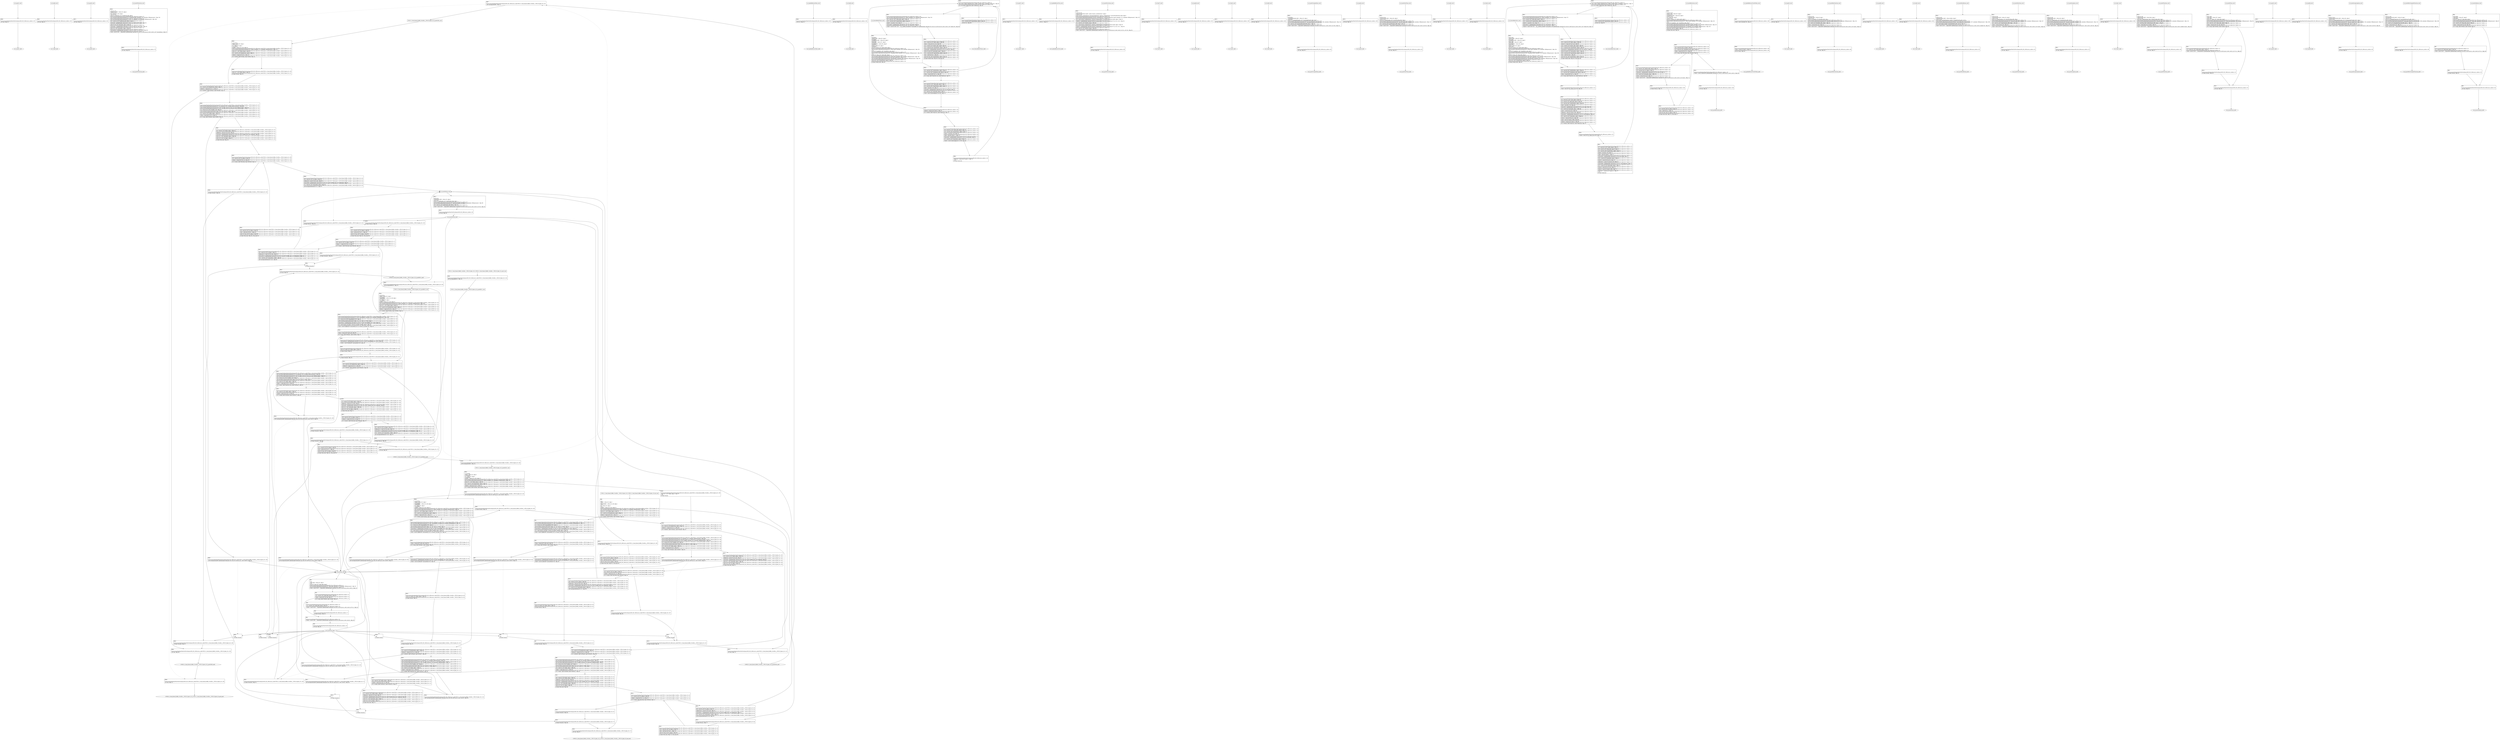 digraph "icfg graph" {
BBio_ll_good1_end [label="{io_ll_good1_end}"];
BBio_ll_bad6_end [label="{io_ll_bad6_end}"];
BBio_ll_good5_end [label="{io_ll_good5_end}"];
BBio_ll_printWcharLine_end [label="{io_ll_printWcharLine_end}"];
BBCWE121_Stack_Based_Buffer_Overflow__CWE129_fgets_05_ll_goodG2B2_end [label="{CWE121_Stack_Based_Buffer_Overflow__CWE129_fgets_05_ll_goodG2B2_end}"];
BBio_ll_globalReturnsFalse_end [label="{io_ll_globalReturnsFalse_end}"];
BBio_ll_bad8_end [label="{io_ll_bad8_end}"];
BBio_ll_decodeHexWChars_end [label="{io_ll_decodeHexWChars_end}"];
BBio_ll_good7_end [label="{io_ll_good7_end}"];
BBCWE121_Stack_Based_Buffer_Overflow__CWE129_fgets_05_ll_goodG2B1_end [label="{CWE121_Stack_Based_Buffer_Overflow__CWE129_fgets_05_ll_goodG2B1_end}"];
BBCWE121_Stack_Based_Buffer_Overflow__CWE129_fgets_05_ll_goodB2G1_end [label="{CWE121_Stack_Based_Buffer_Overflow__CWE129_fgets_05_ll_goodB2G1_end}"];
BBio_ll_globalReturnsTrue_end [label="{io_ll_globalReturnsTrue_end}"];
BBio_ll_printStructLine_end [label="{io_ll_printStructLine_end}"];
BBio_ll_bad7_end [label="{io_ll_bad7_end}"];
BBio_ll_good6_end [label="{io_ll_good6_end}"];
BBio_ll_bad2_end [label="{io_ll_bad2_end}"];
BBio_ll_bad9_end [label="{io_ll_bad9_end}"];
BBio_ll_printUnsignedLine_end [label="{io_ll_printUnsignedLine_end}"];
BBio_ll_good4_end [label="{io_ll_good4_end}"];
BBio_ll_printSizeTLine_end [label="{io_ll_printSizeTLine_end}"];
BBio_ll_bad5_end [label="{io_ll_bad5_end}"];
BBio_ll_printLine_end [label="{io_ll_printLine_end}"];
BBio_ll_bad4_end [label="{io_ll_bad4_end}"];
BBio_ll_decodeHexChars_end [label="{io_ll_decodeHexChars_end}"];
BBio_ll_printBytesLine_end [label="{io_ll_printBytesLine_end}"];
BBio_ll_globalReturnsTrueOrFalse_end [label="{io_ll_globalReturnsTrueOrFalse_end}"];
BBCWE121_Stack_Based_Buffer_Overflow__CWE129_fgets_05_ll_goodB2G2_end [label="{CWE121_Stack_Based_Buffer_Overflow__CWE129_fgets_05_ll_goodB2G2_end}"];
BBio_ll_good3_end [label="{io_ll_good3_end}"];
BBio_ll_printHexCharLine_end [label="{io_ll_printHexCharLine_end}"];
BBio_ll_good9_end [label="{io_ll_good9_end}"];
BBio_ll_bad3_end [label="{io_ll_bad3_end}"];
BBio_ll_printDoubleLine_end [label="{io_ll_printDoubleLine_end}"];
BBio_ll_printShortLine_end [label="{io_ll_printShortLine_end}"];
BBio_ll_printLongLine_end [label="{io_ll_printLongLine_end}"];
BBio_ll_bad1_end [label="{io_ll_bad1_end}"];
BBCWE121_Stack_Based_Buffer_Overflow__CWE129_fgets_05_ll_CWE121_Stack_Based_Buffer_Overflow__CWE129_fgets_05_good_end [label="{CWE121_Stack_Based_Buffer_Overflow__CWE129_fgets_05_ll_CWE121_Stack_Based_Buffer_Overflow__CWE129_fgets_05_good_end}"];
BBCWE121_Stack_Based_Buffer_Overflow__CWE129_fgets_05_ll_CWE121_Stack_Based_Buffer_Overflow__CWE129_fgets_05_bad_end [label="{CWE121_Stack_Based_Buffer_Overflow__CWE129_fgets_05_ll_CWE121_Stack_Based_Buffer_Overflow__CWE129_fgets_05_bad_end}"];
BBio_ll_printFloatLine_end [label="{io_ll_printFloatLine_end}"];
BBio_ll_printWLine_end [label="{io_ll_printWLine_end}"];
BBio_ll_good2_end [label="{io_ll_good2_end}"];
BBio_ll_printIntLine_end [label="{io_ll_printIntLine_end}"];
BBio_ll_good8_end [label="{io_ll_good8_end}"];
BBio_ll_printLongLongLine_end [label="{io_ll_printLongLongLine_end}"];
BBio_ll_printHexUnsignedCharLine_end [label="{io_ll_printHexUnsignedCharLine_end}"];
BBio_ll_printSinkLine_end [label="{io_ll_printSinkLine_end}"];
BBio_ll_good1_start [label="{io_ll_good1_start}", shape=record];
io_ll_good1BB69 [label="{BB69:\l\l/home/raoxue/Desktop/MemVerif/workspace/000_062_568/source_code/io.c:187\l
  ret void, !dbg !52\l
}", shape=record];
BBio_ll_bad6_start [label="{io_ll_bad6_start}", shape=record];
io_ll_bad6BB83 [label="{BB83:\l\l/home/raoxue/Desktop/MemVerif/workspace/000_062_568/source_code/io.c:203\l
  ret void, !dbg !52\l
}", shape=record];
BBio_ll_good5_start [label="{io_ll_good5_start}", shape=record];
io_ll_good5BB73 [label="{BB73:\l\l/home/raoxue/Desktop/MemVerif/workspace/000_062_568/source_code/io.c:191\l
  ret void, !dbg !52\l
}", shape=record];
BBio_ll_printWcharLine_start [label="{io_ll_printWcharLine_start}", shape=record];
io_ll_printWcharLineBB28 [label="{BB28:\l\l/:3501371136\l
  %wideChar.addr = alloca i32, align 4\l
/:3501371136\l
  %s = alloca [2 x i32], align 4\l
/:3501371136\l
  store i32 %wideChar, i32* %wideChar.addr, align 4\l
/home/raoxue/Desktop/MemVerif/workspace/000_062_568/source_code/io.c:70\l
  call void @llvm.dbg.declare(metadata i32* %wideChar.addr, metadata !162, metadata !DIExpression()), !dbg !163\l
/home/raoxue/Desktop/MemVerif/workspace/000_062_568/source_code/io.c:74\l
  call void @llvm.dbg.declare(metadata [2 x i32]* %s, metadata !164, metadata !DIExpression()), !dbg !168\l
/home/raoxue/Desktop/MemVerif/workspace/000_062_568/source_code/io.c:75\l
  %0 = load i32, i32* %wideChar.addr, align 4, !dbg !61\l
/home/raoxue/Desktop/MemVerif/workspace/000_062_568/source_code/io.c:75\l
  %arrayidx = getelementptr inbounds [2 x i32], [2 x i32]* %s, i64 0, i64 0, !dbg !62\l
/home/raoxue/Desktop/MemVerif/workspace/000_062_568/source_code/io.c:75\l
  store i32 %0, i32* %arrayidx, align 4, !dbg !63\l
/home/raoxue/Desktop/MemVerif/workspace/000_062_568/source_code/io.c:76\l
  %arrayidx1 = getelementptr inbounds [2 x i32], [2 x i32]* %s, i64 0, i64 1, !dbg !64\l
/home/raoxue/Desktop/MemVerif/workspace/000_062_568/source_code/io.c:76\l
  store i32 0, i32* %arrayidx1, align 4, !dbg !65\l
/home/raoxue/Desktop/MemVerif/workspace/000_062_568/source_code/io.c:77\l
  %arraydecay = getelementptr inbounds [2 x i32], [2 x i32]* %s, i64 0, i64 0, !dbg !66\l
/home/raoxue/Desktop/MemVerif/workspace/000_062_568/source_code/io.c:77\l
  %call = call i32 (i8*, ...) @printf(i8* getelementptr inbounds ([5 x i8], [5 x i8]* @.str.10, i64 0, i64 0), i32* %arraydecay), !dbg !67\l
}", shape=record];
io_ll_printWcharLineBB28 [label="{BB28:\l\l/:3501371136\l
  %wideChar.addr = alloca i32, align 4\l
/:3501371136\l
  %s = alloca [2 x i32], align 4\l
/:3501371136\l
  store i32 %wideChar, i32* %wideChar.addr, align 4\l
/home/raoxue/Desktop/MemVerif/workspace/000_062_568/source_code/io.c:70\l
  call void @llvm.dbg.declare(metadata i32* %wideChar.addr, metadata !162, metadata !DIExpression()), !dbg !163\l
/home/raoxue/Desktop/MemVerif/workspace/000_062_568/source_code/io.c:74\l
  call void @llvm.dbg.declare(metadata [2 x i32]* %s, metadata !164, metadata !DIExpression()), !dbg !168\l
/home/raoxue/Desktop/MemVerif/workspace/000_062_568/source_code/io.c:75\l
  %0 = load i32, i32* %wideChar.addr, align 4, !dbg !61\l
/home/raoxue/Desktop/MemVerif/workspace/000_062_568/source_code/io.c:75\l
  %arrayidx = getelementptr inbounds [2 x i32], [2 x i32]* %s, i64 0, i64 0, !dbg !62\l
/home/raoxue/Desktop/MemVerif/workspace/000_062_568/source_code/io.c:75\l
  store i32 %0, i32* %arrayidx, align 4, !dbg !63\l
/home/raoxue/Desktop/MemVerif/workspace/000_062_568/source_code/io.c:76\l
  %arrayidx1 = getelementptr inbounds [2 x i32], [2 x i32]* %s, i64 0, i64 1, !dbg !64\l
/home/raoxue/Desktop/MemVerif/workspace/000_062_568/source_code/io.c:76\l
  store i32 0, i32* %arrayidx1, align 4, !dbg !65\l
/home/raoxue/Desktop/MemVerif/workspace/000_062_568/source_code/io.c:77\l
  %arraydecay = getelementptr inbounds [2 x i32], [2 x i32]* %s, i64 0, i64 0, !dbg !66\l
/home/raoxue/Desktop/MemVerif/workspace/000_062_568/source_code/io.c:77\l
  %call = call i32 (i8*, ...) @printf(i8* getelementptr inbounds ([5 x i8], [5 x i8]* @.str.10, i64 0, i64 0), i32* %arraydecay), !dbg !67\l
}", shape=record];
io_ll_printWcharLineBB29 [label="{BB29:\l\l/home/raoxue/Desktop/MemVerif/workspace/000_062_568/source_code/io.c:78\l
  ret void, !dbg !68\l
}", shape=record];
BBCWE121_Stack_Based_Buffer_Overflow__CWE129_fgets_05_ll_goodG2B2_start [label="{CWE121_Stack_Based_Buffer_Overflow__CWE129_fgets_05_ll_goodG2B2_start}", shape=record];
CWE121_Stack_Based_Buffer_Overflow__CWE129_fgets_05_ll_goodG2B2BB80 [label="{BB80:\l\l/:101136120\l
  %data = alloca i32, align 4\l
/:101136120\l
  %i = alloca i32, align 4\l
/:101136120\l
  %buffer = alloca [10 x i32], align 16\l
/home/raoxue/Desktop/MemVerif/workspace/000_062_568/source_code/CWE121_Stack_Based_Buffer_Overflow__CWE129_fgets_05.c:219\l
  call void @llvm.dbg.declare(metadata i32* %data, metadata !273, metadata !DIExpression()), !dbg !274\l
/home/raoxue/Desktop/MemVerif/workspace/000_062_568/source_code/CWE121_Stack_Based_Buffer_Overflow__CWE129_fgets_05.c:221\l
  store i32 -1, i32* %data, align 4, !dbg !20\l
/home/raoxue/Desktop/MemVerif/workspace/000_062_568/source_code/CWE121_Stack_Based_Buffer_Overflow__CWE129_fgets_05.c:222\l
  %0 = load i32, i32* @staticTrue, align 4, !dbg !21\l
/home/raoxue/Desktop/MemVerif/workspace/000_062_568/source_code/CWE121_Stack_Based_Buffer_Overflow__CWE129_fgets_05.c:222\l
  %tobool = icmp ne i32 %0, 0, !dbg !21\l
/home/raoxue/Desktop/MemVerif/workspace/000_062_568/source_code/CWE121_Stack_Based_Buffer_Overflow__CWE129_fgets_05.c:222\l
  br i1 %tobool, label %if.then, label %if.end, !dbg !23\l
}", shape=record];
CWE121_Stack_Based_Buffer_Overflow__CWE129_fgets_05_ll_goodG2B2BB81 [label="{BB81:\l\l/home/raoxue/Desktop/MemVerif/workspace/000_062_568/source_code/CWE121_Stack_Based_Buffer_Overflow__CWE129_fgets_05.c:226\l
  store i32 7, i32* %data, align 4, !dbg !24\l
/home/raoxue/Desktop/MemVerif/workspace/000_062_568/source_code/CWE121_Stack_Based_Buffer_Overflow__CWE129_fgets_05.c:227\l
  br label %if.end, !dbg !26\l
}", shape=record];
CWE121_Stack_Based_Buffer_Overflow__CWE129_fgets_05_ll_goodG2B2BB82 [label="{BB82:\l\l/home/raoxue/Desktop/MemVerif/workspace/000_062_568/source_code/CWE121_Stack_Based_Buffer_Overflow__CWE129_fgets_05.c:228\l
  %1 = load i32, i32* @staticTrue, align 4, !dbg !27\l
/home/raoxue/Desktop/MemVerif/workspace/000_062_568/source_code/CWE121_Stack_Based_Buffer_Overflow__CWE129_fgets_05.c:228\l
  %tobool1 = icmp ne i32 %1, 0, !dbg !27\l
/home/raoxue/Desktop/MemVerif/workspace/000_062_568/source_code/CWE121_Stack_Based_Buffer_Overflow__CWE129_fgets_05.c:228\l
  br i1 %tobool1, label %if.then2, label %if.end8, !dbg !29\l
}", shape=record];
CWE121_Stack_Based_Buffer_Overflow__CWE129_fgets_05_ll_goodG2B2BB83 [label="{BB83:\l\l/home/raoxue/Desktop/MemVerif/workspace/000_062_568/source_code/CWE121_Stack_Based_Buffer_Overflow__CWE129_fgets_05.c:231\l
  call void @llvm.dbg.declare(metadata i32* %i, metadata !285, metadata !DIExpression()), !dbg !288\l
/home/raoxue/Desktop/MemVerif/workspace/000_062_568/source_code/CWE121_Stack_Based_Buffer_Overflow__CWE129_fgets_05.c:232\l
  call void @llvm.dbg.declare(metadata [10 x i32]* %buffer, metadata !289, metadata !DIExpression()), !dbg !290\l
/home/raoxue/Desktop/MemVerif/workspace/000_062_568/source_code/CWE121_Stack_Based_Buffer_Overflow__CWE129_fgets_05.c:232\l
  %2 = bitcast [10 x i32]* %buffer to i8*, !dbg !38\l
/home/raoxue/Desktop/MemVerif/workspace/000_062_568/source_code/CWE121_Stack_Based_Buffer_Overflow__CWE129_fgets_05.c:232\l
  call void @llvm.memset.p0i8.i64(i8* align 16 %2, i8 0, i64 40, i1 false), !dbg !38\l
/home/raoxue/Desktop/MemVerif/workspace/000_062_568/source_code/CWE121_Stack_Based_Buffer_Overflow__CWE129_fgets_05.c:235\l
  %3 = load i32, i32* %data, align 4, !dbg !39\l
/home/raoxue/Desktop/MemVerif/workspace/000_062_568/source_code/CWE121_Stack_Based_Buffer_Overflow__CWE129_fgets_05.c:235\l
  %cmp = icmp sge i32 %3, 0, !dbg !41\l
/home/raoxue/Desktop/MemVerif/workspace/000_062_568/source_code/CWE121_Stack_Based_Buffer_Overflow__CWE129_fgets_05.c:235\l
  br i1 %cmp, label %if.then3, label %if.else, !dbg !42\l
}", shape=record];
CWE121_Stack_Based_Buffer_Overflow__CWE129_fgets_05_ll_goodG2B2BB85 [label="{BB85:\l\l/home/raoxue/Desktop/MemVerif/workspace/000_062_568/source_code/CWE121_Stack_Based_Buffer_Overflow__CWE129_fgets_05.c:237\l
  %4 = load i32, i32* %data, align 4, !dbg !43\l
/home/raoxue/Desktop/MemVerif/workspace/000_062_568/source_code/CWE121_Stack_Based_Buffer_Overflow__CWE129_fgets_05.c:237\l
  %idxprom = sext i32 %4 to i64, !dbg !45\l
/home/raoxue/Desktop/MemVerif/workspace/000_062_568/source_code/CWE121_Stack_Based_Buffer_Overflow__CWE129_fgets_05.c:237\l
  %arrayidx = getelementptr inbounds [10 x i32], [10 x i32]* %buffer, i64 0, i64 %idxprom, !dbg !45\l
/home/raoxue/Desktop/MemVerif/workspace/000_062_568/source_code/CWE121_Stack_Based_Buffer_Overflow__CWE129_fgets_05.c:237\l
  store i32 1, i32* %arrayidx, align 4, !dbg !46\l
/home/raoxue/Desktop/MemVerif/workspace/000_062_568/source_code/CWE121_Stack_Based_Buffer_Overflow__CWE129_fgets_05.c:239\l
  store i32 0, i32* %i, align 4, !dbg !47\l
/home/raoxue/Desktop/MemVerif/workspace/000_062_568/source_code/CWE121_Stack_Based_Buffer_Overflow__CWE129_fgets_05.c:239\l
  br label %for.cond, !dbg !49\l
}", shape=record];
CWE121_Stack_Based_Buffer_Overflow__CWE129_fgets_05_ll_goodG2B2BB87 [label="{BB87:\l\l/home/raoxue/Desktop/MemVerif/workspace/000_062_568/source_code/CWE121_Stack_Based_Buffer_Overflow__CWE129_fgets_05.c:239\l
  %5 = load i32, i32* %i, align 4, !dbg !50\l
/home/raoxue/Desktop/MemVerif/workspace/000_062_568/source_code/CWE121_Stack_Based_Buffer_Overflow__CWE129_fgets_05.c:239\l
  %cmp4 = icmp slt i32 %5, 10, !dbg !52\l
/home/raoxue/Desktop/MemVerif/workspace/000_062_568/source_code/CWE121_Stack_Based_Buffer_Overflow__CWE129_fgets_05.c:239\l
  br i1 %cmp4, label %for.body, label %for.end, !dbg !53\l
}", shape=record];
CWE121_Stack_Based_Buffer_Overflow__CWE129_fgets_05_ll_goodG2B2BB88 [label="{BB88:\l\l/home/raoxue/Desktop/MemVerif/workspace/000_062_568/source_code/CWE121_Stack_Based_Buffer_Overflow__CWE129_fgets_05.c:241\l
  %6 = load i32, i32* %i, align 4, !dbg !54\l
/home/raoxue/Desktop/MemVerif/workspace/000_062_568/source_code/CWE121_Stack_Based_Buffer_Overflow__CWE129_fgets_05.c:241\l
  %idxprom5 = sext i32 %6 to i64, !dbg !56\l
/home/raoxue/Desktop/MemVerif/workspace/000_062_568/source_code/CWE121_Stack_Based_Buffer_Overflow__CWE129_fgets_05.c:241\l
  %arrayidx6 = getelementptr inbounds [10 x i32], [10 x i32]* %buffer, i64 0, i64 %idxprom5, !dbg !56\l
/home/raoxue/Desktop/MemVerif/workspace/000_062_568/source_code/CWE121_Stack_Based_Buffer_Overflow__CWE129_fgets_05.c:241\l
  %7 = load i32, i32* %arrayidx6, align 4, !dbg !56\l
/home/raoxue/Desktop/MemVerif/workspace/000_062_568/source_code/CWE121_Stack_Based_Buffer_Overflow__CWE129_fgets_05.c:241\l
  call void @printIntLine(i32 %7), !dbg !57\l
}", shape=record];
CWE121_Stack_Based_Buffer_Overflow__CWE129_fgets_05_ll_goodG2B2BB88 [label="{BB88:\l\l/home/raoxue/Desktop/MemVerif/workspace/000_062_568/source_code/CWE121_Stack_Based_Buffer_Overflow__CWE129_fgets_05.c:241\l
  %6 = load i32, i32* %i, align 4, !dbg !54\l
/home/raoxue/Desktop/MemVerif/workspace/000_062_568/source_code/CWE121_Stack_Based_Buffer_Overflow__CWE129_fgets_05.c:241\l
  %idxprom5 = sext i32 %6 to i64, !dbg !56\l
/home/raoxue/Desktop/MemVerif/workspace/000_062_568/source_code/CWE121_Stack_Based_Buffer_Overflow__CWE129_fgets_05.c:241\l
  %arrayidx6 = getelementptr inbounds [10 x i32], [10 x i32]* %buffer, i64 0, i64 %idxprom5, !dbg !56\l
/home/raoxue/Desktop/MemVerif/workspace/000_062_568/source_code/CWE121_Stack_Based_Buffer_Overflow__CWE129_fgets_05.c:241\l
  %7 = load i32, i32* %arrayidx6, align 4, !dbg !56\l
/home/raoxue/Desktop/MemVerif/workspace/000_062_568/source_code/CWE121_Stack_Based_Buffer_Overflow__CWE129_fgets_05.c:241\l
  call void @printIntLine(i32 %7), !dbg !57\l
}", shape=record];
CWE121_Stack_Based_Buffer_Overflow__CWE129_fgets_05_ll_goodG2B2BB90 [label="{BB90:\l\l/home/raoxue/Desktop/MemVerif/workspace/000_062_568/source_code/CWE121_Stack_Based_Buffer_Overflow__CWE129_fgets_05.c:242\l
  br label %for.inc, !dbg !58\l
}", shape=record];
CWE121_Stack_Based_Buffer_Overflow__CWE129_fgets_05_ll_goodG2B2BB91 [label="{BB91:\l\l/home/raoxue/Desktop/MemVerif/workspace/000_062_568/source_code/CWE121_Stack_Based_Buffer_Overflow__CWE129_fgets_05.c:239\l
  %8 = load i32, i32* %i, align 4, !dbg !59\l
/home/raoxue/Desktop/MemVerif/workspace/000_062_568/source_code/CWE121_Stack_Based_Buffer_Overflow__CWE129_fgets_05.c:239\l
  %inc = add nsw i32 %8, 1, !dbg !59\l
/home/raoxue/Desktop/MemVerif/workspace/000_062_568/source_code/CWE121_Stack_Based_Buffer_Overflow__CWE129_fgets_05.c:239\l
  store i32 %inc, i32* %i, align 4, !dbg !59\l
/home/raoxue/Desktop/MemVerif/workspace/000_062_568/source_code/CWE121_Stack_Based_Buffer_Overflow__CWE129_fgets_05.c:239\l
  br label %for.cond, !dbg !60, !llvm.loop !61\l
}", shape=record];
CWE121_Stack_Based_Buffer_Overflow__CWE129_fgets_05_ll_goodG2B2BB89 [label="{BB89:\l\l/home/raoxue/Desktop/MemVerif/workspace/000_062_568/source_code/CWE121_Stack_Based_Buffer_Overflow__CWE129_fgets_05.c:243\l
  br label %if.end7, !dbg !64\l
}", shape=record];
CWE121_Stack_Based_Buffer_Overflow__CWE129_fgets_05_ll_goodG2B2BB86 [label="{BB86:\l\l/home/raoxue/Desktop/MemVerif/workspace/000_062_568/source_code/CWE121_Stack_Based_Buffer_Overflow__CWE129_fgets_05.c:246\l
  call void @printLine(i8* getelementptr inbounds ([32 x i8], [32 x i8]* @.str.1, i64 0, i64 0)), !dbg !65\l
}", shape=record];
CWE121_Stack_Based_Buffer_Overflow__CWE129_fgets_05_ll_goodG2B2BB86 [label="{BB86:\l\l/home/raoxue/Desktop/MemVerif/workspace/000_062_568/source_code/CWE121_Stack_Based_Buffer_Overflow__CWE129_fgets_05.c:246\l
  call void @printLine(i8* getelementptr inbounds ([32 x i8], [32 x i8]* @.str.1, i64 0, i64 0)), !dbg !65\l
}", shape=record];
CWE121_Stack_Based_Buffer_Overflow__CWE129_fgets_05_ll_goodG2B2BB93 [label="{BB93:\l\l/:246\l
  br label %if.end7\l
}", shape=record];
CWE121_Stack_Based_Buffer_Overflow__CWE129_fgets_05_ll_goodG2B2BB92 [label="{BB92:\l\l/home/raoxue/Desktop/MemVerif/workspace/000_062_568/source_code/CWE121_Stack_Based_Buffer_Overflow__CWE129_fgets_05.c:249\l
  br label %if.end8, !dbg !67\l
}", shape=record];
CWE121_Stack_Based_Buffer_Overflow__CWE129_fgets_05_ll_goodG2B2BB84 [label="{BB84:\l\l/home/raoxue/Desktop/MemVerif/workspace/000_062_568/source_code/CWE121_Stack_Based_Buffer_Overflow__CWE129_fgets_05.c:250\l
  ret void, !dbg !68\l
}", shape=record];
BBio_ll_globalReturnsFalse_start [label="{io_ll_globalReturnsFalse_start}", shape=record];
io_ll_globalReturnsFalseBB66 [label="{BB66:\l\l/home/raoxue/Desktop/MemVerif/workspace/000_062_568/source_code/io.c:163\l
  ret i32 0, !dbg !52\l
}", shape=record];
BBio_ll_bad8_start [label="{io_ll_bad8_start}", shape=record];
io_ll_bad8BB85 [label="{BB85:\l\l/home/raoxue/Desktop/MemVerif/workspace/000_062_568/source_code/io.c:205\l
  ret void, !dbg !52\l
}", shape=record];
BBio_ll_decodeHexWChars_start [label="{io_ll_decodeHexWChars_start}", shape=record];
io_ll_decodeHexWCharsBB55 [label="{BB55:\l\l/:90298952\l
  %bytes.addr = alloca i8*, align 8\l
/:90298952\l
  %numBytes.addr = alloca i64, align 8\l
/:90298952\l
  %hex.addr = alloca i32*, align 8\l
/:90298952\l
  %numWritten = alloca i64, align 8\l
/:90298952\l
  %byte = alloca i32, align 4\l
/:90298952\l
  store i8* %bytes, i8** %bytes.addr, align 8\l
/home/raoxue/Desktop/MemVerif/workspace/000_062_568/source_code/io.c:135\l
  call void @llvm.dbg.declare(metadata i8** %bytes.addr, metadata !290, metadata !DIExpression()), !dbg !291\l
/:135\l
  store i64 %numBytes, i64* %numBytes.addr, align 8\l
/home/raoxue/Desktop/MemVerif/workspace/000_062_568/source_code/io.c:135\l
  call void @llvm.dbg.declare(metadata i64* %numBytes.addr, metadata !292, metadata !DIExpression()), !dbg !293\l
/:135\l
  store i32* %hex, i32** %hex.addr, align 8\l
/home/raoxue/Desktop/MemVerif/workspace/000_062_568/source_code/io.c:135\l
  call void @llvm.dbg.declare(metadata i32** %hex.addr, metadata !294, metadata !DIExpression()), !dbg !295\l
/home/raoxue/Desktop/MemVerif/workspace/000_062_568/source_code/io.c:137\l
  call void @llvm.dbg.declare(metadata i64* %numWritten, metadata !296, metadata !DIExpression()), !dbg !297\l
/home/raoxue/Desktop/MemVerif/workspace/000_062_568/source_code/io.c:137\l
  store i64 0, i64* %numWritten, align 8, !dbg !65\l
/home/raoxue/Desktop/MemVerif/workspace/000_062_568/source_code/io.c:143\l
  br label %while.cond, !dbg !66\l
}", shape=record];
io_ll_decodeHexWCharsBB56 [label="{BB56:\l\l/home/raoxue/Desktop/MemVerif/workspace/000_062_568/source_code/io.c:143\l
  %0 = load i64, i64* %numWritten, align 8, !dbg !67\l
/home/raoxue/Desktop/MemVerif/workspace/000_062_568/source_code/io.c:143\l
  %1 = load i64, i64* %numBytes.addr, align 8, !dbg !68\l
/home/raoxue/Desktop/MemVerif/workspace/000_062_568/source_code/io.c:143\l
  %cmp = icmp ult i64 %0, %1, !dbg !69\l
/home/raoxue/Desktop/MemVerif/workspace/000_062_568/source_code/io.c:143\l
  br i1 %cmp, label %land.lhs.true, label %land.end, !dbg !70\l
}", shape=record];
io_ll_decodeHexWCharsBB57 [label="{BB57:\l\l/home/raoxue/Desktop/MemVerif/workspace/000_062_568/source_code/io.c:143\l
  %2 = load i32*, i32** %hex.addr, align 8, !dbg !71\l
/home/raoxue/Desktop/MemVerif/workspace/000_062_568/source_code/io.c:143\l
  %3 = load i64, i64* %numWritten, align 8, !dbg !72\l
/home/raoxue/Desktop/MemVerif/workspace/000_062_568/source_code/io.c:143\l
  %mul = mul i64 2, %3, !dbg !73\l
/home/raoxue/Desktop/MemVerif/workspace/000_062_568/source_code/io.c:143\l
  %arrayidx = getelementptr inbounds i32, i32* %2, i64 %mul, !dbg !71\l
/home/raoxue/Desktop/MemVerif/workspace/000_062_568/source_code/io.c:143\l
  %4 = load i32, i32* %arrayidx, align 4, !dbg !71\l
/home/raoxue/Desktop/MemVerif/workspace/000_062_568/source_code/io.c:143\l
  %call = call i32 @iswxdigit(i32 %4) #5, !dbg !74\l
}", shape=record];
io_ll_decodeHexWCharsBB57 [label="{BB57:\l\l/home/raoxue/Desktop/MemVerif/workspace/000_062_568/source_code/io.c:143\l
  %2 = load i32*, i32** %hex.addr, align 8, !dbg !71\l
/home/raoxue/Desktop/MemVerif/workspace/000_062_568/source_code/io.c:143\l
  %3 = load i64, i64* %numWritten, align 8, !dbg !72\l
/home/raoxue/Desktop/MemVerif/workspace/000_062_568/source_code/io.c:143\l
  %mul = mul i64 2, %3, !dbg !73\l
/home/raoxue/Desktop/MemVerif/workspace/000_062_568/source_code/io.c:143\l
  %arrayidx = getelementptr inbounds i32, i32* %2, i64 %mul, !dbg !71\l
/home/raoxue/Desktop/MemVerif/workspace/000_062_568/source_code/io.c:143\l
  %4 = load i32, i32* %arrayidx, align 4, !dbg !71\l
/home/raoxue/Desktop/MemVerif/workspace/000_062_568/source_code/io.c:143\l
  %call = call i32 @iswxdigit(i32 %4) #5, !dbg !74\l
}", shape=record];
io_ll_decodeHexWCharsBB59 [label="{BB59:\l\l/home/raoxue/Desktop/MemVerif/workspace/000_062_568/source_code/io.c:143\l
  %tobool = icmp ne i32 %call, 0, !dbg !74\l
/home/raoxue/Desktop/MemVerif/workspace/000_062_568/source_code/io.c:143\l
  br i1 %tobool, label %land.rhs, label %land.end, !dbg !75\l
}", shape=record];
io_ll_decodeHexWCharsBB60 [label="{BB60:\l\l/home/raoxue/Desktop/MemVerif/workspace/000_062_568/source_code/io.c:143\l
  %5 = load i32*, i32** %hex.addr, align 8, !dbg !76\l
/home/raoxue/Desktop/MemVerif/workspace/000_062_568/source_code/io.c:143\l
  %6 = load i64, i64* %numWritten, align 8, !dbg !77\l
/home/raoxue/Desktop/MemVerif/workspace/000_062_568/source_code/io.c:143\l
  %mul1 = mul i64 2, %6, !dbg !78\l
/home/raoxue/Desktop/MemVerif/workspace/000_062_568/source_code/io.c:143\l
  %add = add i64 %mul1, 1, !dbg !79\l
/home/raoxue/Desktop/MemVerif/workspace/000_062_568/source_code/io.c:143\l
  %arrayidx2 = getelementptr inbounds i32, i32* %5, i64 %add, !dbg !76\l
/home/raoxue/Desktop/MemVerif/workspace/000_062_568/source_code/io.c:143\l
  %7 = load i32, i32* %arrayidx2, align 4, !dbg !76\l
/home/raoxue/Desktop/MemVerif/workspace/000_062_568/source_code/io.c:143\l
  %call3 = call i32 @iswxdigit(i32 %7) #5, !dbg !80\l
}", shape=record];
io_ll_decodeHexWCharsBB60 [label="{BB60:\l\l/home/raoxue/Desktop/MemVerif/workspace/000_062_568/source_code/io.c:143\l
  %5 = load i32*, i32** %hex.addr, align 8, !dbg !76\l
/home/raoxue/Desktop/MemVerif/workspace/000_062_568/source_code/io.c:143\l
  %6 = load i64, i64* %numWritten, align 8, !dbg !77\l
/home/raoxue/Desktop/MemVerif/workspace/000_062_568/source_code/io.c:143\l
  %mul1 = mul i64 2, %6, !dbg !78\l
/home/raoxue/Desktop/MemVerif/workspace/000_062_568/source_code/io.c:143\l
  %add = add i64 %mul1, 1, !dbg !79\l
/home/raoxue/Desktop/MemVerif/workspace/000_062_568/source_code/io.c:143\l
  %arrayidx2 = getelementptr inbounds i32, i32* %5, i64 %add, !dbg !76\l
/home/raoxue/Desktop/MemVerif/workspace/000_062_568/source_code/io.c:143\l
  %7 = load i32, i32* %arrayidx2, align 4, !dbg !76\l
/home/raoxue/Desktop/MemVerif/workspace/000_062_568/source_code/io.c:143\l
  %call3 = call i32 @iswxdigit(i32 %7) #5, !dbg !80\l
}", shape=record];
io_ll_decodeHexWCharsBB61 [label="{BB61:\l\l/home/raoxue/Desktop/MemVerif/workspace/000_062_568/source_code/io.c:143\l
  %tobool4 = icmp ne i32 %call3, 0, !dbg !75\l
/:143\l
  br label %land.end\l
}", shape=record];
io_ll_decodeHexWCharsBB58 [label="{BB58:\l\l/home/raoxue/Desktop/MemVerif/workspace/000_062_568/source_code/io.c:0\l
  %8 = phi i1 [ false, %land.lhs.true ], [ false, %while.cond ], [ %tobool4, %land.rhs ], !dbg !81\l
/home/raoxue/Desktop/MemVerif/workspace/000_062_568/source_code/io.c:143\l
  br i1 %8, label %while.body, label %while.end, !dbg !66\l
}", shape=record];
io_ll_decodeHexWCharsBB62 [label="{BB62:\l\l/home/raoxue/Desktop/MemVerif/workspace/000_062_568/source_code/io.c:145\l
  call void @llvm.dbg.declare(metadata i32* %byte, metadata !314, metadata !DIExpression()), !dbg !316\l
/home/raoxue/Desktop/MemVerif/workspace/000_062_568/source_code/io.c:146\l
  %9 = load i32*, i32** %hex.addr, align 8, !dbg !85\l
/home/raoxue/Desktop/MemVerif/workspace/000_062_568/source_code/io.c:146\l
  %10 = load i64, i64* %numWritten, align 8, !dbg !86\l
/home/raoxue/Desktop/MemVerif/workspace/000_062_568/source_code/io.c:146\l
  %mul5 = mul i64 2, %10, !dbg !87\l
/home/raoxue/Desktop/MemVerif/workspace/000_062_568/source_code/io.c:146\l
  %arrayidx6 = getelementptr inbounds i32, i32* %9, i64 %mul5, !dbg !85\l
/home/raoxue/Desktop/MemVerif/workspace/000_062_568/source_code/io.c:146\l
  %call7 = call i32 (i32*, i32*, ...) @__isoc99_swscanf(i32* %arrayidx6, i32* getelementptr inbounds ([5 x i32], [5 x i32]* @.str.16, i64 0, i64 0), i32* %byte) #5, !dbg !88\l
}", shape=record];
io_ll_decodeHexWCharsBB62 [label="{BB62:\l\l/home/raoxue/Desktop/MemVerif/workspace/000_062_568/source_code/io.c:145\l
  call void @llvm.dbg.declare(metadata i32* %byte, metadata !314, metadata !DIExpression()), !dbg !316\l
/home/raoxue/Desktop/MemVerif/workspace/000_062_568/source_code/io.c:146\l
  %9 = load i32*, i32** %hex.addr, align 8, !dbg !85\l
/home/raoxue/Desktop/MemVerif/workspace/000_062_568/source_code/io.c:146\l
  %10 = load i64, i64* %numWritten, align 8, !dbg !86\l
/home/raoxue/Desktop/MemVerif/workspace/000_062_568/source_code/io.c:146\l
  %mul5 = mul i64 2, %10, !dbg !87\l
/home/raoxue/Desktop/MemVerif/workspace/000_062_568/source_code/io.c:146\l
  %arrayidx6 = getelementptr inbounds i32, i32* %9, i64 %mul5, !dbg !85\l
/home/raoxue/Desktop/MemVerif/workspace/000_062_568/source_code/io.c:146\l
  %call7 = call i32 (i32*, i32*, ...) @__isoc99_swscanf(i32* %arrayidx6, i32* getelementptr inbounds ([5 x i32], [5 x i32]* @.str.16, i64 0, i64 0), i32* %byte) #5, !dbg !88\l
}", shape=record];
io_ll_decodeHexWCharsBB64 [label="{BB64:\l\l/home/raoxue/Desktop/MemVerif/workspace/000_062_568/source_code/io.c:147\l
  %11 = load i32, i32* %byte, align 4, !dbg !89\l
/home/raoxue/Desktop/MemVerif/workspace/000_062_568/source_code/io.c:147\l
  %conv = trunc i32 %11 to i8, !dbg !90\l
/home/raoxue/Desktop/MemVerif/workspace/000_062_568/source_code/io.c:147\l
  %12 = load i8*, i8** %bytes.addr, align 8, !dbg !91\l
/home/raoxue/Desktop/MemVerif/workspace/000_062_568/source_code/io.c:147\l
  %13 = load i64, i64* %numWritten, align 8, !dbg !92\l
/home/raoxue/Desktop/MemVerif/workspace/000_062_568/source_code/io.c:147\l
  %arrayidx8 = getelementptr inbounds i8, i8* %12, i64 %13, !dbg !91\l
/home/raoxue/Desktop/MemVerif/workspace/000_062_568/source_code/io.c:147\l
  store i8 %conv, i8* %arrayidx8, align 1, !dbg !93\l
/home/raoxue/Desktop/MemVerif/workspace/000_062_568/source_code/io.c:148\l
  %14 = load i64, i64* %numWritten, align 8, !dbg !94\l
/home/raoxue/Desktop/MemVerif/workspace/000_062_568/source_code/io.c:148\l
  %inc = add i64 %14, 1, !dbg !94\l
/home/raoxue/Desktop/MemVerif/workspace/000_062_568/source_code/io.c:148\l
  store i64 %inc, i64* %numWritten, align 8, !dbg !94\l
/home/raoxue/Desktop/MemVerif/workspace/000_062_568/source_code/io.c:143\l
  br label %while.cond, !dbg !66, !llvm.loop !95\l
}", shape=record];
io_ll_decodeHexWCharsBB63 [label="{BB63:\l\l/home/raoxue/Desktop/MemVerif/workspace/000_062_568/source_code/io.c:151\l
  %15 = load i64, i64* %numWritten, align 8, !dbg !98\l
/home/raoxue/Desktop/MemVerif/workspace/000_062_568/source_code/io.c:151\l
  ret i64 %15, !dbg !99\l
}", shape=record];
BBio_ll_good7_start [label="{io_ll_good7_start}", shape=record];
io_ll_good7BB75 [label="{BB75:\l\l/home/raoxue/Desktop/MemVerif/workspace/000_062_568/source_code/io.c:193\l
  ret void, !dbg !52\l
}", shape=record];
BBCWE121_Stack_Based_Buffer_Overflow__CWE129_fgets_05_ll_goodG2B1_start [label="{CWE121_Stack_Based_Buffer_Overflow__CWE129_fgets_05_ll_goodG2B1_start}", shape=record];
CWE121_Stack_Based_Buffer_Overflow__CWE129_fgets_05_ll_goodG2B1BB64 [label="{BB64:\l\l/:101093960\l
  %data = alloca i32, align 4\l
/:101093960\l
  %i = alloca i32, align 4\l
/:101093960\l
  %buffer = alloca [10 x i32], align 16\l
/home/raoxue/Desktop/MemVerif/workspace/000_062_568/source_code/CWE121_Stack_Based_Buffer_Overflow__CWE129_fgets_05.c:178\l
  call void @llvm.dbg.declare(metadata i32* %data, metadata !223, metadata !DIExpression()), !dbg !224\l
/home/raoxue/Desktop/MemVerif/workspace/000_062_568/source_code/CWE121_Stack_Based_Buffer_Overflow__CWE129_fgets_05.c:180\l
  store i32 -1, i32* %data, align 4, !dbg !20\l
/home/raoxue/Desktop/MemVerif/workspace/000_062_568/source_code/CWE121_Stack_Based_Buffer_Overflow__CWE129_fgets_05.c:181\l
  %0 = load i32, i32* @staticFalse, align 4, !dbg !21\l
/home/raoxue/Desktop/MemVerif/workspace/000_062_568/source_code/CWE121_Stack_Based_Buffer_Overflow__CWE129_fgets_05.c:181\l
  %tobool = icmp ne i32 %0, 0, !dbg !21\l
/home/raoxue/Desktop/MemVerif/workspace/000_062_568/source_code/CWE121_Stack_Based_Buffer_Overflow__CWE129_fgets_05.c:181\l
  br i1 %tobool, label %if.then, label %if.else, !dbg !23\l
}", shape=record];
CWE121_Stack_Based_Buffer_Overflow__CWE129_fgets_05_ll_goodG2B1BB65 [label="{BB65:\l\l/home/raoxue/Desktop/MemVerif/workspace/000_062_568/source_code/CWE121_Stack_Based_Buffer_Overflow__CWE129_fgets_05.c:184\l
  call void @printLine(i8* getelementptr inbounds ([21 x i8], [21 x i8]* @.str.2, i64 0, i64 0)), !dbg !24\l
}", shape=record];
CWE121_Stack_Based_Buffer_Overflow__CWE129_fgets_05_ll_goodG2B1BB65 [label="{BB65:\l\l/home/raoxue/Desktop/MemVerif/workspace/000_062_568/source_code/CWE121_Stack_Based_Buffer_Overflow__CWE129_fgets_05.c:184\l
  call void @printLine(i8* getelementptr inbounds ([21 x i8], [21 x i8]* @.str.2, i64 0, i64 0)), !dbg !24\l
}", shape=record];
CWE121_Stack_Based_Buffer_Overflow__CWE129_fgets_05_ll_goodG2B1BB67 [label="{BB67:\l\l/home/raoxue/Desktop/MemVerif/workspace/000_062_568/source_code/CWE121_Stack_Based_Buffer_Overflow__CWE129_fgets_05.c:185\l
  br label %if.end, !dbg !26\l
}", shape=record];
CWE121_Stack_Based_Buffer_Overflow__CWE129_fgets_05_ll_goodG2B1BB66 [label="{BB66:\l\l/home/raoxue/Desktop/MemVerif/workspace/000_062_568/source_code/CWE121_Stack_Based_Buffer_Overflow__CWE129_fgets_05.c:190\l
  store i32 7, i32* %data, align 4, !dbg !27\l
/:190\l
  br label %if.end\l
}", shape=record];
CWE121_Stack_Based_Buffer_Overflow__CWE129_fgets_05_ll_goodG2B1BB68 [label="{BB68:\l\l/home/raoxue/Desktop/MemVerif/workspace/000_062_568/source_code/CWE121_Stack_Based_Buffer_Overflow__CWE129_fgets_05.c:192\l
  %1 = load i32, i32* @staticTrue, align 4, !dbg !29\l
/home/raoxue/Desktop/MemVerif/workspace/000_062_568/source_code/CWE121_Stack_Based_Buffer_Overflow__CWE129_fgets_05.c:192\l
  %tobool1 = icmp ne i32 %1, 0, !dbg !29\l
/home/raoxue/Desktop/MemVerif/workspace/000_062_568/source_code/CWE121_Stack_Based_Buffer_Overflow__CWE129_fgets_05.c:192\l
  br i1 %tobool1, label %if.then2, label %if.end9, !dbg !31\l
}", shape=record];
CWE121_Stack_Based_Buffer_Overflow__CWE129_fgets_05_ll_goodG2B1BB69 [label="{BB69:\l\l/home/raoxue/Desktop/MemVerif/workspace/000_062_568/source_code/CWE121_Stack_Based_Buffer_Overflow__CWE129_fgets_05.c:195\l
  call void @llvm.dbg.declare(metadata i32* %i, metadata !237, metadata !DIExpression()), !dbg !240\l
/home/raoxue/Desktop/MemVerif/workspace/000_062_568/source_code/CWE121_Stack_Based_Buffer_Overflow__CWE129_fgets_05.c:196\l
  call void @llvm.dbg.declare(metadata [10 x i32]* %buffer, metadata !241, metadata !DIExpression()), !dbg !242\l
/home/raoxue/Desktop/MemVerif/workspace/000_062_568/source_code/CWE121_Stack_Based_Buffer_Overflow__CWE129_fgets_05.c:196\l
  %2 = bitcast [10 x i32]* %buffer to i8*, !dbg !40\l
/home/raoxue/Desktop/MemVerif/workspace/000_062_568/source_code/CWE121_Stack_Based_Buffer_Overflow__CWE129_fgets_05.c:196\l
  call void @llvm.memset.p0i8.i64(i8* align 16 %2, i8 0, i64 40, i1 false), !dbg !40\l
/home/raoxue/Desktop/MemVerif/workspace/000_062_568/source_code/CWE121_Stack_Based_Buffer_Overflow__CWE129_fgets_05.c:199\l
  %3 = load i32, i32* %data, align 4, !dbg !41\l
/home/raoxue/Desktop/MemVerif/workspace/000_062_568/source_code/CWE121_Stack_Based_Buffer_Overflow__CWE129_fgets_05.c:199\l
  %cmp = icmp sge i32 %3, 0, !dbg !43\l
/home/raoxue/Desktop/MemVerif/workspace/000_062_568/source_code/CWE121_Stack_Based_Buffer_Overflow__CWE129_fgets_05.c:199\l
  br i1 %cmp, label %if.then3, label %if.else7, !dbg !44\l
}", shape=record];
CWE121_Stack_Based_Buffer_Overflow__CWE129_fgets_05_ll_goodG2B1BB71 [label="{BB71:\l\l/home/raoxue/Desktop/MemVerif/workspace/000_062_568/source_code/CWE121_Stack_Based_Buffer_Overflow__CWE129_fgets_05.c:201\l
  %4 = load i32, i32* %data, align 4, !dbg !45\l
/home/raoxue/Desktop/MemVerif/workspace/000_062_568/source_code/CWE121_Stack_Based_Buffer_Overflow__CWE129_fgets_05.c:201\l
  %idxprom = sext i32 %4 to i64, !dbg !47\l
/home/raoxue/Desktop/MemVerif/workspace/000_062_568/source_code/CWE121_Stack_Based_Buffer_Overflow__CWE129_fgets_05.c:201\l
  %arrayidx = getelementptr inbounds [10 x i32], [10 x i32]* %buffer, i64 0, i64 %idxprom, !dbg !47\l
/home/raoxue/Desktop/MemVerif/workspace/000_062_568/source_code/CWE121_Stack_Based_Buffer_Overflow__CWE129_fgets_05.c:201\l
  store i32 1, i32* %arrayidx, align 4, !dbg !48\l
/home/raoxue/Desktop/MemVerif/workspace/000_062_568/source_code/CWE121_Stack_Based_Buffer_Overflow__CWE129_fgets_05.c:203\l
  store i32 0, i32* %i, align 4, !dbg !49\l
/home/raoxue/Desktop/MemVerif/workspace/000_062_568/source_code/CWE121_Stack_Based_Buffer_Overflow__CWE129_fgets_05.c:203\l
  br label %for.cond, !dbg !51\l
}", shape=record];
CWE121_Stack_Based_Buffer_Overflow__CWE129_fgets_05_ll_goodG2B1BB73 [label="{BB73:\l\l/home/raoxue/Desktop/MemVerif/workspace/000_062_568/source_code/CWE121_Stack_Based_Buffer_Overflow__CWE129_fgets_05.c:203\l
  %5 = load i32, i32* %i, align 4, !dbg !52\l
/home/raoxue/Desktop/MemVerif/workspace/000_062_568/source_code/CWE121_Stack_Based_Buffer_Overflow__CWE129_fgets_05.c:203\l
  %cmp4 = icmp slt i32 %5, 10, !dbg !54\l
/home/raoxue/Desktop/MemVerif/workspace/000_062_568/source_code/CWE121_Stack_Based_Buffer_Overflow__CWE129_fgets_05.c:203\l
  br i1 %cmp4, label %for.body, label %for.end, !dbg !55\l
}", shape=record];
CWE121_Stack_Based_Buffer_Overflow__CWE129_fgets_05_ll_goodG2B1BB74 [label="{BB74:\l\l/home/raoxue/Desktop/MemVerif/workspace/000_062_568/source_code/CWE121_Stack_Based_Buffer_Overflow__CWE129_fgets_05.c:205\l
  %6 = load i32, i32* %i, align 4, !dbg !56\l
/home/raoxue/Desktop/MemVerif/workspace/000_062_568/source_code/CWE121_Stack_Based_Buffer_Overflow__CWE129_fgets_05.c:205\l
  %idxprom5 = sext i32 %6 to i64, !dbg !58\l
/home/raoxue/Desktop/MemVerif/workspace/000_062_568/source_code/CWE121_Stack_Based_Buffer_Overflow__CWE129_fgets_05.c:205\l
  %arrayidx6 = getelementptr inbounds [10 x i32], [10 x i32]* %buffer, i64 0, i64 %idxprom5, !dbg !58\l
/home/raoxue/Desktop/MemVerif/workspace/000_062_568/source_code/CWE121_Stack_Based_Buffer_Overflow__CWE129_fgets_05.c:205\l
  %7 = load i32, i32* %arrayidx6, align 4, !dbg !58\l
/home/raoxue/Desktop/MemVerif/workspace/000_062_568/source_code/CWE121_Stack_Based_Buffer_Overflow__CWE129_fgets_05.c:205\l
  call void @printIntLine(i32 %7), !dbg !59\l
}", shape=record];
CWE121_Stack_Based_Buffer_Overflow__CWE129_fgets_05_ll_goodG2B1BB74 [label="{BB74:\l\l/home/raoxue/Desktop/MemVerif/workspace/000_062_568/source_code/CWE121_Stack_Based_Buffer_Overflow__CWE129_fgets_05.c:205\l
  %6 = load i32, i32* %i, align 4, !dbg !56\l
/home/raoxue/Desktop/MemVerif/workspace/000_062_568/source_code/CWE121_Stack_Based_Buffer_Overflow__CWE129_fgets_05.c:205\l
  %idxprom5 = sext i32 %6 to i64, !dbg !58\l
/home/raoxue/Desktop/MemVerif/workspace/000_062_568/source_code/CWE121_Stack_Based_Buffer_Overflow__CWE129_fgets_05.c:205\l
  %arrayidx6 = getelementptr inbounds [10 x i32], [10 x i32]* %buffer, i64 0, i64 %idxprom5, !dbg !58\l
/home/raoxue/Desktop/MemVerif/workspace/000_062_568/source_code/CWE121_Stack_Based_Buffer_Overflow__CWE129_fgets_05.c:205\l
  %7 = load i32, i32* %arrayidx6, align 4, !dbg !58\l
/home/raoxue/Desktop/MemVerif/workspace/000_062_568/source_code/CWE121_Stack_Based_Buffer_Overflow__CWE129_fgets_05.c:205\l
  call void @printIntLine(i32 %7), !dbg !59\l
}", shape=record];
CWE121_Stack_Based_Buffer_Overflow__CWE129_fgets_05_ll_goodG2B1BB76 [label="{BB76:\l\l/home/raoxue/Desktop/MemVerif/workspace/000_062_568/source_code/CWE121_Stack_Based_Buffer_Overflow__CWE129_fgets_05.c:206\l
  br label %for.inc, !dbg !60\l
}", shape=record];
CWE121_Stack_Based_Buffer_Overflow__CWE129_fgets_05_ll_goodG2B1BB77 [label="{BB77:\l\l/home/raoxue/Desktop/MemVerif/workspace/000_062_568/source_code/CWE121_Stack_Based_Buffer_Overflow__CWE129_fgets_05.c:203\l
  %8 = load i32, i32* %i, align 4, !dbg !61\l
/home/raoxue/Desktop/MemVerif/workspace/000_062_568/source_code/CWE121_Stack_Based_Buffer_Overflow__CWE129_fgets_05.c:203\l
  %inc = add nsw i32 %8, 1, !dbg !61\l
/home/raoxue/Desktop/MemVerif/workspace/000_062_568/source_code/CWE121_Stack_Based_Buffer_Overflow__CWE129_fgets_05.c:203\l
  store i32 %inc, i32* %i, align 4, !dbg !61\l
/home/raoxue/Desktop/MemVerif/workspace/000_062_568/source_code/CWE121_Stack_Based_Buffer_Overflow__CWE129_fgets_05.c:203\l
  br label %for.cond, !dbg !62, !llvm.loop !63\l
}", shape=record];
CWE121_Stack_Based_Buffer_Overflow__CWE129_fgets_05_ll_goodG2B1BB75 [label="{BB75:\l\l/home/raoxue/Desktop/MemVerif/workspace/000_062_568/source_code/CWE121_Stack_Based_Buffer_Overflow__CWE129_fgets_05.c:207\l
  br label %if.end8, !dbg !66\l
}", shape=record];
CWE121_Stack_Based_Buffer_Overflow__CWE129_fgets_05_ll_goodG2B1BB72 [label="{BB72:\l\l/home/raoxue/Desktop/MemVerif/workspace/000_062_568/source_code/CWE121_Stack_Based_Buffer_Overflow__CWE129_fgets_05.c:210\l
  call void @printLine(i8* getelementptr inbounds ([32 x i8], [32 x i8]* @.str.1, i64 0, i64 0)), !dbg !67\l
}", shape=record];
CWE121_Stack_Based_Buffer_Overflow__CWE129_fgets_05_ll_goodG2B1BB72 [label="{BB72:\l\l/home/raoxue/Desktop/MemVerif/workspace/000_062_568/source_code/CWE121_Stack_Based_Buffer_Overflow__CWE129_fgets_05.c:210\l
  call void @printLine(i8* getelementptr inbounds ([32 x i8], [32 x i8]* @.str.1, i64 0, i64 0)), !dbg !67\l
}", shape=record];
CWE121_Stack_Based_Buffer_Overflow__CWE129_fgets_05_ll_goodG2B1BB79 [label="{BB79:\l\l/:210\l
  br label %if.end8\l
}", shape=record];
CWE121_Stack_Based_Buffer_Overflow__CWE129_fgets_05_ll_goodG2B1BB78 [label="{BB78:\l\l/home/raoxue/Desktop/MemVerif/workspace/000_062_568/source_code/CWE121_Stack_Based_Buffer_Overflow__CWE129_fgets_05.c:213\l
  br label %if.end9, !dbg !69\l
}", shape=record];
CWE121_Stack_Based_Buffer_Overflow__CWE129_fgets_05_ll_goodG2B1BB70 [label="{BB70:\l\l/home/raoxue/Desktop/MemVerif/workspace/000_062_568/source_code/CWE121_Stack_Based_Buffer_Overflow__CWE129_fgets_05.c:214\l
  ret void, !dbg !70\l
}", shape=record];
BBCWE121_Stack_Based_Buffer_Overflow__CWE129_fgets_05_ll_goodB2G1_start [label="{CWE121_Stack_Based_Buffer_Overflow__CWE129_fgets_05_ll_goodB2G1_start}", shape=record];
CWE121_Stack_Based_Buffer_Overflow__CWE129_fgets_05_ll_goodB2G1BB20 [label="{BB20:\l\l/:101005992\l
  %data = alloca i32, align 4\l
/:101005992\l
  %inputBuffer = alloca [14 x i8], align 1\l
/:101005992\l
  %i = alloca i32, align 4\l
/:101005992\l
  %buffer = alloca [10 x i32], align 16\l
/home/raoxue/Desktop/MemVerif/workspace/000_062_568/source_code/CWE121_Stack_Based_Buffer_Overflow__CWE129_fgets_05.c:83\l
  call void @llvm.dbg.declare(metadata i32* %data, metadata !89, metadata !DIExpression()), !dbg !90\l
/home/raoxue/Desktop/MemVerif/workspace/000_062_568/source_code/CWE121_Stack_Based_Buffer_Overflow__CWE129_fgets_05.c:85\l
  store i32 -1, i32* %data, align 4, !dbg !20\l
/home/raoxue/Desktop/MemVerif/workspace/000_062_568/source_code/CWE121_Stack_Based_Buffer_Overflow__CWE129_fgets_05.c:86\l
  %0 = load i32, i32* @staticTrue, align 4, !dbg !21\l
/home/raoxue/Desktop/MemVerif/workspace/000_062_568/source_code/CWE121_Stack_Based_Buffer_Overflow__CWE129_fgets_05.c:86\l
  %tobool = icmp ne i32 %0, 0, !dbg !21\l
/home/raoxue/Desktop/MemVerif/workspace/000_062_568/source_code/CWE121_Stack_Based_Buffer_Overflow__CWE129_fgets_05.c:86\l
  br i1 %tobool, label %if.then, label %if.end4, !dbg !23\l
}", shape=record];
CWE121_Stack_Based_Buffer_Overflow__CWE129_fgets_05_ll_goodB2G1BB21 [label="{BB21:\l\l/home/raoxue/Desktop/MemVerif/workspace/000_062_568/source_code/CWE121_Stack_Based_Buffer_Overflow__CWE129_fgets_05.c:89\l
  call void @llvm.dbg.declare(metadata [14 x i8]* %inputBuffer, metadata !95, metadata !DIExpression()), !dbg !98\l
/home/raoxue/Desktop/MemVerif/workspace/000_062_568/source_code/CWE121_Stack_Based_Buffer_Overflow__CWE129_fgets_05.c:89\l
  %1 = bitcast [14 x i8]* %inputBuffer to i8*, !dbg !31\l
/home/raoxue/Desktop/MemVerif/workspace/000_062_568/source_code/CWE121_Stack_Based_Buffer_Overflow__CWE129_fgets_05.c:89\l
  call void @llvm.memset.p0i8.i64(i8* align 1 %1, i8 0, i64 14, i1 false), !dbg !31\l
/home/raoxue/Desktop/MemVerif/workspace/000_062_568/source_code/CWE121_Stack_Based_Buffer_Overflow__CWE129_fgets_05.c:91\l
  %arraydecay = getelementptr inbounds [14 x i8], [14 x i8]* %inputBuffer, i64 0, i64 0, !dbg !32\l
/home/raoxue/Desktop/MemVerif/workspace/000_062_568/source_code/CWE121_Stack_Based_Buffer_Overflow__CWE129_fgets_05.c:91\l
  %2 = load %struct._IO_FILE*, %struct._IO_FILE** @stdin, align 8, !dbg !34\l
/home/raoxue/Desktop/MemVerif/workspace/000_062_568/source_code/CWE121_Stack_Based_Buffer_Overflow__CWE129_fgets_05.c:91\l
  %call = call i8* @fgets(i8* %arraydecay, i32 14, %struct._IO_FILE* %2), !dbg !35\l
}", shape=record];
CWE121_Stack_Based_Buffer_Overflow__CWE129_fgets_05_ll_goodB2G1BB21 [label="{BB21:\l\l/home/raoxue/Desktop/MemVerif/workspace/000_062_568/source_code/CWE121_Stack_Based_Buffer_Overflow__CWE129_fgets_05.c:89\l
  call void @llvm.dbg.declare(metadata [14 x i8]* %inputBuffer, metadata !95, metadata !DIExpression()), !dbg !98\l
/home/raoxue/Desktop/MemVerif/workspace/000_062_568/source_code/CWE121_Stack_Based_Buffer_Overflow__CWE129_fgets_05.c:89\l
  %1 = bitcast [14 x i8]* %inputBuffer to i8*, !dbg !31\l
/home/raoxue/Desktop/MemVerif/workspace/000_062_568/source_code/CWE121_Stack_Based_Buffer_Overflow__CWE129_fgets_05.c:89\l
  call void @llvm.memset.p0i8.i64(i8* align 1 %1, i8 0, i64 14, i1 false), !dbg !31\l
/home/raoxue/Desktop/MemVerif/workspace/000_062_568/source_code/CWE121_Stack_Based_Buffer_Overflow__CWE129_fgets_05.c:91\l
  %arraydecay = getelementptr inbounds [14 x i8], [14 x i8]* %inputBuffer, i64 0, i64 0, !dbg !32\l
/home/raoxue/Desktop/MemVerif/workspace/000_062_568/source_code/CWE121_Stack_Based_Buffer_Overflow__CWE129_fgets_05.c:91\l
  %2 = load %struct._IO_FILE*, %struct._IO_FILE** @stdin, align 8, !dbg !34\l
/home/raoxue/Desktop/MemVerif/workspace/000_062_568/source_code/CWE121_Stack_Based_Buffer_Overflow__CWE129_fgets_05.c:91\l
  %call = call i8* @fgets(i8* %arraydecay, i32 14, %struct._IO_FILE* %2), !dbg !35\l
}", shape=record];
CWE121_Stack_Based_Buffer_Overflow__CWE129_fgets_05_ll_goodB2G1BB23 [label="{BB23:\l\l/home/raoxue/Desktop/MemVerif/workspace/000_062_568/source_code/CWE121_Stack_Based_Buffer_Overflow__CWE129_fgets_05.c:91\l
  %cmp = icmp ne i8* %call, null, !dbg !36\l
/home/raoxue/Desktop/MemVerif/workspace/000_062_568/source_code/CWE121_Stack_Based_Buffer_Overflow__CWE129_fgets_05.c:91\l
  br i1 %cmp, label %if.then1, label %if.else, !dbg !37\l
}", shape=record];
CWE121_Stack_Based_Buffer_Overflow__CWE129_fgets_05_ll_goodB2G1BB24 [label="{BB24:\l\l/home/raoxue/Desktop/MemVerif/workspace/000_062_568/source_code/CWE121_Stack_Based_Buffer_Overflow__CWE129_fgets_05.c:94\l
  %arraydecay2 = getelementptr inbounds [14 x i8], [14 x i8]* %inputBuffer, i64 0, i64 0, !dbg !38\l
/home/raoxue/Desktop/MemVerif/workspace/000_062_568/source_code/CWE121_Stack_Based_Buffer_Overflow__CWE129_fgets_05.c:94\l
  %call3 = call i32 @atoi(i8* %arraydecay2) #5, !dbg !40\l
}", shape=record];
CWE121_Stack_Based_Buffer_Overflow__CWE129_fgets_05_ll_goodB2G1BB24 [label="{BB24:\l\l/home/raoxue/Desktop/MemVerif/workspace/000_062_568/source_code/CWE121_Stack_Based_Buffer_Overflow__CWE129_fgets_05.c:94\l
  %arraydecay2 = getelementptr inbounds [14 x i8], [14 x i8]* %inputBuffer, i64 0, i64 0, !dbg !38\l
/home/raoxue/Desktop/MemVerif/workspace/000_062_568/source_code/CWE121_Stack_Based_Buffer_Overflow__CWE129_fgets_05.c:94\l
  %call3 = call i32 @atoi(i8* %arraydecay2) #5, !dbg !40\l
}", shape=record];
CWE121_Stack_Based_Buffer_Overflow__CWE129_fgets_05_ll_goodB2G1BB26 [label="{BB26:\l\l/home/raoxue/Desktop/MemVerif/workspace/000_062_568/source_code/CWE121_Stack_Based_Buffer_Overflow__CWE129_fgets_05.c:94\l
  store i32 %call3, i32* %data, align 4, !dbg !41\l
/home/raoxue/Desktop/MemVerif/workspace/000_062_568/source_code/CWE121_Stack_Based_Buffer_Overflow__CWE129_fgets_05.c:95\l
  br label %if.end, !dbg !42\l
}", shape=record];
CWE121_Stack_Based_Buffer_Overflow__CWE129_fgets_05_ll_goodB2G1BB25 [label="{BB25:\l\l/home/raoxue/Desktop/MemVerif/workspace/000_062_568/source_code/CWE121_Stack_Based_Buffer_Overflow__CWE129_fgets_05.c:98\l
  call void @printLine(i8* getelementptr inbounds ([16 x i8], [16 x i8]* @.str, i64 0, i64 0)), !dbg !43\l
}", shape=record];
CWE121_Stack_Based_Buffer_Overflow__CWE129_fgets_05_ll_goodB2G1BB25 [label="{BB25:\l\l/home/raoxue/Desktop/MemVerif/workspace/000_062_568/source_code/CWE121_Stack_Based_Buffer_Overflow__CWE129_fgets_05.c:98\l
  call void @printLine(i8* getelementptr inbounds ([16 x i8], [16 x i8]* @.str, i64 0, i64 0)), !dbg !43\l
}", shape=record];
CWE121_Stack_Based_Buffer_Overflow__CWE129_fgets_05_ll_goodB2G1BB28 [label="{BB28:\l\l/:98\l
  br label %if.end\l
}", shape=record];
CWE121_Stack_Based_Buffer_Overflow__CWE129_fgets_05_ll_goodB2G1BB27 [label="{BB27:\l\l/home/raoxue/Desktop/MemVerif/workspace/000_062_568/source_code/CWE121_Stack_Based_Buffer_Overflow__CWE129_fgets_05.c:101\l
  br label %if.end4, !dbg !45\l
}", shape=record];
CWE121_Stack_Based_Buffer_Overflow__CWE129_fgets_05_ll_goodB2G1BB22 [label="{BB22:\l\l/home/raoxue/Desktop/MemVerif/workspace/000_062_568/source_code/CWE121_Stack_Based_Buffer_Overflow__CWE129_fgets_05.c:102\l
  %3 = load i32, i32* @staticFalse, align 4, !dbg !46\l
/home/raoxue/Desktop/MemVerif/workspace/000_062_568/source_code/CWE121_Stack_Based_Buffer_Overflow__CWE129_fgets_05.c:102\l
  %tobool5 = icmp ne i32 %3, 0, !dbg !46\l
/home/raoxue/Desktop/MemVerif/workspace/000_062_568/source_code/CWE121_Stack_Based_Buffer_Overflow__CWE129_fgets_05.c:102\l
  br i1 %tobool5, label %if.then6, label %if.else7, !dbg !48\l
}", shape=record];
CWE121_Stack_Based_Buffer_Overflow__CWE129_fgets_05_ll_goodB2G1BB29 [label="{BB29:\l\l/home/raoxue/Desktop/MemVerif/workspace/000_062_568/source_code/CWE121_Stack_Based_Buffer_Overflow__CWE129_fgets_05.c:105\l
  call void @printLine(i8* getelementptr inbounds ([21 x i8], [21 x i8]* @.str.2, i64 0, i64 0)), !dbg !49\l
}", shape=record];
CWE121_Stack_Based_Buffer_Overflow__CWE129_fgets_05_ll_goodB2G1BB29 [label="{BB29:\l\l/home/raoxue/Desktop/MemVerif/workspace/000_062_568/source_code/CWE121_Stack_Based_Buffer_Overflow__CWE129_fgets_05.c:105\l
  call void @printLine(i8* getelementptr inbounds ([21 x i8], [21 x i8]* @.str.2, i64 0, i64 0)), !dbg !49\l
}", shape=record];
CWE121_Stack_Based_Buffer_Overflow__CWE129_fgets_05_ll_goodB2G1BB31 [label="{BB31:\l\l/home/raoxue/Desktop/MemVerif/workspace/000_062_568/source_code/CWE121_Stack_Based_Buffer_Overflow__CWE129_fgets_05.c:106\l
  br label %if.end16, !dbg !51\l
}", shape=record];
CWE121_Stack_Based_Buffer_Overflow__CWE129_fgets_05_ll_goodB2G1BB30 [label="{BB30:\l\l/home/raoxue/Desktop/MemVerif/workspace/000_062_568/source_code/CWE121_Stack_Based_Buffer_Overflow__CWE129_fgets_05.c:110\l
  call void @llvm.dbg.declare(metadata i32* %i, metadata !119, metadata !DIExpression()), !dbg !122\l
/home/raoxue/Desktop/MemVerif/workspace/000_062_568/source_code/CWE121_Stack_Based_Buffer_Overflow__CWE129_fgets_05.c:111\l
  call void @llvm.dbg.declare(metadata [10 x i32]* %buffer, metadata !123, metadata !DIExpression()), !dbg !124\l
/home/raoxue/Desktop/MemVerif/workspace/000_062_568/source_code/CWE121_Stack_Based_Buffer_Overflow__CWE129_fgets_05.c:111\l
  %4 = bitcast [10 x i32]* %buffer to i8*, !dbg !60\l
/home/raoxue/Desktop/MemVerif/workspace/000_062_568/source_code/CWE121_Stack_Based_Buffer_Overflow__CWE129_fgets_05.c:111\l
  call void @llvm.memset.p0i8.i64(i8* align 16 %4, i8 0, i64 40, i1 false), !dbg !60\l
/home/raoxue/Desktop/MemVerif/workspace/000_062_568/source_code/CWE121_Stack_Based_Buffer_Overflow__CWE129_fgets_05.c:113\l
  %5 = load i32, i32* %data, align 4, !dbg !61\l
/home/raoxue/Desktop/MemVerif/workspace/000_062_568/source_code/CWE121_Stack_Based_Buffer_Overflow__CWE129_fgets_05.c:113\l
  %cmp8 = icmp sge i32 %5, 0, !dbg !63\l
/home/raoxue/Desktop/MemVerif/workspace/000_062_568/source_code/CWE121_Stack_Based_Buffer_Overflow__CWE129_fgets_05.c:113\l
  br i1 %cmp8, label %land.lhs.true, label %if.else14, !dbg !64\l
}", shape=record];
CWE121_Stack_Based_Buffer_Overflow__CWE129_fgets_05_ll_goodB2G1BB33 [label="{BB33:\l\l/home/raoxue/Desktop/MemVerif/workspace/000_062_568/source_code/CWE121_Stack_Based_Buffer_Overflow__CWE129_fgets_05.c:113\l
  %6 = load i32, i32* %data, align 4, !dbg !65\l
/home/raoxue/Desktop/MemVerif/workspace/000_062_568/source_code/CWE121_Stack_Based_Buffer_Overflow__CWE129_fgets_05.c:113\l
  %cmp9 = icmp slt i32 %6, 10, !dbg !66\l
/home/raoxue/Desktop/MemVerif/workspace/000_062_568/source_code/CWE121_Stack_Based_Buffer_Overflow__CWE129_fgets_05.c:113\l
  br i1 %cmp9, label %if.then10, label %if.else14, !dbg !67\l
}", shape=record];
CWE121_Stack_Based_Buffer_Overflow__CWE129_fgets_05_ll_goodB2G1BB35 [label="{BB35:\l\l/home/raoxue/Desktop/MemVerif/workspace/000_062_568/source_code/CWE121_Stack_Based_Buffer_Overflow__CWE129_fgets_05.c:115\l
  %7 = load i32, i32* %data, align 4, !dbg !68\l
/home/raoxue/Desktop/MemVerif/workspace/000_062_568/source_code/CWE121_Stack_Based_Buffer_Overflow__CWE129_fgets_05.c:115\l
  %idxprom = sext i32 %7 to i64, !dbg !70\l
/home/raoxue/Desktop/MemVerif/workspace/000_062_568/source_code/CWE121_Stack_Based_Buffer_Overflow__CWE129_fgets_05.c:115\l
  %arrayidx = getelementptr inbounds [10 x i32], [10 x i32]* %buffer, i64 0, i64 %idxprom, !dbg !70\l
/home/raoxue/Desktop/MemVerif/workspace/000_062_568/source_code/CWE121_Stack_Based_Buffer_Overflow__CWE129_fgets_05.c:115\l
  store i32 1, i32* %arrayidx, align 4, !dbg !71\l
/home/raoxue/Desktop/MemVerif/workspace/000_062_568/source_code/CWE121_Stack_Based_Buffer_Overflow__CWE129_fgets_05.c:117\l
  store i32 0, i32* %i, align 4, !dbg !72\l
/home/raoxue/Desktop/MemVerif/workspace/000_062_568/source_code/CWE121_Stack_Based_Buffer_Overflow__CWE129_fgets_05.c:117\l
  br label %for.cond, !dbg !74\l
}", shape=record];
CWE121_Stack_Based_Buffer_Overflow__CWE129_fgets_05_ll_goodB2G1BB36 [label="{BB36:\l\l/home/raoxue/Desktop/MemVerif/workspace/000_062_568/source_code/CWE121_Stack_Based_Buffer_Overflow__CWE129_fgets_05.c:117\l
  %8 = load i32, i32* %i, align 4, !dbg !75\l
/home/raoxue/Desktop/MemVerif/workspace/000_062_568/source_code/CWE121_Stack_Based_Buffer_Overflow__CWE129_fgets_05.c:117\l
  %cmp11 = icmp slt i32 %8, 10, !dbg !77\l
/home/raoxue/Desktop/MemVerif/workspace/000_062_568/source_code/CWE121_Stack_Based_Buffer_Overflow__CWE129_fgets_05.c:117\l
  br i1 %cmp11, label %for.body, label %for.end, !dbg !78\l
}", shape=record];
CWE121_Stack_Based_Buffer_Overflow__CWE129_fgets_05_ll_goodB2G1BB37 [label="{BB37:\l\l/home/raoxue/Desktop/MemVerif/workspace/000_062_568/source_code/CWE121_Stack_Based_Buffer_Overflow__CWE129_fgets_05.c:119\l
  %9 = load i32, i32* %i, align 4, !dbg !79\l
/home/raoxue/Desktop/MemVerif/workspace/000_062_568/source_code/CWE121_Stack_Based_Buffer_Overflow__CWE129_fgets_05.c:119\l
  %idxprom12 = sext i32 %9 to i64, !dbg !81\l
/home/raoxue/Desktop/MemVerif/workspace/000_062_568/source_code/CWE121_Stack_Based_Buffer_Overflow__CWE129_fgets_05.c:119\l
  %arrayidx13 = getelementptr inbounds [10 x i32], [10 x i32]* %buffer, i64 0, i64 %idxprom12, !dbg !81\l
/home/raoxue/Desktop/MemVerif/workspace/000_062_568/source_code/CWE121_Stack_Based_Buffer_Overflow__CWE129_fgets_05.c:119\l
  %10 = load i32, i32* %arrayidx13, align 4, !dbg !81\l
/home/raoxue/Desktop/MemVerif/workspace/000_062_568/source_code/CWE121_Stack_Based_Buffer_Overflow__CWE129_fgets_05.c:119\l
  call void @printIntLine(i32 %10), !dbg !82\l
}", shape=record];
CWE121_Stack_Based_Buffer_Overflow__CWE129_fgets_05_ll_goodB2G1BB37 [label="{BB37:\l\l/home/raoxue/Desktop/MemVerif/workspace/000_062_568/source_code/CWE121_Stack_Based_Buffer_Overflow__CWE129_fgets_05.c:119\l
  %9 = load i32, i32* %i, align 4, !dbg !79\l
/home/raoxue/Desktop/MemVerif/workspace/000_062_568/source_code/CWE121_Stack_Based_Buffer_Overflow__CWE129_fgets_05.c:119\l
  %idxprom12 = sext i32 %9 to i64, !dbg !81\l
/home/raoxue/Desktop/MemVerif/workspace/000_062_568/source_code/CWE121_Stack_Based_Buffer_Overflow__CWE129_fgets_05.c:119\l
  %arrayidx13 = getelementptr inbounds [10 x i32], [10 x i32]* %buffer, i64 0, i64 %idxprom12, !dbg !81\l
/home/raoxue/Desktop/MemVerif/workspace/000_062_568/source_code/CWE121_Stack_Based_Buffer_Overflow__CWE129_fgets_05.c:119\l
  %10 = load i32, i32* %arrayidx13, align 4, !dbg !81\l
/home/raoxue/Desktop/MemVerif/workspace/000_062_568/source_code/CWE121_Stack_Based_Buffer_Overflow__CWE129_fgets_05.c:119\l
  call void @printIntLine(i32 %10), !dbg !82\l
}", shape=record];
CWE121_Stack_Based_Buffer_Overflow__CWE129_fgets_05_ll_goodB2G1BB39 [label="{BB39:\l\l/home/raoxue/Desktop/MemVerif/workspace/000_062_568/source_code/CWE121_Stack_Based_Buffer_Overflow__CWE129_fgets_05.c:120\l
  br label %for.inc, !dbg !83\l
}", shape=record];
CWE121_Stack_Based_Buffer_Overflow__CWE129_fgets_05_ll_goodB2G1BB40 [label="{BB40:\l\l/home/raoxue/Desktop/MemVerif/workspace/000_062_568/source_code/CWE121_Stack_Based_Buffer_Overflow__CWE129_fgets_05.c:117\l
  %11 = load i32, i32* %i, align 4, !dbg !84\l
/home/raoxue/Desktop/MemVerif/workspace/000_062_568/source_code/CWE121_Stack_Based_Buffer_Overflow__CWE129_fgets_05.c:117\l
  %inc = add nsw i32 %11, 1, !dbg !84\l
/home/raoxue/Desktop/MemVerif/workspace/000_062_568/source_code/CWE121_Stack_Based_Buffer_Overflow__CWE129_fgets_05.c:117\l
  store i32 %inc, i32* %i, align 4, !dbg !84\l
/home/raoxue/Desktop/MemVerif/workspace/000_062_568/source_code/CWE121_Stack_Based_Buffer_Overflow__CWE129_fgets_05.c:117\l
  br label %for.cond, !dbg !85, !llvm.loop !86\l
}", shape=record];
CWE121_Stack_Based_Buffer_Overflow__CWE129_fgets_05_ll_goodB2G1BB38 [label="{BB38:\l\l/home/raoxue/Desktop/MemVerif/workspace/000_062_568/source_code/CWE121_Stack_Based_Buffer_Overflow__CWE129_fgets_05.c:121\l
  br label %if.end15, !dbg !89\l
}", shape=record];
CWE121_Stack_Based_Buffer_Overflow__CWE129_fgets_05_ll_goodB2G1BB34 [label="{BB34:\l\l/home/raoxue/Desktop/MemVerif/workspace/000_062_568/source_code/CWE121_Stack_Based_Buffer_Overflow__CWE129_fgets_05.c:124\l
  call void @printLine(i8* getelementptr inbounds ([36 x i8], [36 x i8]* @.str.3, i64 0, i64 0)), !dbg !90\l
}", shape=record];
CWE121_Stack_Based_Buffer_Overflow__CWE129_fgets_05_ll_goodB2G1BB34 [label="{BB34:\l\l/home/raoxue/Desktop/MemVerif/workspace/000_062_568/source_code/CWE121_Stack_Based_Buffer_Overflow__CWE129_fgets_05.c:124\l
  call void @printLine(i8* getelementptr inbounds ([36 x i8], [36 x i8]* @.str.3, i64 0, i64 0)), !dbg !90\l
}", shape=record];
CWE121_Stack_Based_Buffer_Overflow__CWE129_fgets_05_ll_goodB2G1BB42 [label="{BB42:\l\l/:124\l
  br label %if.end15\l
}", shape=record];
CWE121_Stack_Based_Buffer_Overflow__CWE129_fgets_05_ll_goodB2G1BB41 [label="{BB41:\l\l/:124\l
  br label %if.end16\l
}", shape=record];
CWE121_Stack_Based_Buffer_Overflow__CWE129_fgets_05_ll_goodB2G1BB32 [label="{BB32:\l\l/home/raoxue/Desktop/MemVerif/workspace/000_062_568/source_code/CWE121_Stack_Based_Buffer_Overflow__CWE129_fgets_05.c:128\l
  ret void, !dbg !92\l
}", shape=record];
BBio_ll_globalReturnsTrue_start [label="{io_ll_globalReturnsTrue_start}", shape=record];
io_ll_globalReturnsTrueBB65 [label="{BB65:\l\l/home/raoxue/Desktop/MemVerif/workspace/000_062_568/source_code/io.c:158\l
  ret i32 1, !dbg !52\l
}", shape=record];
BBio_ll_printStructLine_start [label="{io_ll_printStructLine_start}", shape=record];
io_ll_printStructLineBB36 [label="{BB36:\l\l/:3501371136\l
  %structTwoIntsStruct.addr = alloca %struct._twoIntsStruct*, align 8\l
/:3501371136\l
  store %struct._twoIntsStruct* %structTwoIntsStruct, %struct._twoIntsStruct** %structTwoIntsStruct.addr, align 8\l
/home/raoxue/Desktop/MemVerif/workspace/000_062_568/source_code/io.c:95\l
  call void @llvm.dbg.declare(metadata %struct._twoIntsStruct** %structTwoIntsStruct.addr, metadata !212, metadata !DIExpression()), !dbg !213\l
/home/raoxue/Desktop/MemVerif/workspace/000_062_568/source_code/io.c:97\l
  %0 = load %struct._twoIntsStruct*, %struct._twoIntsStruct** %structTwoIntsStruct.addr, align 8, !dbg !61\l
/home/raoxue/Desktop/MemVerif/workspace/000_062_568/source_code/io.c:97\l
  %intOne = getelementptr inbounds %struct._twoIntsStruct, %struct._twoIntsStruct* %0, i32 0, i32 0, !dbg !62\l
/home/raoxue/Desktop/MemVerif/workspace/000_062_568/source_code/io.c:97\l
  %1 = load i32, i32* %intOne, align 4, !dbg !62\l
/home/raoxue/Desktop/MemVerif/workspace/000_062_568/source_code/io.c:97\l
  %2 = load %struct._twoIntsStruct*, %struct._twoIntsStruct** %structTwoIntsStruct.addr, align 8, !dbg !63\l
/home/raoxue/Desktop/MemVerif/workspace/000_062_568/source_code/io.c:97\l
  %intTwo = getelementptr inbounds %struct._twoIntsStruct, %struct._twoIntsStruct* %2, i32 0, i32 1, !dbg !64\l
/home/raoxue/Desktop/MemVerif/workspace/000_062_568/source_code/io.c:97\l
  %3 = load i32, i32* %intTwo, align 4, !dbg !64\l
/home/raoxue/Desktop/MemVerif/workspace/000_062_568/source_code/io.c:97\l
  %call = call i32 (i8*, ...) @printf(i8* getelementptr inbounds ([10 x i8], [10 x i8]* @.str.13, i64 0, i64 0), i32 %1, i32 %3), !dbg !65\l
}", shape=record];
io_ll_printStructLineBB36 [label="{BB36:\l\l/:3501371136\l
  %structTwoIntsStruct.addr = alloca %struct._twoIntsStruct*, align 8\l
/:3501371136\l
  store %struct._twoIntsStruct* %structTwoIntsStruct, %struct._twoIntsStruct** %structTwoIntsStruct.addr, align 8\l
/home/raoxue/Desktop/MemVerif/workspace/000_062_568/source_code/io.c:95\l
  call void @llvm.dbg.declare(metadata %struct._twoIntsStruct** %structTwoIntsStruct.addr, metadata !212, metadata !DIExpression()), !dbg !213\l
/home/raoxue/Desktop/MemVerif/workspace/000_062_568/source_code/io.c:97\l
  %0 = load %struct._twoIntsStruct*, %struct._twoIntsStruct** %structTwoIntsStruct.addr, align 8, !dbg !61\l
/home/raoxue/Desktop/MemVerif/workspace/000_062_568/source_code/io.c:97\l
  %intOne = getelementptr inbounds %struct._twoIntsStruct, %struct._twoIntsStruct* %0, i32 0, i32 0, !dbg !62\l
/home/raoxue/Desktop/MemVerif/workspace/000_062_568/source_code/io.c:97\l
  %1 = load i32, i32* %intOne, align 4, !dbg !62\l
/home/raoxue/Desktop/MemVerif/workspace/000_062_568/source_code/io.c:97\l
  %2 = load %struct._twoIntsStruct*, %struct._twoIntsStruct** %structTwoIntsStruct.addr, align 8, !dbg !63\l
/home/raoxue/Desktop/MemVerif/workspace/000_062_568/source_code/io.c:97\l
  %intTwo = getelementptr inbounds %struct._twoIntsStruct, %struct._twoIntsStruct* %2, i32 0, i32 1, !dbg !64\l
/home/raoxue/Desktop/MemVerif/workspace/000_062_568/source_code/io.c:97\l
  %3 = load i32, i32* %intTwo, align 4, !dbg !64\l
/home/raoxue/Desktop/MemVerif/workspace/000_062_568/source_code/io.c:97\l
  %call = call i32 (i8*, ...) @printf(i8* getelementptr inbounds ([10 x i8], [10 x i8]* @.str.13, i64 0, i64 0), i32 %1, i32 %3), !dbg !65\l
}", shape=record];
io_ll_printStructLineBB37 [label="{BB37:\l\l/home/raoxue/Desktop/MemVerif/workspace/000_062_568/source_code/io.c:98\l
  ret void, !dbg !66\l
}", shape=record];
BBio_ll_bad7_start [label="{io_ll_bad7_start}", shape=record];
io_ll_bad7BB84 [label="{BB84:\l\l/home/raoxue/Desktop/MemVerif/workspace/000_062_568/source_code/io.c:204\l
  ret void, !dbg !52\l
}", shape=record];
BBio_ll_good6_start [label="{io_ll_good6_start}", shape=record];
io_ll_good6BB74 [label="{BB74:\l\l/home/raoxue/Desktop/MemVerif/workspace/000_062_568/source_code/io.c:192\l
  ret void, !dbg !52\l
}", shape=record];
BBio_ll_bad2_start [label="{io_ll_bad2_start}", shape=record];
io_ll_bad2BB79 [label="{BB79:\l\l/home/raoxue/Desktop/MemVerif/workspace/000_062_568/source_code/io.c:199\l
  ret void, !dbg !52\l
}", shape=record];
BBio_ll_bad9_start [label="{io_ll_bad9_start}", shape=record];
io_ll_bad9BB86 [label="{BB86:\l\l/home/raoxue/Desktop/MemVerif/workspace/000_062_568/source_code/io.c:206\l
  ret void, !dbg !52\l
}", shape=record];
BBio_ll_printUnsignedLine_start [label="{io_ll_printUnsignedLine_start}", shape=record];
io_ll_printUnsignedLineBB30 [label="{BB30:\l\l/:90459992\l
  %unsignedNumber.addr = alloca i32, align 4\l
/:90459992\l
  store i32 %unsignedNumber, i32* %unsignedNumber.addr, align 4\l
/home/raoxue/Desktop/MemVerif/workspace/000_062_568/source_code/io.c:80\l
  call void @llvm.dbg.declare(metadata i32* %unsignedNumber.addr, metadata !180, metadata !DIExpression()), !dbg !181\l
/home/raoxue/Desktop/MemVerif/workspace/000_062_568/source_code/io.c:82\l
  %0 = load i32, i32* %unsignedNumber.addr, align 4, !dbg !54\l
/home/raoxue/Desktop/MemVerif/workspace/000_062_568/source_code/io.c:82\l
  %call = call i32 (i8*, ...) @printf(i8* getelementptr inbounds ([4 x i8], [4 x i8]* @.str.11, i64 0, i64 0), i32 %0), !dbg !55\l
}", shape=record];
io_ll_printUnsignedLineBB30 [label="{BB30:\l\l/:90459992\l
  %unsignedNumber.addr = alloca i32, align 4\l
/:90459992\l
  store i32 %unsignedNumber, i32* %unsignedNumber.addr, align 4\l
/home/raoxue/Desktop/MemVerif/workspace/000_062_568/source_code/io.c:80\l
  call void @llvm.dbg.declare(metadata i32* %unsignedNumber.addr, metadata !180, metadata !DIExpression()), !dbg !181\l
/home/raoxue/Desktop/MemVerif/workspace/000_062_568/source_code/io.c:82\l
  %0 = load i32, i32* %unsignedNumber.addr, align 4, !dbg !54\l
/home/raoxue/Desktop/MemVerif/workspace/000_062_568/source_code/io.c:82\l
  %call = call i32 (i8*, ...) @printf(i8* getelementptr inbounds ([4 x i8], [4 x i8]* @.str.11, i64 0, i64 0), i32 %0), !dbg !55\l
}", shape=record];
io_ll_printUnsignedLineBB31 [label="{BB31:\l\l/home/raoxue/Desktop/MemVerif/workspace/000_062_568/source_code/io.c:83\l
  ret void, !dbg !56\l
}", shape=record];
BBio_ll_good4_start [label="{io_ll_good4_start}", shape=record];
io_ll_good4BB72 [label="{BB72:\l\l/home/raoxue/Desktop/MemVerif/workspace/000_062_568/source_code/io.c:190\l
  ret void, !dbg !52\l
}", shape=record];
BBio_ll_printSizeTLine_start [label="{io_ll_printSizeTLine_start}", shape=record];
io_ll_printSizeTLineBB24 [label="{BB24:\l\l/:3501371136\l
  %sizeTNumber.addr = alloca i64, align 8\l
/:3501371136\l
  store i64 %sizeTNumber, i64* %sizeTNumber.addr, align 8\l
/home/raoxue/Desktop/MemVerif/workspace/000_062_568/source_code/io.c:60\l
  call void @llvm.dbg.declare(metadata i64* %sizeTNumber.addr, metadata !146, metadata !DIExpression()), !dbg !147\l
/home/raoxue/Desktop/MemVerif/workspace/000_062_568/source_code/io.c:62\l
  %0 = load i64, i64* %sizeTNumber.addr, align 8, !dbg !57\l
/home/raoxue/Desktop/MemVerif/workspace/000_062_568/source_code/io.c:62\l
  %call = call i32 (i8*, ...) @printf(i8* getelementptr inbounds ([5 x i8], [5 x i8]* @.str.8, i64 0, i64 0), i64 %0), !dbg !58\l
}", shape=record];
io_ll_printSizeTLineBB24 [label="{BB24:\l\l/:3501371136\l
  %sizeTNumber.addr = alloca i64, align 8\l
/:3501371136\l
  store i64 %sizeTNumber, i64* %sizeTNumber.addr, align 8\l
/home/raoxue/Desktop/MemVerif/workspace/000_062_568/source_code/io.c:60\l
  call void @llvm.dbg.declare(metadata i64* %sizeTNumber.addr, metadata !146, metadata !DIExpression()), !dbg !147\l
/home/raoxue/Desktop/MemVerif/workspace/000_062_568/source_code/io.c:62\l
  %0 = load i64, i64* %sizeTNumber.addr, align 8, !dbg !57\l
/home/raoxue/Desktop/MemVerif/workspace/000_062_568/source_code/io.c:62\l
  %call = call i32 (i8*, ...) @printf(i8* getelementptr inbounds ([5 x i8], [5 x i8]* @.str.8, i64 0, i64 0), i64 %0), !dbg !58\l
}", shape=record];
io_ll_printSizeTLineBB25 [label="{BB25:\l\l/home/raoxue/Desktop/MemVerif/workspace/000_062_568/source_code/io.c:63\l
  ret void, !dbg !59\l
}", shape=record];
BBio_ll_bad5_start [label="{io_ll_bad5_start}", shape=record];
io_ll_bad5BB82 [label="{BB82:\l\l/home/raoxue/Desktop/MemVerif/workspace/000_062_568/source_code/io.c:202\l
  ret void, !dbg !52\l
}", shape=record];
BBio_ll_printLine_start [label="{io_ll_printLine_start}", shape=record];
io_ll_printLineBB0 [label="{BB0:\l\l/:415\l
  %line.addr = alloca i8*, align 8\l
/:415\l
  store i8* %line, i8** %line.addr, align 8\l
/home/raoxue/Desktop/MemVerif/workspace/000_062_568/source_code/io.c:11\l
  call void @llvm.dbg.declare(metadata i8** %line.addr, metadata !52, metadata !DIExpression()), !dbg !53\l
/home/raoxue/Desktop/MemVerif/workspace/000_062_568/source_code/io.c:13\l
  %call = call i32 (i8*, ...) @printf(i8* getelementptr inbounds ([9 x i8], [9 x i8]* @.str, i64 0, i64 0)), !dbg !54\l
}", shape=record];
io_ll_printLineBB0 [label="{BB0:\l\l/:415\l
  %line.addr = alloca i8*, align 8\l
/:415\l
  store i8* %line, i8** %line.addr, align 8\l
/home/raoxue/Desktop/MemVerif/workspace/000_062_568/source_code/io.c:11\l
  call void @llvm.dbg.declare(metadata i8** %line.addr, metadata !52, metadata !DIExpression()), !dbg !53\l
/home/raoxue/Desktop/MemVerif/workspace/000_062_568/source_code/io.c:13\l
  %call = call i32 (i8*, ...) @printf(i8* getelementptr inbounds ([9 x i8], [9 x i8]* @.str, i64 0, i64 0)), !dbg !54\l
}", shape=record];
io_ll_printLineBB1 [label="{BB1:\l\l/home/raoxue/Desktop/MemVerif/workspace/000_062_568/source_code/io.c:14\l
  %0 = load i8*, i8** %line.addr, align 8, !dbg !55\l
/home/raoxue/Desktop/MemVerif/workspace/000_062_568/source_code/io.c:14\l
  %cmp = icmp ne i8* %0, null, !dbg !57\l
/home/raoxue/Desktop/MemVerif/workspace/000_062_568/source_code/io.c:14\l
  br i1 %cmp, label %if.then, label %if.end, !dbg !58\l
}", shape=record];
io_ll_printLineBB2 [label="{BB2:\l\l/home/raoxue/Desktop/MemVerif/workspace/000_062_568/source_code/io.c:16\l
  %1 = load i8*, i8** %line.addr, align 8, !dbg !59\l
/home/raoxue/Desktop/MemVerif/workspace/000_062_568/source_code/io.c:16\l
  %call1 = call i32 (i8*, ...) @printf(i8* getelementptr inbounds ([4 x i8], [4 x i8]* @.str.1, i64 0, i64 0), i8* %1), !dbg !61\l
}", shape=record];
io_ll_printLineBB2 [label="{BB2:\l\l/home/raoxue/Desktop/MemVerif/workspace/000_062_568/source_code/io.c:16\l
  %1 = load i8*, i8** %line.addr, align 8, !dbg !59\l
/home/raoxue/Desktop/MemVerif/workspace/000_062_568/source_code/io.c:16\l
  %call1 = call i32 (i8*, ...) @printf(i8* getelementptr inbounds ([4 x i8], [4 x i8]* @.str.1, i64 0, i64 0), i8* %1), !dbg !61\l
}", shape=record];
io_ll_printLineBB4 [label="{BB4:\l\l/home/raoxue/Desktop/MemVerif/workspace/000_062_568/source_code/io.c:17\l
  br label %if.end, !dbg !62\l
}", shape=record];
io_ll_printLineBB3 [label="{BB3:\l\l/home/raoxue/Desktop/MemVerif/workspace/000_062_568/source_code/io.c:18\l
  %call2 = call i32 (i8*, ...) @printf(i8* getelementptr inbounds ([9 x i8], [9 x i8]* @.str.2, i64 0, i64 0)), !dbg !63\l
}", shape=record];
io_ll_printLineBB3 [label="{BB3:\l\l/home/raoxue/Desktop/MemVerif/workspace/000_062_568/source_code/io.c:18\l
  %call2 = call i32 (i8*, ...) @printf(i8* getelementptr inbounds ([9 x i8], [9 x i8]* @.str.2, i64 0, i64 0)), !dbg !63\l
}", shape=record];
io_ll_printLineBB5 [label="{BB5:\l\l/home/raoxue/Desktop/MemVerif/workspace/000_062_568/source_code/io.c:19\l
  ret void, !dbg !64\l
}", shape=record];
BBio_ll_bad4_start [label="{io_ll_bad4_start}", shape=record];
io_ll_bad4BB81 [label="{BB81:\l\l/home/raoxue/Desktop/MemVerif/workspace/000_062_568/source_code/io.c:201\l
  ret void, !dbg !52\l
}", shape=record];
BBio_ll_decodeHexChars_start [label="{io_ll_decodeHexChars_start}", shape=record];
io_ll_decodeHexCharsBB45 [label="{BB45:\l\l/:90313280\l
  %bytes.addr = alloca i8*, align 8\l
/:90313280\l
  %numBytes.addr = alloca i64, align 8\l
/:90313280\l
  %hex.addr = alloca i8*, align 8\l
/:90313280\l
  %numWritten = alloca i64, align 8\l
/:90313280\l
  %byte = alloca i32, align 4\l
/:90313280\l
  store i8* %bytes, i8** %bytes.addr, align 8\l
/home/raoxue/Desktop/MemVerif/workspace/000_062_568/source_code/io.c:113\l
  call void @llvm.dbg.declare(metadata i8** %bytes.addr, metadata !253, metadata !DIExpression()), !dbg !254\l
/:113\l
  store i64 %numBytes, i64* %numBytes.addr, align 8\l
/home/raoxue/Desktop/MemVerif/workspace/000_062_568/source_code/io.c:113\l
  call void @llvm.dbg.declare(metadata i64* %numBytes.addr, metadata !255, metadata !DIExpression()), !dbg !256\l
/:113\l
  store i8* %hex, i8** %hex.addr, align 8\l
/home/raoxue/Desktop/MemVerif/workspace/000_062_568/source_code/io.c:113\l
  call void @llvm.dbg.declare(metadata i8** %hex.addr, metadata !257, metadata !DIExpression()), !dbg !258\l
/home/raoxue/Desktop/MemVerif/workspace/000_062_568/source_code/io.c:115\l
  call void @llvm.dbg.declare(metadata i64* %numWritten, metadata !259, metadata !DIExpression()), !dbg !260\l
/home/raoxue/Desktop/MemVerif/workspace/000_062_568/source_code/io.c:115\l
  store i64 0, i64* %numWritten, align 8, !dbg !63\l
/home/raoxue/Desktop/MemVerif/workspace/000_062_568/source_code/io.c:121\l
  br label %while.cond, !dbg !64\l
}", shape=record];
io_ll_decodeHexCharsBB46 [label="{BB46:\l\l/home/raoxue/Desktop/MemVerif/workspace/000_062_568/source_code/io.c:121\l
  %0 = load i64, i64* %numWritten, align 8, !dbg !65\l
/home/raoxue/Desktop/MemVerif/workspace/000_062_568/source_code/io.c:121\l
  %1 = load i64, i64* %numBytes.addr, align 8, !dbg !66\l
/home/raoxue/Desktop/MemVerif/workspace/000_062_568/source_code/io.c:121\l
  %cmp = icmp ult i64 %0, %1, !dbg !67\l
/home/raoxue/Desktop/MemVerif/workspace/000_062_568/source_code/io.c:121\l
  br i1 %cmp, label %land.lhs.true, label %land.end, !dbg !68\l
}", shape=record];
io_ll_decodeHexCharsBB47 [label="{BB47:\l\l/home/raoxue/Desktop/MemVerif/workspace/000_062_568/source_code/io.c:121\l
  %call = call i16** @__ctype_b_loc() #5, !dbg !69\l
}", shape=record];
io_ll_decodeHexCharsBB47 [label="{BB47:\l\l/home/raoxue/Desktop/MemVerif/workspace/000_062_568/source_code/io.c:121\l
  %call = call i16** @__ctype_b_loc() #5, !dbg !69\l
}", shape=record];
io_ll_decodeHexCharsBB49 [label="{BB49:\l\l/home/raoxue/Desktop/MemVerif/workspace/000_062_568/source_code/io.c:121\l
  %2 = load i16*, i16** %call, align 8, !dbg !69\l
/home/raoxue/Desktop/MemVerif/workspace/000_062_568/source_code/io.c:121\l
  %3 = load i8*, i8** %hex.addr, align 8, !dbg !69\l
/home/raoxue/Desktop/MemVerif/workspace/000_062_568/source_code/io.c:121\l
  %4 = load i64, i64* %numWritten, align 8, !dbg !69\l
/home/raoxue/Desktop/MemVerif/workspace/000_062_568/source_code/io.c:121\l
  %mul = mul i64 2, %4, !dbg !69\l
/home/raoxue/Desktop/MemVerif/workspace/000_062_568/source_code/io.c:121\l
  %arrayidx = getelementptr inbounds i8, i8* %3, i64 %mul, !dbg !69\l
/home/raoxue/Desktop/MemVerif/workspace/000_062_568/source_code/io.c:121\l
  %5 = load i8, i8* %arrayidx, align 1, !dbg !69\l
/home/raoxue/Desktop/MemVerif/workspace/000_062_568/source_code/io.c:121\l
  %conv = sext i8 %5 to i32, !dbg !69\l
/home/raoxue/Desktop/MemVerif/workspace/000_062_568/source_code/io.c:121\l
  %idxprom = sext i32 %conv to i64, !dbg !69\l
/home/raoxue/Desktop/MemVerif/workspace/000_062_568/source_code/io.c:121\l
  %arrayidx1 = getelementptr inbounds i16, i16* %2, i64 %idxprom, !dbg !69\l
/home/raoxue/Desktop/MemVerif/workspace/000_062_568/source_code/io.c:121\l
  %6 = load i16, i16* %arrayidx1, align 2, !dbg !69\l
/home/raoxue/Desktop/MemVerif/workspace/000_062_568/source_code/io.c:121\l
  %conv2 = zext i16 %6 to i32, !dbg !69\l
/home/raoxue/Desktop/MemVerif/workspace/000_062_568/source_code/io.c:121\l
  %and = and i32 %conv2, 4096, !dbg !69\l
/home/raoxue/Desktop/MemVerif/workspace/000_062_568/source_code/io.c:121\l
  %tobool = icmp ne i32 %and, 0, !dbg !69\l
/home/raoxue/Desktop/MemVerif/workspace/000_062_568/source_code/io.c:121\l
  br i1 %tobool, label %land.rhs, label %land.end, !dbg !70\l
}", shape=record];
io_ll_decodeHexCharsBB50 [label="{BB50:\l\l/home/raoxue/Desktop/MemVerif/workspace/000_062_568/source_code/io.c:121\l
  %call3 = call i16** @__ctype_b_loc() #5, !dbg !71\l
}", shape=record];
io_ll_decodeHexCharsBB50 [label="{BB50:\l\l/home/raoxue/Desktop/MemVerif/workspace/000_062_568/source_code/io.c:121\l
  %call3 = call i16** @__ctype_b_loc() #5, !dbg !71\l
}", shape=record];
io_ll_decodeHexCharsBB51 [label="{BB51:\l\l/home/raoxue/Desktop/MemVerif/workspace/000_062_568/source_code/io.c:121\l
  %7 = load i16*, i16** %call3, align 8, !dbg !71\l
/home/raoxue/Desktop/MemVerif/workspace/000_062_568/source_code/io.c:121\l
  %8 = load i8*, i8** %hex.addr, align 8, !dbg !71\l
/home/raoxue/Desktop/MemVerif/workspace/000_062_568/source_code/io.c:121\l
  %9 = load i64, i64* %numWritten, align 8, !dbg !71\l
/home/raoxue/Desktop/MemVerif/workspace/000_062_568/source_code/io.c:121\l
  %mul4 = mul i64 2, %9, !dbg !71\l
/home/raoxue/Desktop/MemVerif/workspace/000_062_568/source_code/io.c:121\l
  %add = add i64 %mul4, 1, !dbg !71\l
/home/raoxue/Desktop/MemVerif/workspace/000_062_568/source_code/io.c:121\l
  %arrayidx5 = getelementptr inbounds i8, i8* %8, i64 %add, !dbg !71\l
/home/raoxue/Desktop/MemVerif/workspace/000_062_568/source_code/io.c:121\l
  %10 = load i8, i8* %arrayidx5, align 1, !dbg !71\l
/home/raoxue/Desktop/MemVerif/workspace/000_062_568/source_code/io.c:121\l
  %conv6 = sext i8 %10 to i32, !dbg !71\l
/home/raoxue/Desktop/MemVerif/workspace/000_062_568/source_code/io.c:121\l
  %idxprom7 = sext i32 %conv6 to i64, !dbg !71\l
/home/raoxue/Desktop/MemVerif/workspace/000_062_568/source_code/io.c:121\l
  %arrayidx8 = getelementptr inbounds i16, i16* %7, i64 %idxprom7, !dbg !71\l
/home/raoxue/Desktop/MemVerif/workspace/000_062_568/source_code/io.c:121\l
  %11 = load i16, i16* %arrayidx8, align 2, !dbg !71\l
/home/raoxue/Desktop/MemVerif/workspace/000_062_568/source_code/io.c:121\l
  %conv9 = zext i16 %11 to i32, !dbg !71\l
/home/raoxue/Desktop/MemVerif/workspace/000_062_568/source_code/io.c:121\l
  %and10 = and i32 %conv9, 4096, !dbg !71\l
/home/raoxue/Desktop/MemVerif/workspace/000_062_568/source_code/io.c:121\l
  %tobool11 = icmp ne i32 %and10, 0, !dbg !70\l
/:121\l
  br label %land.end\l
}", shape=record];
io_ll_decodeHexCharsBB48 [label="{BB48:\l\l/home/raoxue/Desktop/MemVerif/workspace/000_062_568/source_code/io.c:0\l
  %12 = phi i1 [ false, %land.lhs.true ], [ false, %while.cond ], [ %tobool11, %land.rhs ], !dbg !72\l
/home/raoxue/Desktop/MemVerif/workspace/000_062_568/source_code/io.c:121\l
  br i1 %12, label %while.body, label %while.end, !dbg !64\l
}", shape=record];
io_ll_decodeHexCharsBB52 [label="{BB52:\l\l/home/raoxue/Desktop/MemVerif/workspace/000_062_568/source_code/io.c:123\l
  call void @llvm.dbg.declare(metadata i32* %byte, metadata !270, metadata !DIExpression()), !dbg !272\l
/home/raoxue/Desktop/MemVerif/workspace/000_062_568/source_code/io.c:124\l
  %13 = load i8*, i8** %hex.addr, align 8, !dbg !76\l
/home/raoxue/Desktop/MemVerif/workspace/000_062_568/source_code/io.c:124\l
  %14 = load i64, i64* %numWritten, align 8, !dbg !77\l
/home/raoxue/Desktop/MemVerif/workspace/000_062_568/source_code/io.c:124\l
  %mul12 = mul i64 2, %14, !dbg !78\l
/home/raoxue/Desktop/MemVerif/workspace/000_062_568/source_code/io.c:124\l
  %arrayidx13 = getelementptr inbounds i8, i8* %13, i64 %mul12, !dbg !76\l
/home/raoxue/Desktop/MemVerif/workspace/000_062_568/source_code/io.c:124\l
  %call14 = call i32 (i8*, i8*, ...) @__isoc99_sscanf(i8* %arrayidx13, i8* getelementptr inbounds ([5 x i8], [5 x i8]* @.str.14, i64 0, i64 0), i32* %byte) #6, !dbg !79\l
}", shape=record];
io_ll_decodeHexCharsBB52 [label="{BB52:\l\l/home/raoxue/Desktop/MemVerif/workspace/000_062_568/source_code/io.c:123\l
  call void @llvm.dbg.declare(metadata i32* %byte, metadata !270, metadata !DIExpression()), !dbg !272\l
/home/raoxue/Desktop/MemVerif/workspace/000_062_568/source_code/io.c:124\l
  %13 = load i8*, i8** %hex.addr, align 8, !dbg !76\l
/home/raoxue/Desktop/MemVerif/workspace/000_062_568/source_code/io.c:124\l
  %14 = load i64, i64* %numWritten, align 8, !dbg !77\l
/home/raoxue/Desktop/MemVerif/workspace/000_062_568/source_code/io.c:124\l
  %mul12 = mul i64 2, %14, !dbg !78\l
/home/raoxue/Desktop/MemVerif/workspace/000_062_568/source_code/io.c:124\l
  %arrayidx13 = getelementptr inbounds i8, i8* %13, i64 %mul12, !dbg !76\l
/home/raoxue/Desktop/MemVerif/workspace/000_062_568/source_code/io.c:124\l
  %call14 = call i32 (i8*, i8*, ...) @__isoc99_sscanf(i8* %arrayidx13, i8* getelementptr inbounds ([5 x i8], [5 x i8]* @.str.14, i64 0, i64 0), i32* %byte) #6, !dbg !79\l
}", shape=record];
io_ll_decodeHexCharsBB54 [label="{BB54:\l\l/home/raoxue/Desktop/MemVerif/workspace/000_062_568/source_code/io.c:125\l
  %15 = load i32, i32* %byte, align 4, !dbg !80\l
/home/raoxue/Desktop/MemVerif/workspace/000_062_568/source_code/io.c:125\l
  %conv15 = trunc i32 %15 to i8, !dbg !81\l
/home/raoxue/Desktop/MemVerif/workspace/000_062_568/source_code/io.c:125\l
  %16 = load i8*, i8** %bytes.addr, align 8, !dbg !82\l
/home/raoxue/Desktop/MemVerif/workspace/000_062_568/source_code/io.c:125\l
  %17 = load i64, i64* %numWritten, align 8, !dbg !83\l
/home/raoxue/Desktop/MemVerif/workspace/000_062_568/source_code/io.c:125\l
  %arrayidx16 = getelementptr inbounds i8, i8* %16, i64 %17, !dbg !82\l
/home/raoxue/Desktop/MemVerif/workspace/000_062_568/source_code/io.c:125\l
  store i8 %conv15, i8* %arrayidx16, align 1, !dbg !84\l
/home/raoxue/Desktop/MemVerif/workspace/000_062_568/source_code/io.c:126\l
  %18 = load i64, i64* %numWritten, align 8, !dbg !85\l
/home/raoxue/Desktop/MemVerif/workspace/000_062_568/source_code/io.c:126\l
  %inc = add i64 %18, 1, !dbg !85\l
/home/raoxue/Desktop/MemVerif/workspace/000_062_568/source_code/io.c:126\l
  store i64 %inc, i64* %numWritten, align 8, !dbg !85\l
/home/raoxue/Desktop/MemVerif/workspace/000_062_568/source_code/io.c:121\l
  br label %while.cond, !dbg !64, !llvm.loop !86\l
}", shape=record];
io_ll_decodeHexCharsBB53 [label="{BB53:\l\l/home/raoxue/Desktop/MemVerif/workspace/000_062_568/source_code/io.c:129\l
  %19 = load i64, i64* %numWritten, align 8, !dbg !89\l
/home/raoxue/Desktop/MemVerif/workspace/000_062_568/source_code/io.c:129\l
  ret i64 %19, !dbg !90\l
}", shape=record];
BBio_ll_printBytesLine_start [label="{io_ll_printBytesLine_start}", shape=record];
io_ll_printBytesLineBB38 [label="{BB38:\l\l/:3501371136\l
  %bytes.addr = alloca i8*, align 8\l
/:3501371136\l
  %numBytes.addr = alloca i64, align 8\l
/:3501371136\l
  %i = alloca i64, align 8\l
/:3501371136\l
  store i8* %bytes, i8** %bytes.addr, align 8\l
/home/raoxue/Desktop/MemVerif/workspace/000_062_568/source_code/io.c:100\l
  call void @llvm.dbg.declare(metadata i8** %bytes.addr, metadata !224, metadata !DIExpression()), !dbg !225\l
/:100\l
  store i64 %numBytes, i64* %numBytes.addr, align 8\l
/home/raoxue/Desktop/MemVerif/workspace/000_062_568/source_code/io.c:100\l
  call void @llvm.dbg.declare(metadata i64* %numBytes.addr, metadata !226, metadata !DIExpression()), !dbg !227\l
/home/raoxue/Desktop/MemVerif/workspace/000_062_568/source_code/io.c:102\l
  call void @llvm.dbg.declare(metadata i64* %i, metadata !228, metadata !DIExpression()), !dbg !229\l
/home/raoxue/Desktop/MemVerif/workspace/000_062_568/source_code/io.c:103\l
  store i64 0, i64* %i, align 8, !dbg !62\l
/home/raoxue/Desktop/MemVerif/workspace/000_062_568/source_code/io.c:103\l
  br label %for.cond, !dbg !64\l
}", shape=record];
io_ll_printBytesLineBB39 [label="{BB39:\l\l/home/raoxue/Desktop/MemVerif/workspace/000_062_568/source_code/io.c:103\l
  %0 = load i64, i64* %i, align 8, !dbg !65\l
/home/raoxue/Desktop/MemVerif/workspace/000_062_568/source_code/io.c:103\l
  %1 = load i64, i64* %numBytes.addr, align 8, !dbg !67\l
/home/raoxue/Desktop/MemVerif/workspace/000_062_568/source_code/io.c:103\l
  %cmp = icmp ult i64 %0, %1, !dbg !68\l
/home/raoxue/Desktop/MemVerif/workspace/000_062_568/source_code/io.c:103\l
  br i1 %cmp, label %for.body, label %for.end, !dbg !69\l
}", shape=record];
io_ll_printBytesLineBB40 [label="{BB40:\l\l/home/raoxue/Desktop/MemVerif/workspace/000_062_568/source_code/io.c:105\l
  %2 = load i8*, i8** %bytes.addr, align 8, !dbg !70\l
/home/raoxue/Desktop/MemVerif/workspace/000_062_568/source_code/io.c:105\l
  %3 = load i64, i64* %i, align 8, !dbg !72\l
/home/raoxue/Desktop/MemVerif/workspace/000_062_568/source_code/io.c:105\l
  %arrayidx = getelementptr inbounds i8, i8* %2, i64 %3, !dbg !70\l
/home/raoxue/Desktop/MemVerif/workspace/000_062_568/source_code/io.c:105\l
  %4 = load i8, i8* %arrayidx, align 1, !dbg !70\l
/home/raoxue/Desktop/MemVerif/workspace/000_062_568/source_code/io.c:105\l
  %conv = zext i8 %4 to i32, !dbg !70\l
/home/raoxue/Desktop/MemVerif/workspace/000_062_568/source_code/io.c:105\l
  %call = call i32 (i8*, ...) @printf(i8* getelementptr inbounds ([5 x i8], [5 x i8]* @.str.14, i64 0, i64 0), i32 %conv), !dbg !73\l
}", shape=record];
io_ll_printBytesLineBB40 [label="{BB40:\l\l/home/raoxue/Desktop/MemVerif/workspace/000_062_568/source_code/io.c:105\l
  %2 = load i8*, i8** %bytes.addr, align 8, !dbg !70\l
/home/raoxue/Desktop/MemVerif/workspace/000_062_568/source_code/io.c:105\l
  %3 = load i64, i64* %i, align 8, !dbg !72\l
/home/raoxue/Desktop/MemVerif/workspace/000_062_568/source_code/io.c:105\l
  %arrayidx = getelementptr inbounds i8, i8* %2, i64 %3, !dbg !70\l
/home/raoxue/Desktop/MemVerif/workspace/000_062_568/source_code/io.c:105\l
  %4 = load i8, i8* %arrayidx, align 1, !dbg !70\l
/home/raoxue/Desktop/MemVerif/workspace/000_062_568/source_code/io.c:105\l
  %conv = zext i8 %4 to i32, !dbg !70\l
/home/raoxue/Desktop/MemVerif/workspace/000_062_568/source_code/io.c:105\l
  %call = call i32 (i8*, ...) @printf(i8* getelementptr inbounds ([5 x i8], [5 x i8]* @.str.14, i64 0, i64 0), i32 %conv), !dbg !73\l
}", shape=record];
io_ll_printBytesLineBB42 [label="{BB42:\l\l/home/raoxue/Desktop/MemVerif/workspace/000_062_568/source_code/io.c:106\l
  br label %for.inc, !dbg !74\l
}", shape=record];
io_ll_printBytesLineBB43 [label="{BB43:\l\l/home/raoxue/Desktop/MemVerif/workspace/000_062_568/source_code/io.c:103\l
  %5 = load i64, i64* %i, align 8, !dbg !75\l
/home/raoxue/Desktop/MemVerif/workspace/000_062_568/source_code/io.c:103\l
  %inc = add i64 %5, 1, !dbg !75\l
/home/raoxue/Desktop/MemVerif/workspace/000_062_568/source_code/io.c:103\l
  store i64 %inc, i64* %i, align 8, !dbg !75\l
/home/raoxue/Desktop/MemVerif/workspace/000_062_568/source_code/io.c:103\l
  br label %for.cond, !dbg !76, !llvm.loop !77\l
}", shape=record];
io_ll_printBytesLineBB41 [label="{BB41:\l\l/home/raoxue/Desktop/MemVerif/workspace/000_062_568/source_code/io.c:107\l
  %call1 = call i32 @puts(i8* getelementptr inbounds ([1 x i8], [1 x i8]* @.str.15, i64 0, i64 0)), !dbg !80\l
}", shape=record];
io_ll_printBytesLineBB41 [label="{BB41:\l\l/home/raoxue/Desktop/MemVerif/workspace/000_062_568/source_code/io.c:107\l
  %call1 = call i32 @puts(i8* getelementptr inbounds ([1 x i8], [1 x i8]* @.str.15, i64 0, i64 0)), !dbg !80\l
}", shape=record];
io_ll_printBytesLineBB44 [label="{BB44:\l\l/home/raoxue/Desktop/MemVerif/workspace/000_062_568/source_code/io.c:108\l
  ret void, !dbg !81\l
}", shape=record];
BBio_ll_globalReturnsTrueOrFalse_start [label="{io_ll_globalReturnsTrueOrFalse_start}", shape=record];
io_ll_globalReturnsTrueOrFalseBB67 [label="{BB67:\l\l/home/raoxue/Desktop/MemVerif/workspace/000_062_568/source_code/io.c:168\l
  %call = call i32 @rand() #5, !dbg !52\l
}", shape=record];
io_ll_globalReturnsTrueOrFalseBB67 [label="{BB67:\l\l/home/raoxue/Desktop/MemVerif/workspace/000_062_568/source_code/io.c:168\l
  %call = call i32 @rand() #5, !dbg !52\l
}", shape=record];
io_ll_globalReturnsTrueOrFalseBB68 [label="{BB68:\l\l/home/raoxue/Desktop/MemVerif/workspace/000_062_568/source_code/io.c:168\l
  %rem = srem i32 %call, 2, !dbg !53\l
/home/raoxue/Desktop/MemVerif/workspace/000_062_568/source_code/io.c:168\l
  ret i32 %rem, !dbg !54\l
}", shape=record];
BBCWE121_Stack_Based_Buffer_Overflow__CWE129_fgets_05_ll_goodB2G2_start [label="{CWE121_Stack_Based_Buffer_Overflow__CWE129_fgets_05_ll_goodB2G2_start}", shape=record];
CWE121_Stack_Based_Buffer_Overflow__CWE129_fgets_05_ll_goodB2G2BB43 [label="{BB43:\l\l/:101052632\l
  %data = alloca i32, align 4\l
/:101052632\l
  %inputBuffer = alloca [14 x i8], align 1\l
/:101052632\l
  %i = alloca i32, align 4\l
/:101052632\l
  %buffer = alloca [10 x i32], align 16\l
/home/raoxue/Desktop/MemVerif/workspace/000_062_568/source_code/CWE121_Stack_Based_Buffer_Overflow__CWE129_fgets_05.c:133\l
  call void @llvm.dbg.declare(metadata i32* %data, metadata !157, metadata !DIExpression()), !dbg !158\l
/home/raoxue/Desktop/MemVerif/workspace/000_062_568/source_code/CWE121_Stack_Based_Buffer_Overflow__CWE129_fgets_05.c:135\l
  store i32 -1, i32* %data, align 4, !dbg !20\l
/home/raoxue/Desktop/MemVerif/workspace/000_062_568/source_code/CWE121_Stack_Based_Buffer_Overflow__CWE129_fgets_05.c:136\l
  %0 = load i32, i32* @staticTrue, align 4, !dbg !21\l
/home/raoxue/Desktop/MemVerif/workspace/000_062_568/source_code/CWE121_Stack_Based_Buffer_Overflow__CWE129_fgets_05.c:136\l
  %tobool = icmp ne i32 %0, 0, !dbg !21\l
/home/raoxue/Desktop/MemVerif/workspace/000_062_568/source_code/CWE121_Stack_Based_Buffer_Overflow__CWE129_fgets_05.c:136\l
  br i1 %tobool, label %if.then, label %if.end4, !dbg !23\l
}", shape=record];
CWE121_Stack_Based_Buffer_Overflow__CWE129_fgets_05_ll_goodB2G2BB44 [label="{BB44:\l\l/home/raoxue/Desktop/MemVerif/workspace/000_062_568/source_code/CWE121_Stack_Based_Buffer_Overflow__CWE129_fgets_05.c:139\l
  call void @llvm.dbg.declare(metadata [14 x i8]* %inputBuffer, metadata !163, metadata !DIExpression()), !dbg !166\l
/home/raoxue/Desktop/MemVerif/workspace/000_062_568/source_code/CWE121_Stack_Based_Buffer_Overflow__CWE129_fgets_05.c:139\l
  %1 = bitcast [14 x i8]* %inputBuffer to i8*, !dbg !31\l
/home/raoxue/Desktop/MemVerif/workspace/000_062_568/source_code/CWE121_Stack_Based_Buffer_Overflow__CWE129_fgets_05.c:139\l
  call void @llvm.memset.p0i8.i64(i8* align 1 %1, i8 0, i64 14, i1 false), !dbg !31\l
/home/raoxue/Desktop/MemVerif/workspace/000_062_568/source_code/CWE121_Stack_Based_Buffer_Overflow__CWE129_fgets_05.c:141\l
  %arraydecay = getelementptr inbounds [14 x i8], [14 x i8]* %inputBuffer, i64 0, i64 0, !dbg !32\l
/home/raoxue/Desktop/MemVerif/workspace/000_062_568/source_code/CWE121_Stack_Based_Buffer_Overflow__CWE129_fgets_05.c:141\l
  %2 = load %struct._IO_FILE*, %struct._IO_FILE** @stdin, align 8, !dbg !34\l
/home/raoxue/Desktop/MemVerif/workspace/000_062_568/source_code/CWE121_Stack_Based_Buffer_Overflow__CWE129_fgets_05.c:141\l
  %call = call i8* @fgets(i8* %arraydecay, i32 14, %struct._IO_FILE* %2), !dbg !35\l
}", shape=record];
CWE121_Stack_Based_Buffer_Overflow__CWE129_fgets_05_ll_goodB2G2BB44 [label="{BB44:\l\l/home/raoxue/Desktop/MemVerif/workspace/000_062_568/source_code/CWE121_Stack_Based_Buffer_Overflow__CWE129_fgets_05.c:139\l
  call void @llvm.dbg.declare(metadata [14 x i8]* %inputBuffer, metadata !163, metadata !DIExpression()), !dbg !166\l
/home/raoxue/Desktop/MemVerif/workspace/000_062_568/source_code/CWE121_Stack_Based_Buffer_Overflow__CWE129_fgets_05.c:139\l
  %1 = bitcast [14 x i8]* %inputBuffer to i8*, !dbg !31\l
/home/raoxue/Desktop/MemVerif/workspace/000_062_568/source_code/CWE121_Stack_Based_Buffer_Overflow__CWE129_fgets_05.c:139\l
  call void @llvm.memset.p0i8.i64(i8* align 1 %1, i8 0, i64 14, i1 false), !dbg !31\l
/home/raoxue/Desktop/MemVerif/workspace/000_062_568/source_code/CWE121_Stack_Based_Buffer_Overflow__CWE129_fgets_05.c:141\l
  %arraydecay = getelementptr inbounds [14 x i8], [14 x i8]* %inputBuffer, i64 0, i64 0, !dbg !32\l
/home/raoxue/Desktop/MemVerif/workspace/000_062_568/source_code/CWE121_Stack_Based_Buffer_Overflow__CWE129_fgets_05.c:141\l
  %2 = load %struct._IO_FILE*, %struct._IO_FILE** @stdin, align 8, !dbg !34\l
/home/raoxue/Desktop/MemVerif/workspace/000_062_568/source_code/CWE121_Stack_Based_Buffer_Overflow__CWE129_fgets_05.c:141\l
  %call = call i8* @fgets(i8* %arraydecay, i32 14, %struct._IO_FILE* %2), !dbg !35\l
}", shape=record];
CWE121_Stack_Based_Buffer_Overflow__CWE129_fgets_05_ll_goodB2G2BB46 [label="{BB46:\l\l/home/raoxue/Desktop/MemVerif/workspace/000_062_568/source_code/CWE121_Stack_Based_Buffer_Overflow__CWE129_fgets_05.c:141\l
  %cmp = icmp ne i8* %call, null, !dbg !36\l
/home/raoxue/Desktop/MemVerif/workspace/000_062_568/source_code/CWE121_Stack_Based_Buffer_Overflow__CWE129_fgets_05.c:141\l
  br i1 %cmp, label %if.then1, label %if.else, !dbg !37\l
}", shape=record];
CWE121_Stack_Based_Buffer_Overflow__CWE129_fgets_05_ll_goodB2G2BB47 [label="{BB47:\l\l/home/raoxue/Desktop/MemVerif/workspace/000_062_568/source_code/CWE121_Stack_Based_Buffer_Overflow__CWE129_fgets_05.c:144\l
  %arraydecay2 = getelementptr inbounds [14 x i8], [14 x i8]* %inputBuffer, i64 0, i64 0, !dbg !38\l
/home/raoxue/Desktop/MemVerif/workspace/000_062_568/source_code/CWE121_Stack_Based_Buffer_Overflow__CWE129_fgets_05.c:144\l
  %call3 = call i32 @atoi(i8* %arraydecay2) #5, !dbg !40\l
}", shape=record];
CWE121_Stack_Based_Buffer_Overflow__CWE129_fgets_05_ll_goodB2G2BB47 [label="{BB47:\l\l/home/raoxue/Desktop/MemVerif/workspace/000_062_568/source_code/CWE121_Stack_Based_Buffer_Overflow__CWE129_fgets_05.c:144\l
  %arraydecay2 = getelementptr inbounds [14 x i8], [14 x i8]* %inputBuffer, i64 0, i64 0, !dbg !38\l
/home/raoxue/Desktop/MemVerif/workspace/000_062_568/source_code/CWE121_Stack_Based_Buffer_Overflow__CWE129_fgets_05.c:144\l
  %call3 = call i32 @atoi(i8* %arraydecay2) #5, !dbg !40\l
}", shape=record];
CWE121_Stack_Based_Buffer_Overflow__CWE129_fgets_05_ll_goodB2G2BB49 [label="{BB49:\l\l/home/raoxue/Desktop/MemVerif/workspace/000_062_568/source_code/CWE121_Stack_Based_Buffer_Overflow__CWE129_fgets_05.c:144\l
  store i32 %call3, i32* %data, align 4, !dbg !41\l
/home/raoxue/Desktop/MemVerif/workspace/000_062_568/source_code/CWE121_Stack_Based_Buffer_Overflow__CWE129_fgets_05.c:145\l
  br label %if.end, !dbg !42\l
}", shape=record];
CWE121_Stack_Based_Buffer_Overflow__CWE129_fgets_05_ll_goodB2G2BB48 [label="{BB48:\l\l/home/raoxue/Desktop/MemVerif/workspace/000_062_568/source_code/CWE121_Stack_Based_Buffer_Overflow__CWE129_fgets_05.c:148\l
  call void @printLine(i8* getelementptr inbounds ([16 x i8], [16 x i8]* @.str, i64 0, i64 0)), !dbg !43\l
}", shape=record];
CWE121_Stack_Based_Buffer_Overflow__CWE129_fgets_05_ll_goodB2G2BB48 [label="{BB48:\l\l/home/raoxue/Desktop/MemVerif/workspace/000_062_568/source_code/CWE121_Stack_Based_Buffer_Overflow__CWE129_fgets_05.c:148\l
  call void @printLine(i8* getelementptr inbounds ([16 x i8], [16 x i8]* @.str, i64 0, i64 0)), !dbg !43\l
}", shape=record];
CWE121_Stack_Based_Buffer_Overflow__CWE129_fgets_05_ll_goodB2G2BB51 [label="{BB51:\l\l/:148\l
  br label %if.end\l
}", shape=record];
CWE121_Stack_Based_Buffer_Overflow__CWE129_fgets_05_ll_goodB2G2BB50 [label="{BB50:\l\l/home/raoxue/Desktop/MemVerif/workspace/000_062_568/source_code/CWE121_Stack_Based_Buffer_Overflow__CWE129_fgets_05.c:151\l
  br label %if.end4, !dbg !45\l
}", shape=record];
CWE121_Stack_Based_Buffer_Overflow__CWE129_fgets_05_ll_goodB2G2BB45 [label="{BB45:\l\l/home/raoxue/Desktop/MemVerif/workspace/000_062_568/source_code/CWE121_Stack_Based_Buffer_Overflow__CWE129_fgets_05.c:152\l
  %3 = load i32, i32* @staticTrue, align 4, !dbg !46\l
/home/raoxue/Desktop/MemVerif/workspace/000_062_568/source_code/CWE121_Stack_Based_Buffer_Overflow__CWE129_fgets_05.c:152\l
  %tobool5 = icmp ne i32 %3, 0, !dbg !46\l
/home/raoxue/Desktop/MemVerif/workspace/000_062_568/source_code/CWE121_Stack_Based_Buffer_Overflow__CWE129_fgets_05.c:152\l
  br i1 %tobool5, label %if.then6, label %if.end15, !dbg !48\l
}", shape=record];
CWE121_Stack_Based_Buffer_Overflow__CWE129_fgets_05_ll_goodB2G2BB52 [label="{BB52:\l\l/home/raoxue/Desktop/MemVerif/workspace/000_062_568/source_code/CWE121_Stack_Based_Buffer_Overflow__CWE129_fgets_05.c:155\l
  call void @llvm.dbg.declare(metadata i32* %i, metadata !184, metadata !DIExpression()), !dbg !187\l
/home/raoxue/Desktop/MemVerif/workspace/000_062_568/source_code/CWE121_Stack_Based_Buffer_Overflow__CWE129_fgets_05.c:156\l
  call void @llvm.dbg.declare(metadata [10 x i32]* %buffer, metadata !188, metadata !DIExpression()), !dbg !189\l
/home/raoxue/Desktop/MemVerif/workspace/000_062_568/source_code/CWE121_Stack_Based_Buffer_Overflow__CWE129_fgets_05.c:156\l
  %4 = bitcast [10 x i32]* %buffer to i8*, !dbg !57\l
/home/raoxue/Desktop/MemVerif/workspace/000_062_568/source_code/CWE121_Stack_Based_Buffer_Overflow__CWE129_fgets_05.c:156\l
  call void @llvm.memset.p0i8.i64(i8* align 16 %4, i8 0, i64 40, i1 false), !dbg !57\l
/home/raoxue/Desktop/MemVerif/workspace/000_062_568/source_code/CWE121_Stack_Based_Buffer_Overflow__CWE129_fgets_05.c:158\l
  %5 = load i32, i32* %data, align 4, !dbg !58\l
/home/raoxue/Desktop/MemVerif/workspace/000_062_568/source_code/CWE121_Stack_Based_Buffer_Overflow__CWE129_fgets_05.c:158\l
  %cmp7 = icmp sge i32 %5, 0, !dbg !60\l
/home/raoxue/Desktop/MemVerif/workspace/000_062_568/source_code/CWE121_Stack_Based_Buffer_Overflow__CWE129_fgets_05.c:158\l
  br i1 %cmp7, label %land.lhs.true, label %if.else13, !dbg !61\l
}", shape=record];
CWE121_Stack_Based_Buffer_Overflow__CWE129_fgets_05_ll_goodB2G2BB54 [label="{BB54:\l\l/home/raoxue/Desktop/MemVerif/workspace/000_062_568/source_code/CWE121_Stack_Based_Buffer_Overflow__CWE129_fgets_05.c:158\l
  %6 = load i32, i32* %data, align 4, !dbg !62\l
/home/raoxue/Desktop/MemVerif/workspace/000_062_568/source_code/CWE121_Stack_Based_Buffer_Overflow__CWE129_fgets_05.c:158\l
  %cmp8 = icmp slt i32 %6, 10, !dbg !63\l
/home/raoxue/Desktop/MemVerif/workspace/000_062_568/source_code/CWE121_Stack_Based_Buffer_Overflow__CWE129_fgets_05.c:158\l
  br i1 %cmp8, label %if.then9, label %if.else13, !dbg !64\l
}", shape=record];
CWE121_Stack_Based_Buffer_Overflow__CWE129_fgets_05_ll_goodB2G2BB56 [label="{BB56:\l\l/home/raoxue/Desktop/MemVerif/workspace/000_062_568/source_code/CWE121_Stack_Based_Buffer_Overflow__CWE129_fgets_05.c:160\l
  %7 = load i32, i32* %data, align 4, !dbg !65\l
/home/raoxue/Desktop/MemVerif/workspace/000_062_568/source_code/CWE121_Stack_Based_Buffer_Overflow__CWE129_fgets_05.c:160\l
  %idxprom = sext i32 %7 to i64, !dbg !67\l
/home/raoxue/Desktop/MemVerif/workspace/000_062_568/source_code/CWE121_Stack_Based_Buffer_Overflow__CWE129_fgets_05.c:160\l
  %arrayidx = getelementptr inbounds [10 x i32], [10 x i32]* %buffer, i64 0, i64 %idxprom, !dbg !67\l
/home/raoxue/Desktop/MemVerif/workspace/000_062_568/source_code/CWE121_Stack_Based_Buffer_Overflow__CWE129_fgets_05.c:160\l
  store i32 1, i32* %arrayidx, align 4, !dbg !68\l
/home/raoxue/Desktop/MemVerif/workspace/000_062_568/source_code/CWE121_Stack_Based_Buffer_Overflow__CWE129_fgets_05.c:162\l
  store i32 0, i32* %i, align 4, !dbg !69\l
/home/raoxue/Desktop/MemVerif/workspace/000_062_568/source_code/CWE121_Stack_Based_Buffer_Overflow__CWE129_fgets_05.c:162\l
  br label %for.cond, !dbg !71\l
}", shape=record];
CWE121_Stack_Based_Buffer_Overflow__CWE129_fgets_05_ll_goodB2G2BB57 [label="{BB57:\l\l/home/raoxue/Desktop/MemVerif/workspace/000_062_568/source_code/CWE121_Stack_Based_Buffer_Overflow__CWE129_fgets_05.c:162\l
  %8 = load i32, i32* %i, align 4, !dbg !72\l
/home/raoxue/Desktop/MemVerif/workspace/000_062_568/source_code/CWE121_Stack_Based_Buffer_Overflow__CWE129_fgets_05.c:162\l
  %cmp10 = icmp slt i32 %8, 10, !dbg !74\l
/home/raoxue/Desktop/MemVerif/workspace/000_062_568/source_code/CWE121_Stack_Based_Buffer_Overflow__CWE129_fgets_05.c:162\l
  br i1 %cmp10, label %for.body, label %for.end, !dbg !75\l
}", shape=record];
CWE121_Stack_Based_Buffer_Overflow__CWE129_fgets_05_ll_goodB2G2BB58 [label="{BB58:\l\l/home/raoxue/Desktop/MemVerif/workspace/000_062_568/source_code/CWE121_Stack_Based_Buffer_Overflow__CWE129_fgets_05.c:164\l
  %9 = load i32, i32* %i, align 4, !dbg !76\l
/home/raoxue/Desktop/MemVerif/workspace/000_062_568/source_code/CWE121_Stack_Based_Buffer_Overflow__CWE129_fgets_05.c:164\l
  %idxprom11 = sext i32 %9 to i64, !dbg !78\l
/home/raoxue/Desktop/MemVerif/workspace/000_062_568/source_code/CWE121_Stack_Based_Buffer_Overflow__CWE129_fgets_05.c:164\l
  %arrayidx12 = getelementptr inbounds [10 x i32], [10 x i32]* %buffer, i64 0, i64 %idxprom11, !dbg !78\l
/home/raoxue/Desktop/MemVerif/workspace/000_062_568/source_code/CWE121_Stack_Based_Buffer_Overflow__CWE129_fgets_05.c:164\l
  %10 = load i32, i32* %arrayidx12, align 4, !dbg !78\l
/home/raoxue/Desktop/MemVerif/workspace/000_062_568/source_code/CWE121_Stack_Based_Buffer_Overflow__CWE129_fgets_05.c:164\l
  call void @printIntLine(i32 %10), !dbg !79\l
}", shape=record];
CWE121_Stack_Based_Buffer_Overflow__CWE129_fgets_05_ll_goodB2G2BB58 [label="{BB58:\l\l/home/raoxue/Desktop/MemVerif/workspace/000_062_568/source_code/CWE121_Stack_Based_Buffer_Overflow__CWE129_fgets_05.c:164\l
  %9 = load i32, i32* %i, align 4, !dbg !76\l
/home/raoxue/Desktop/MemVerif/workspace/000_062_568/source_code/CWE121_Stack_Based_Buffer_Overflow__CWE129_fgets_05.c:164\l
  %idxprom11 = sext i32 %9 to i64, !dbg !78\l
/home/raoxue/Desktop/MemVerif/workspace/000_062_568/source_code/CWE121_Stack_Based_Buffer_Overflow__CWE129_fgets_05.c:164\l
  %arrayidx12 = getelementptr inbounds [10 x i32], [10 x i32]* %buffer, i64 0, i64 %idxprom11, !dbg !78\l
/home/raoxue/Desktop/MemVerif/workspace/000_062_568/source_code/CWE121_Stack_Based_Buffer_Overflow__CWE129_fgets_05.c:164\l
  %10 = load i32, i32* %arrayidx12, align 4, !dbg !78\l
/home/raoxue/Desktop/MemVerif/workspace/000_062_568/source_code/CWE121_Stack_Based_Buffer_Overflow__CWE129_fgets_05.c:164\l
  call void @printIntLine(i32 %10), !dbg !79\l
}", shape=record];
CWE121_Stack_Based_Buffer_Overflow__CWE129_fgets_05_ll_goodB2G2BB60 [label="{BB60:\l\l/home/raoxue/Desktop/MemVerif/workspace/000_062_568/source_code/CWE121_Stack_Based_Buffer_Overflow__CWE129_fgets_05.c:165\l
  br label %for.inc, !dbg !80\l
}", shape=record];
CWE121_Stack_Based_Buffer_Overflow__CWE129_fgets_05_ll_goodB2G2BB61 [label="{BB61:\l\l/home/raoxue/Desktop/MemVerif/workspace/000_062_568/source_code/CWE121_Stack_Based_Buffer_Overflow__CWE129_fgets_05.c:162\l
  %11 = load i32, i32* %i, align 4, !dbg !81\l
/home/raoxue/Desktop/MemVerif/workspace/000_062_568/source_code/CWE121_Stack_Based_Buffer_Overflow__CWE129_fgets_05.c:162\l
  %inc = add nsw i32 %11, 1, !dbg !81\l
/home/raoxue/Desktop/MemVerif/workspace/000_062_568/source_code/CWE121_Stack_Based_Buffer_Overflow__CWE129_fgets_05.c:162\l
  store i32 %inc, i32* %i, align 4, !dbg !81\l
/home/raoxue/Desktop/MemVerif/workspace/000_062_568/source_code/CWE121_Stack_Based_Buffer_Overflow__CWE129_fgets_05.c:162\l
  br label %for.cond, !dbg !82, !llvm.loop !83\l
}", shape=record];
CWE121_Stack_Based_Buffer_Overflow__CWE129_fgets_05_ll_goodB2G2BB59 [label="{BB59:\l\l/home/raoxue/Desktop/MemVerif/workspace/000_062_568/source_code/CWE121_Stack_Based_Buffer_Overflow__CWE129_fgets_05.c:166\l
  br label %if.end14, !dbg !86\l
}", shape=record];
CWE121_Stack_Based_Buffer_Overflow__CWE129_fgets_05_ll_goodB2G2BB55 [label="{BB55:\l\l/home/raoxue/Desktop/MemVerif/workspace/000_062_568/source_code/CWE121_Stack_Based_Buffer_Overflow__CWE129_fgets_05.c:169\l
  call void @printLine(i8* getelementptr inbounds ([36 x i8], [36 x i8]* @.str.3, i64 0, i64 0)), !dbg !87\l
}", shape=record];
CWE121_Stack_Based_Buffer_Overflow__CWE129_fgets_05_ll_goodB2G2BB55 [label="{BB55:\l\l/home/raoxue/Desktop/MemVerif/workspace/000_062_568/source_code/CWE121_Stack_Based_Buffer_Overflow__CWE129_fgets_05.c:169\l
  call void @printLine(i8* getelementptr inbounds ([36 x i8], [36 x i8]* @.str.3, i64 0, i64 0)), !dbg !87\l
}", shape=record];
CWE121_Stack_Based_Buffer_Overflow__CWE129_fgets_05_ll_goodB2G2BB63 [label="{BB63:\l\l/:169\l
  br label %if.end14\l
}", shape=record];
CWE121_Stack_Based_Buffer_Overflow__CWE129_fgets_05_ll_goodB2G2BB62 [label="{BB62:\l\l/home/raoxue/Desktop/MemVerif/workspace/000_062_568/source_code/CWE121_Stack_Based_Buffer_Overflow__CWE129_fgets_05.c:172\l
  br label %if.end15, !dbg !89\l
}", shape=record];
CWE121_Stack_Based_Buffer_Overflow__CWE129_fgets_05_ll_goodB2G2BB53 [label="{BB53:\l\l/home/raoxue/Desktop/MemVerif/workspace/000_062_568/source_code/CWE121_Stack_Based_Buffer_Overflow__CWE129_fgets_05.c:173\l
  ret void, !dbg !90\l
}", shape=record];
BBio_ll_good3_start [label="{io_ll_good3_start}", shape=record];
io_ll_good3BB71 [label="{BB71:\l\l/home/raoxue/Desktop/MemVerif/workspace/000_062_568/source_code/io.c:189\l
  ret void, !dbg !52\l
}", shape=record];
BBio_ll_printHexCharLine_start [label="{io_ll_printHexCharLine_start}", shape=record];
io_ll_printHexCharLineBB26 [label="{BB26:\l\l/:3501371136\l
  %charHex.addr = alloca i8, align 1\l
/:3501371136\l
  store i8 %charHex, i8* %charHex.addr, align 1\l
/home/raoxue/Desktop/MemVerif/workspace/000_062_568/source_code/io.c:65\l
  call void @llvm.dbg.declare(metadata i8* %charHex.addr, metadata !154, metadata !DIExpression()), !dbg !155\l
/home/raoxue/Desktop/MemVerif/workspace/000_062_568/source_code/io.c:67\l
  %0 = load i8, i8* %charHex.addr, align 1, !dbg !54\l
/home/raoxue/Desktop/MemVerif/workspace/000_062_568/source_code/io.c:67\l
  %conv = sext i8 %0 to i32, !dbg !54\l
/home/raoxue/Desktop/MemVerif/workspace/000_062_568/source_code/io.c:67\l
  %call = call i32 (i8*, ...) @printf(i8* getelementptr inbounds ([6 x i8], [6 x i8]* @.str.9, i64 0, i64 0), i32 %conv), !dbg !55\l
}", shape=record];
io_ll_printHexCharLineBB26 [label="{BB26:\l\l/:3501371136\l
  %charHex.addr = alloca i8, align 1\l
/:3501371136\l
  store i8 %charHex, i8* %charHex.addr, align 1\l
/home/raoxue/Desktop/MemVerif/workspace/000_062_568/source_code/io.c:65\l
  call void @llvm.dbg.declare(metadata i8* %charHex.addr, metadata !154, metadata !DIExpression()), !dbg !155\l
/home/raoxue/Desktop/MemVerif/workspace/000_062_568/source_code/io.c:67\l
  %0 = load i8, i8* %charHex.addr, align 1, !dbg !54\l
/home/raoxue/Desktop/MemVerif/workspace/000_062_568/source_code/io.c:67\l
  %conv = sext i8 %0 to i32, !dbg !54\l
/home/raoxue/Desktop/MemVerif/workspace/000_062_568/source_code/io.c:67\l
  %call = call i32 (i8*, ...) @printf(i8* getelementptr inbounds ([6 x i8], [6 x i8]* @.str.9, i64 0, i64 0), i32 %conv), !dbg !55\l
}", shape=record];
io_ll_printHexCharLineBB27 [label="{BB27:\l\l/home/raoxue/Desktop/MemVerif/workspace/000_062_568/source_code/io.c:68\l
  ret void, !dbg !56\l
}", shape=record];
BBio_ll_good9_start [label="{io_ll_good9_start}", shape=record];
io_ll_good9BB77 [label="{BB77:\l\l/home/raoxue/Desktop/MemVerif/workspace/000_062_568/source_code/io.c:195\l
  ret void, !dbg !52\l
}", shape=record];
BBio_ll_bad3_start [label="{io_ll_bad3_start}", shape=record];
io_ll_bad3BB80 [label="{BB80:\l\l/home/raoxue/Desktop/MemVerif/workspace/000_062_568/source_code/io.c:200\l
  ret void, !dbg !52\l
}", shape=record];
BBio_ll_printDoubleLine_start [label="{io_ll_printDoubleLine_start}", shape=record];
io_ll_printDoubleLineBB34 [label="{BB34:\l\l/:3501371136\l
  %doubleNumber.addr = alloca double, align 8\l
/:3501371136\l
  store double %doubleNumber, double* %doubleNumber.addr, align 8\l
/home/raoxue/Desktop/MemVerif/workspace/000_062_568/source_code/io.c:90\l
  call void @llvm.dbg.declare(metadata double* %doubleNumber.addr, metadata !197, metadata !DIExpression()), !dbg !198\l
/home/raoxue/Desktop/MemVerif/workspace/000_062_568/source_code/io.c:92\l
  %0 = load double, double* %doubleNumber.addr, align 8, !dbg !55\l
/home/raoxue/Desktop/MemVerif/workspace/000_062_568/source_code/io.c:92\l
  %call = call i32 (i8*, ...) @printf(i8* getelementptr inbounds ([4 x i8], [4 x i8]* @.str.12, i64 0, i64 0), double %0), !dbg !56\l
}", shape=record];
io_ll_printDoubleLineBB34 [label="{BB34:\l\l/:3501371136\l
  %doubleNumber.addr = alloca double, align 8\l
/:3501371136\l
  store double %doubleNumber, double* %doubleNumber.addr, align 8\l
/home/raoxue/Desktop/MemVerif/workspace/000_062_568/source_code/io.c:90\l
  call void @llvm.dbg.declare(metadata double* %doubleNumber.addr, metadata !197, metadata !DIExpression()), !dbg !198\l
/home/raoxue/Desktop/MemVerif/workspace/000_062_568/source_code/io.c:92\l
  %0 = load double, double* %doubleNumber.addr, align 8, !dbg !55\l
/home/raoxue/Desktop/MemVerif/workspace/000_062_568/source_code/io.c:92\l
  %call = call i32 (i8*, ...) @printf(i8* getelementptr inbounds ([4 x i8], [4 x i8]* @.str.12, i64 0, i64 0), double %0), !dbg !56\l
}", shape=record];
io_ll_printDoubleLineBB35 [label="{BB35:\l\l/home/raoxue/Desktop/MemVerif/workspace/000_062_568/source_code/io.c:93\l
  ret void, !dbg !57\l
}", shape=record];
BBio_ll_printShortLine_start [label="{io_ll_printShortLine_start}", shape=record];
io_ll_printShortLineBB16 [label="{BB16:\l\l/:3501371136\l
  %shortNumber.addr = alloca i16, align 2\l
/:3501371136\l
  store i16 %shortNumber, i16* %shortNumber.addr, align 2\l
/home/raoxue/Desktop/MemVerif/workspace/000_062_568/source_code/io.c:40\l
  call void @llvm.dbg.declare(metadata i16* %shortNumber.addr, metadata !106, metadata !DIExpression()), !dbg !107\l
/home/raoxue/Desktop/MemVerif/workspace/000_062_568/source_code/io.c:42\l
  %0 = load i16, i16* %shortNumber.addr, align 2, !dbg !55\l
/home/raoxue/Desktop/MemVerif/workspace/000_062_568/source_code/io.c:42\l
  %conv = sext i16 %0 to i32, !dbg !55\l
/home/raoxue/Desktop/MemVerif/workspace/000_062_568/source_code/io.c:42\l
  %call = call i32 (i8*, ...) @printf(i8* getelementptr inbounds ([5 x i8], [5 x i8]* @.str.5, i64 0, i64 0), i32 %conv), !dbg !56\l
}", shape=record];
io_ll_printShortLineBB16 [label="{BB16:\l\l/:3501371136\l
  %shortNumber.addr = alloca i16, align 2\l
/:3501371136\l
  store i16 %shortNumber, i16* %shortNumber.addr, align 2\l
/home/raoxue/Desktop/MemVerif/workspace/000_062_568/source_code/io.c:40\l
  call void @llvm.dbg.declare(metadata i16* %shortNumber.addr, metadata !106, metadata !DIExpression()), !dbg !107\l
/home/raoxue/Desktop/MemVerif/workspace/000_062_568/source_code/io.c:42\l
  %0 = load i16, i16* %shortNumber.addr, align 2, !dbg !55\l
/home/raoxue/Desktop/MemVerif/workspace/000_062_568/source_code/io.c:42\l
  %conv = sext i16 %0 to i32, !dbg !55\l
/home/raoxue/Desktop/MemVerif/workspace/000_062_568/source_code/io.c:42\l
  %call = call i32 (i8*, ...) @printf(i8* getelementptr inbounds ([5 x i8], [5 x i8]* @.str.5, i64 0, i64 0), i32 %conv), !dbg !56\l
}", shape=record];
io_ll_printShortLineBB17 [label="{BB17:\l\l/home/raoxue/Desktop/MemVerif/workspace/000_062_568/source_code/io.c:43\l
  ret void, !dbg !57\l
}", shape=record];
BBio_ll_printLongLine_start [label="{io_ll_printLongLine_start}", shape=record];
io_ll_printLongLineBB20 [label="{BB20:\l\l/:3501371136\l
  %longNumber.addr = alloca i64, align 8\l
/:3501371136\l
  store i64 %longNumber, i64* %longNumber.addr, align 8\l
/home/raoxue/Desktop/MemVerif/workspace/000_062_568/source_code/io.c:50\l
  call void @llvm.dbg.declare(metadata i64* %longNumber.addr, metadata !124, metadata !DIExpression()), !dbg !125\l
/home/raoxue/Desktop/MemVerif/workspace/000_062_568/source_code/io.c:52\l
  %0 = load i64, i64* %longNumber.addr, align 8, !dbg !55\l
/home/raoxue/Desktop/MemVerif/workspace/000_062_568/source_code/io.c:52\l
  %call = call i32 (i8*, ...) @printf(i8* getelementptr inbounds ([5 x i8], [5 x i8]* @.str.7, i64 0, i64 0), i64 %0), !dbg !56\l
}", shape=record];
io_ll_printLongLineBB20 [label="{BB20:\l\l/:3501371136\l
  %longNumber.addr = alloca i64, align 8\l
/:3501371136\l
  store i64 %longNumber, i64* %longNumber.addr, align 8\l
/home/raoxue/Desktop/MemVerif/workspace/000_062_568/source_code/io.c:50\l
  call void @llvm.dbg.declare(metadata i64* %longNumber.addr, metadata !124, metadata !DIExpression()), !dbg !125\l
/home/raoxue/Desktop/MemVerif/workspace/000_062_568/source_code/io.c:52\l
  %0 = load i64, i64* %longNumber.addr, align 8, !dbg !55\l
/home/raoxue/Desktop/MemVerif/workspace/000_062_568/source_code/io.c:52\l
  %call = call i32 (i8*, ...) @printf(i8* getelementptr inbounds ([5 x i8], [5 x i8]* @.str.7, i64 0, i64 0), i64 %0), !dbg !56\l
}", shape=record];
io_ll_printLongLineBB21 [label="{BB21:\l\l/home/raoxue/Desktop/MemVerif/workspace/000_062_568/source_code/io.c:53\l
  ret void, !dbg !57\l
}", shape=record];
BBio_ll_bad1_start [label="{io_ll_bad1_start}", shape=record];
io_ll_bad1BB78 [label="{BB78:\l\l/home/raoxue/Desktop/MemVerif/workspace/000_062_568/source_code/io.c:198\l
  ret void, !dbg !52\l
}", shape=record];
BBCWE121_Stack_Based_Buffer_Overflow__CWE129_fgets_05_ll_CWE121_Stack_Based_Buffer_Overflow__CWE129_fgets_05_good_start [label="{CWE121_Stack_Based_Buffer_Overflow__CWE129_fgets_05_ll_CWE121_Stack_Based_Buffer_Overflow__CWE129_fgets_05_good_start}", shape=record];
CWE121_Stack_Based_Buffer_Overflow__CWE129_fgets_05_ll_CWE121_Stack_Based_Buffer_Overflow__CWE129_fgets_05_goodBB94 [label="{BB94:\l\l/home/raoxue/Desktop/MemVerif/workspace/000_062_568/source_code/CWE121_Stack_Based_Buffer_Overflow__CWE129_fgets_05.c:254\l
  call void @goodB2G1(), !dbg !18\l
}", shape=record];
CWE121_Stack_Based_Buffer_Overflow__CWE129_fgets_05_ll_CWE121_Stack_Based_Buffer_Overflow__CWE129_fgets_05_goodBB94 [label="{BB94:\l\l/home/raoxue/Desktop/MemVerif/workspace/000_062_568/source_code/CWE121_Stack_Based_Buffer_Overflow__CWE129_fgets_05.c:254\l
  call void @goodB2G1(), !dbg !18\l
}", shape=record];
CWE121_Stack_Based_Buffer_Overflow__CWE129_fgets_05_ll_CWE121_Stack_Based_Buffer_Overflow__CWE129_fgets_05_goodBB95 [label="{BB95:\l\l/home/raoxue/Desktop/MemVerif/workspace/000_062_568/source_code/CWE121_Stack_Based_Buffer_Overflow__CWE129_fgets_05.c:255\l
  call void @goodB2G2(), !dbg !19\l
}", shape=record];
CWE121_Stack_Based_Buffer_Overflow__CWE129_fgets_05_ll_CWE121_Stack_Based_Buffer_Overflow__CWE129_fgets_05_goodBB95 [label="{BB95:\l\l/home/raoxue/Desktop/MemVerif/workspace/000_062_568/source_code/CWE121_Stack_Based_Buffer_Overflow__CWE129_fgets_05.c:255\l
  call void @goodB2G2(), !dbg !19\l
}", shape=record];
CWE121_Stack_Based_Buffer_Overflow__CWE129_fgets_05_ll_CWE121_Stack_Based_Buffer_Overflow__CWE129_fgets_05_goodBB96 [label="{BB96:\l\l/home/raoxue/Desktop/MemVerif/workspace/000_062_568/source_code/CWE121_Stack_Based_Buffer_Overflow__CWE129_fgets_05.c:256\l
  call void @goodG2B1(), !dbg !20\l
}", shape=record];
CWE121_Stack_Based_Buffer_Overflow__CWE129_fgets_05_ll_CWE121_Stack_Based_Buffer_Overflow__CWE129_fgets_05_goodBB96 [label="{BB96:\l\l/home/raoxue/Desktop/MemVerif/workspace/000_062_568/source_code/CWE121_Stack_Based_Buffer_Overflow__CWE129_fgets_05.c:256\l
  call void @goodG2B1(), !dbg !20\l
}", shape=record];
CWE121_Stack_Based_Buffer_Overflow__CWE129_fgets_05_ll_CWE121_Stack_Based_Buffer_Overflow__CWE129_fgets_05_goodBB97 [label="{BB97:\l\l/home/raoxue/Desktop/MemVerif/workspace/000_062_568/source_code/CWE121_Stack_Based_Buffer_Overflow__CWE129_fgets_05.c:257\l
  call void @goodG2B2(), !dbg !21\l
}", shape=record];
CWE121_Stack_Based_Buffer_Overflow__CWE129_fgets_05_ll_CWE121_Stack_Based_Buffer_Overflow__CWE129_fgets_05_goodBB97 [label="{BB97:\l\l/home/raoxue/Desktop/MemVerif/workspace/000_062_568/source_code/CWE121_Stack_Based_Buffer_Overflow__CWE129_fgets_05.c:257\l
  call void @goodG2B2(), !dbg !21\l
}", shape=record];
CWE121_Stack_Based_Buffer_Overflow__CWE129_fgets_05_ll_CWE121_Stack_Based_Buffer_Overflow__CWE129_fgets_05_goodBB98 [label="{BB98:\l\l/home/raoxue/Desktop/MemVerif/workspace/000_062_568/source_code/CWE121_Stack_Based_Buffer_Overflow__CWE129_fgets_05.c:258\l
  ret void, !dbg !22\l
}", shape=record];
BBCWE121_Stack_Based_Buffer_Overflow__CWE129_fgets_05_ll_CWE121_Stack_Based_Buffer_Overflow__CWE129_fgets_05_bad_start [label="{CWE121_Stack_Based_Buffer_Overflow__CWE129_fgets_05_ll_CWE121_Stack_Based_Buffer_Overflow__CWE129_fgets_05_bad_start}", shape=record];
CWE121_Stack_Based_Buffer_Overflow__CWE129_fgets_05_ll_CWE121_Stack_Based_Buffer_Overflow__CWE129_fgets_05_badBB0 [label="{BB0:\l\l/:415\l
  %data = alloca i32, align 4\l
/:415\l
  %inputBuffer = alloca [14 x i8], align 1\l
/:415\l
  %i = alloca i32, align 4\l
/:415\l
  %buffer = alloca [10 x i32], align 16\l
/home/raoxue/Desktop/MemVerif/workspace/000_062_568/source_code/CWE121_Stack_Based_Buffer_Overflow__CWE129_fgets_05.c:33\l
  call void @llvm.dbg.declare(metadata i32* %data, metadata !18, metadata !DIExpression()), !dbg !19\l
/home/raoxue/Desktop/MemVerif/workspace/000_062_568/source_code/CWE121_Stack_Based_Buffer_Overflow__CWE129_fgets_05.c:35\l
  store i32 -1, i32* %data, align 4, !dbg !20\l
/home/raoxue/Desktop/MemVerif/workspace/000_062_568/source_code/CWE121_Stack_Based_Buffer_Overflow__CWE129_fgets_05.c:36\l
  %0 = load i32, i32* @staticTrue, align 4, !dbg !21\l
/home/raoxue/Desktop/MemVerif/workspace/000_062_568/source_code/CWE121_Stack_Based_Buffer_Overflow__CWE129_fgets_05.c:36\l
  %tobool = icmp ne i32 %0, 0, !dbg !21\l
/home/raoxue/Desktop/MemVerif/workspace/000_062_568/source_code/CWE121_Stack_Based_Buffer_Overflow__CWE129_fgets_05.c:36\l
  br i1 %tobool, label %if.then, label %if.end4, !dbg !23\l
}", shape=record];
CWE121_Stack_Based_Buffer_Overflow__CWE129_fgets_05_ll_CWE121_Stack_Based_Buffer_Overflow__CWE129_fgets_05_badBB1 [label="{BB1:\l\l/home/raoxue/Desktop/MemVerif/workspace/000_062_568/source_code/CWE121_Stack_Based_Buffer_Overflow__CWE129_fgets_05.c:39\l
  call void @llvm.dbg.declare(metadata [14 x i8]* %inputBuffer, metadata !24, metadata !DIExpression()), !dbg !31\l
/home/raoxue/Desktop/MemVerif/workspace/000_062_568/source_code/CWE121_Stack_Based_Buffer_Overflow__CWE129_fgets_05.c:39\l
  %1 = bitcast [14 x i8]* %inputBuffer to i8*, !dbg !31\l
/home/raoxue/Desktop/MemVerif/workspace/000_062_568/source_code/CWE121_Stack_Based_Buffer_Overflow__CWE129_fgets_05.c:39\l
  call void @llvm.memset.p0i8.i64(i8* align 1 %1, i8 0, i64 14, i1 false), !dbg !31\l
/home/raoxue/Desktop/MemVerif/workspace/000_062_568/source_code/CWE121_Stack_Based_Buffer_Overflow__CWE129_fgets_05.c:41\l
  %arraydecay = getelementptr inbounds [14 x i8], [14 x i8]* %inputBuffer, i64 0, i64 0, !dbg !32\l
/home/raoxue/Desktop/MemVerif/workspace/000_062_568/source_code/CWE121_Stack_Based_Buffer_Overflow__CWE129_fgets_05.c:41\l
  %2 = load %struct._IO_FILE*, %struct._IO_FILE** @stdin, align 8, !dbg !34\l
/home/raoxue/Desktop/MemVerif/workspace/000_062_568/source_code/CWE121_Stack_Based_Buffer_Overflow__CWE129_fgets_05.c:41\l
  %call = call i8* @fgets(i8* %arraydecay, i32 14, %struct._IO_FILE* %2), !dbg !35\l
}", shape=record];
CWE121_Stack_Based_Buffer_Overflow__CWE129_fgets_05_ll_CWE121_Stack_Based_Buffer_Overflow__CWE129_fgets_05_badBB1 [label="{BB1:\l\l/home/raoxue/Desktop/MemVerif/workspace/000_062_568/source_code/CWE121_Stack_Based_Buffer_Overflow__CWE129_fgets_05.c:39\l
  call void @llvm.dbg.declare(metadata [14 x i8]* %inputBuffer, metadata !24, metadata !DIExpression()), !dbg !31\l
/home/raoxue/Desktop/MemVerif/workspace/000_062_568/source_code/CWE121_Stack_Based_Buffer_Overflow__CWE129_fgets_05.c:39\l
  %1 = bitcast [14 x i8]* %inputBuffer to i8*, !dbg !31\l
/home/raoxue/Desktop/MemVerif/workspace/000_062_568/source_code/CWE121_Stack_Based_Buffer_Overflow__CWE129_fgets_05.c:39\l
  call void @llvm.memset.p0i8.i64(i8* align 1 %1, i8 0, i64 14, i1 false), !dbg !31\l
/home/raoxue/Desktop/MemVerif/workspace/000_062_568/source_code/CWE121_Stack_Based_Buffer_Overflow__CWE129_fgets_05.c:41\l
  %arraydecay = getelementptr inbounds [14 x i8], [14 x i8]* %inputBuffer, i64 0, i64 0, !dbg !32\l
/home/raoxue/Desktop/MemVerif/workspace/000_062_568/source_code/CWE121_Stack_Based_Buffer_Overflow__CWE129_fgets_05.c:41\l
  %2 = load %struct._IO_FILE*, %struct._IO_FILE** @stdin, align 8, !dbg !34\l
/home/raoxue/Desktop/MemVerif/workspace/000_062_568/source_code/CWE121_Stack_Based_Buffer_Overflow__CWE129_fgets_05.c:41\l
  %call = call i8* @fgets(i8* %arraydecay, i32 14, %struct._IO_FILE* %2), !dbg !35\l
}", shape=record];
CWE121_Stack_Based_Buffer_Overflow__CWE129_fgets_05_ll_CWE121_Stack_Based_Buffer_Overflow__CWE129_fgets_05_badBB3 [label="{BB3:\l\l/home/raoxue/Desktop/MemVerif/workspace/000_062_568/source_code/CWE121_Stack_Based_Buffer_Overflow__CWE129_fgets_05.c:41\l
  %cmp = icmp ne i8* %call, null, !dbg !36\l
/home/raoxue/Desktop/MemVerif/workspace/000_062_568/source_code/CWE121_Stack_Based_Buffer_Overflow__CWE129_fgets_05.c:41\l
  br i1 %cmp, label %if.then1, label %if.else, !dbg !37\l
}", shape=record];
CWE121_Stack_Based_Buffer_Overflow__CWE129_fgets_05_ll_CWE121_Stack_Based_Buffer_Overflow__CWE129_fgets_05_badBB4 [label="{BB4:\l\l/home/raoxue/Desktop/MemVerif/workspace/000_062_568/source_code/CWE121_Stack_Based_Buffer_Overflow__CWE129_fgets_05.c:44\l
  %arraydecay2 = getelementptr inbounds [14 x i8], [14 x i8]* %inputBuffer, i64 0, i64 0, !dbg !38\l
/home/raoxue/Desktop/MemVerif/workspace/000_062_568/source_code/CWE121_Stack_Based_Buffer_Overflow__CWE129_fgets_05.c:44\l
  %call3 = call i32 @atoi(i8* %arraydecay2) #5, !dbg !40\l
}", shape=record];
CWE121_Stack_Based_Buffer_Overflow__CWE129_fgets_05_ll_CWE121_Stack_Based_Buffer_Overflow__CWE129_fgets_05_badBB4 [label="{BB4:\l\l/home/raoxue/Desktop/MemVerif/workspace/000_062_568/source_code/CWE121_Stack_Based_Buffer_Overflow__CWE129_fgets_05.c:44\l
  %arraydecay2 = getelementptr inbounds [14 x i8], [14 x i8]* %inputBuffer, i64 0, i64 0, !dbg !38\l
/home/raoxue/Desktop/MemVerif/workspace/000_062_568/source_code/CWE121_Stack_Based_Buffer_Overflow__CWE129_fgets_05.c:44\l
  %call3 = call i32 @atoi(i8* %arraydecay2) #5, !dbg !40\l
}", shape=record];
CWE121_Stack_Based_Buffer_Overflow__CWE129_fgets_05_ll_CWE121_Stack_Based_Buffer_Overflow__CWE129_fgets_05_badBB6 [label="{BB6:\l\l/home/raoxue/Desktop/MemVerif/workspace/000_062_568/source_code/CWE121_Stack_Based_Buffer_Overflow__CWE129_fgets_05.c:44\l
  store i32 %call3, i32* %data, align 4, !dbg !41\l
/home/raoxue/Desktop/MemVerif/workspace/000_062_568/source_code/CWE121_Stack_Based_Buffer_Overflow__CWE129_fgets_05.c:45\l
  br label %if.end, !dbg !42\l
}", shape=record];
CWE121_Stack_Based_Buffer_Overflow__CWE129_fgets_05_ll_CWE121_Stack_Based_Buffer_Overflow__CWE129_fgets_05_badBB5 [label="{BB5:\l\l/home/raoxue/Desktop/MemVerif/workspace/000_062_568/source_code/CWE121_Stack_Based_Buffer_Overflow__CWE129_fgets_05.c:48\l
  call void @printLine(i8* getelementptr inbounds ([16 x i8], [16 x i8]* @.str, i64 0, i64 0)), !dbg !43\l
}", shape=record];
CWE121_Stack_Based_Buffer_Overflow__CWE129_fgets_05_ll_CWE121_Stack_Based_Buffer_Overflow__CWE129_fgets_05_badBB5 [label="{BB5:\l\l/home/raoxue/Desktop/MemVerif/workspace/000_062_568/source_code/CWE121_Stack_Based_Buffer_Overflow__CWE129_fgets_05.c:48\l
  call void @printLine(i8* getelementptr inbounds ([16 x i8], [16 x i8]* @.str, i64 0, i64 0)), !dbg !43\l
}", shape=record];
CWE121_Stack_Based_Buffer_Overflow__CWE129_fgets_05_ll_CWE121_Stack_Based_Buffer_Overflow__CWE129_fgets_05_badBB8 [label="{BB8:\l\l/:48\l
  br label %if.end\l
}", shape=record];
CWE121_Stack_Based_Buffer_Overflow__CWE129_fgets_05_ll_CWE121_Stack_Based_Buffer_Overflow__CWE129_fgets_05_badBB7 [label="{BB7:\l\l/home/raoxue/Desktop/MemVerif/workspace/000_062_568/source_code/CWE121_Stack_Based_Buffer_Overflow__CWE129_fgets_05.c:51\l
  br label %if.end4, !dbg !45\l
}", shape=record];
CWE121_Stack_Based_Buffer_Overflow__CWE129_fgets_05_ll_CWE121_Stack_Based_Buffer_Overflow__CWE129_fgets_05_badBB2 [label="{BB2:\l\l/home/raoxue/Desktop/MemVerif/workspace/000_062_568/source_code/CWE121_Stack_Based_Buffer_Overflow__CWE129_fgets_05.c:52\l
  %3 = load i32, i32* @staticTrue, align 4, !dbg !46\l
/home/raoxue/Desktop/MemVerif/workspace/000_062_568/source_code/CWE121_Stack_Based_Buffer_Overflow__CWE129_fgets_05.c:52\l
  %tobool5 = icmp ne i32 %3, 0, !dbg !46\l
/home/raoxue/Desktop/MemVerif/workspace/000_062_568/source_code/CWE121_Stack_Based_Buffer_Overflow__CWE129_fgets_05.c:52\l
  br i1 %tobool5, label %if.then6, label %if.end14, !dbg !48\l
}", shape=record];
CWE121_Stack_Based_Buffer_Overflow__CWE129_fgets_05_ll_CWE121_Stack_Based_Buffer_Overflow__CWE129_fgets_05_badBB9 [label="{BB9:\l\l/home/raoxue/Desktop/MemVerif/workspace/000_062_568/source_code/CWE121_Stack_Based_Buffer_Overflow__CWE129_fgets_05.c:55\l
  call void @llvm.dbg.declare(metadata i32* %i, metadata !49, metadata !DIExpression()), !dbg !52\l
/home/raoxue/Desktop/MemVerif/workspace/000_062_568/source_code/CWE121_Stack_Based_Buffer_Overflow__CWE129_fgets_05.c:56\l
  call void @llvm.dbg.declare(metadata [10 x i32]* %buffer, metadata !53, metadata !DIExpression()), !dbg !57\l
/home/raoxue/Desktop/MemVerif/workspace/000_062_568/source_code/CWE121_Stack_Based_Buffer_Overflow__CWE129_fgets_05.c:56\l
  %4 = bitcast [10 x i32]* %buffer to i8*, !dbg !57\l
/home/raoxue/Desktop/MemVerif/workspace/000_062_568/source_code/CWE121_Stack_Based_Buffer_Overflow__CWE129_fgets_05.c:56\l
  call void @llvm.memset.p0i8.i64(i8* align 16 %4, i8 0, i64 40, i1 false), !dbg !57\l
/home/raoxue/Desktop/MemVerif/workspace/000_062_568/source_code/CWE121_Stack_Based_Buffer_Overflow__CWE129_fgets_05.c:59\l
  %5 = load i32, i32* %data, align 4, !dbg !58\l
/home/raoxue/Desktop/MemVerif/workspace/000_062_568/source_code/CWE121_Stack_Based_Buffer_Overflow__CWE129_fgets_05.c:59\l
  %cmp7 = icmp sge i32 %5, 0, !dbg !60\l
/home/raoxue/Desktop/MemVerif/workspace/000_062_568/source_code/CWE121_Stack_Based_Buffer_Overflow__CWE129_fgets_05.c:59\l
  br i1 %cmp7, label %if.then8, label %if.else12, !dbg !61\l
}", shape=record];
CWE121_Stack_Based_Buffer_Overflow__CWE129_fgets_05_ll_CWE121_Stack_Based_Buffer_Overflow__CWE129_fgets_05_badBB11 [label="{BB11:\l\l/home/raoxue/Desktop/MemVerif/workspace/000_062_568/source_code/CWE121_Stack_Based_Buffer_Overflow__CWE129_fgets_05.c:61\l
  %6 = load i32, i32* %data, align 4, !dbg !62\l
/home/raoxue/Desktop/MemVerif/workspace/000_062_568/source_code/CWE121_Stack_Based_Buffer_Overflow__CWE129_fgets_05.c:61\l
  %idxprom = sext i32 %6 to i64, !dbg !64\l
/home/raoxue/Desktop/MemVerif/workspace/000_062_568/source_code/CWE121_Stack_Based_Buffer_Overflow__CWE129_fgets_05.c:61\l
  %arrayidx = getelementptr inbounds [10 x i32], [10 x i32]* %buffer, i64 0, i64 %idxprom, !dbg !64\l
/home/raoxue/Desktop/MemVerif/workspace/000_062_568/source_code/CWE121_Stack_Based_Buffer_Overflow__CWE129_fgets_05.c:61\l
  store i32 1, i32* %arrayidx, align 4, !dbg !65\l
/home/raoxue/Desktop/MemVerif/workspace/000_062_568/source_code/CWE121_Stack_Based_Buffer_Overflow__CWE129_fgets_05.c:63\l
  store i32 0, i32* %i, align 4, !dbg !66\l
/home/raoxue/Desktop/MemVerif/workspace/000_062_568/source_code/CWE121_Stack_Based_Buffer_Overflow__CWE129_fgets_05.c:63\l
  br label %for.cond, !dbg !68\l
}", shape=record];
CWE121_Stack_Based_Buffer_Overflow__CWE129_fgets_05_ll_CWE121_Stack_Based_Buffer_Overflow__CWE129_fgets_05_badBB13 [label="{BB13:\l\l/home/raoxue/Desktop/MemVerif/workspace/000_062_568/source_code/CWE121_Stack_Based_Buffer_Overflow__CWE129_fgets_05.c:63\l
  %7 = load i32, i32* %i, align 4, !dbg !69\l
/home/raoxue/Desktop/MemVerif/workspace/000_062_568/source_code/CWE121_Stack_Based_Buffer_Overflow__CWE129_fgets_05.c:63\l
  %cmp9 = icmp slt i32 %7, 10, !dbg !71\l
/home/raoxue/Desktop/MemVerif/workspace/000_062_568/source_code/CWE121_Stack_Based_Buffer_Overflow__CWE129_fgets_05.c:63\l
  br i1 %cmp9, label %for.body, label %for.end, !dbg !72\l
}", shape=record];
CWE121_Stack_Based_Buffer_Overflow__CWE129_fgets_05_ll_CWE121_Stack_Based_Buffer_Overflow__CWE129_fgets_05_badBB14 [label="{BB14:\l\l/home/raoxue/Desktop/MemVerif/workspace/000_062_568/source_code/CWE121_Stack_Based_Buffer_Overflow__CWE129_fgets_05.c:65\l
  %8 = load i32, i32* %i, align 4, !dbg !73\l
/home/raoxue/Desktop/MemVerif/workspace/000_062_568/source_code/CWE121_Stack_Based_Buffer_Overflow__CWE129_fgets_05.c:65\l
  %idxprom10 = sext i32 %8 to i64, !dbg !75\l
/home/raoxue/Desktop/MemVerif/workspace/000_062_568/source_code/CWE121_Stack_Based_Buffer_Overflow__CWE129_fgets_05.c:65\l
  %arrayidx11 = getelementptr inbounds [10 x i32], [10 x i32]* %buffer, i64 0, i64 %idxprom10, !dbg !75\l
/home/raoxue/Desktop/MemVerif/workspace/000_062_568/source_code/CWE121_Stack_Based_Buffer_Overflow__CWE129_fgets_05.c:65\l
  %9 = load i32, i32* %arrayidx11, align 4, !dbg !75\l
/home/raoxue/Desktop/MemVerif/workspace/000_062_568/source_code/CWE121_Stack_Based_Buffer_Overflow__CWE129_fgets_05.c:65\l
  call void @printIntLine(i32 %9), !dbg !76\l
}", shape=record];
CWE121_Stack_Based_Buffer_Overflow__CWE129_fgets_05_ll_CWE121_Stack_Based_Buffer_Overflow__CWE129_fgets_05_badBB14 [label="{BB14:\l\l/home/raoxue/Desktop/MemVerif/workspace/000_062_568/source_code/CWE121_Stack_Based_Buffer_Overflow__CWE129_fgets_05.c:65\l
  %8 = load i32, i32* %i, align 4, !dbg !73\l
/home/raoxue/Desktop/MemVerif/workspace/000_062_568/source_code/CWE121_Stack_Based_Buffer_Overflow__CWE129_fgets_05.c:65\l
  %idxprom10 = sext i32 %8 to i64, !dbg !75\l
/home/raoxue/Desktop/MemVerif/workspace/000_062_568/source_code/CWE121_Stack_Based_Buffer_Overflow__CWE129_fgets_05.c:65\l
  %arrayidx11 = getelementptr inbounds [10 x i32], [10 x i32]* %buffer, i64 0, i64 %idxprom10, !dbg !75\l
/home/raoxue/Desktop/MemVerif/workspace/000_062_568/source_code/CWE121_Stack_Based_Buffer_Overflow__CWE129_fgets_05.c:65\l
  %9 = load i32, i32* %arrayidx11, align 4, !dbg !75\l
/home/raoxue/Desktop/MemVerif/workspace/000_062_568/source_code/CWE121_Stack_Based_Buffer_Overflow__CWE129_fgets_05.c:65\l
  call void @printIntLine(i32 %9), !dbg !76\l
}", shape=record];
CWE121_Stack_Based_Buffer_Overflow__CWE129_fgets_05_ll_CWE121_Stack_Based_Buffer_Overflow__CWE129_fgets_05_badBB16 [label="{BB16:\l\l/home/raoxue/Desktop/MemVerif/workspace/000_062_568/source_code/CWE121_Stack_Based_Buffer_Overflow__CWE129_fgets_05.c:66\l
  br label %for.inc, !dbg !77\l
}", shape=record];
CWE121_Stack_Based_Buffer_Overflow__CWE129_fgets_05_ll_CWE121_Stack_Based_Buffer_Overflow__CWE129_fgets_05_badBB17 [label="{BB17:\l\l/home/raoxue/Desktop/MemVerif/workspace/000_062_568/source_code/CWE121_Stack_Based_Buffer_Overflow__CWE129_fgets_05.c:63\l
  %10 = load i32, i32* %i, align 4, !dbg !78\l
/home/raoxue/Desktop/MemVerif/workspace/000_062_568/source_code/CWE121_Stack_Based_Buffer_Overflow__CWE129_fgets_05.c:63\l
  %inc = add nsw i32 %10, 1, !dbg !78\l
/home/raoxue/Desktop/MemVerif/workspace/000_062_568/source_code/CWE121_Stack_Based_Buffer_Overflow__CWE129_fgets_05.c:63\l
  store i32 %inc, i32* %i, align 4, !dbg !78\l
/home/raoxue/Desktop/MemVerif/workspace/000_062_568/source_code/CWE121_Stack_Based_Buffer_Overflow__CWE129_fgets_05.c:63\l
  br label %for.cond, !dbg !79, !llvm.loop !80\l
}", shape=record];
CWE121_Stack_Based_Buffer_Overflow__CWE129_fgets_05_ll_CWE121_Stack_Based_Buffer_Overflow__CWE129_fgets_05_badBB15 [label="{BB15:\l\l/home/raoxue/Desktop/MemVerif/workspace/000_062_568/source_code/CWE121_Stack_Based_Buffer_Overflow__CWE129_fgets_05.c:67\l
  br label %if.end13, !dbg !83\l
}", shape=record];
CWE121_Stack_Based_Buffer_Overflow__CWE129_fgets_05_ll_CWE121_Stack_Based_Buffer_Overflow__CWE129_fgets_05_badBB12 [label="{BB12:\l\l/home/raoxue/Desktop/MemVerif/workspace/000_062_568/source_code/CWE121_Stack_Based_Buffer_Overflow__CWE129_fgets_05.c:70\l
  call void @printLine(i8* getelementptr inbounds ([32 x i8], [32 x i8]* @.str.1, i64 0, i64 0)), !dbg !84\l
}", shape=record];
CWE121_Stack_Based_Buffer_Overflow__CWE129_fgets_05_ll_CWE121_Stack_Based_Buffer_Overflow__CWE129_fgets_05_badBB12 [label="{BB12:\l\l/home/raoxue/Desktop/MemVerif/workspace/000_062_568/source_code/CWE121_Stack_Based_Buffer_Overflow__CWE129_fgets_05.c:70\l
  call void @printLine(i8* getelementptr inbounds ([32 x i8], [32 x i8]* @.str.1, i64 0, i64 0)), !dbg !84\l
}", shape=record];
CWE121_Stack_Based_Buffer_Overflow__CWE129_fgets_05_ll_CWE121_Stack_Based_Buffer_Overflow__CWE129_fgets_05_badBB19 [label="{BB19:\l\l/:70\l
  br label %if.end13\l
}", shape=record];
CWE121_Stack_Based_Buffer_Overflow__CWE129_fgets_05_ll_CWE121_Stack_Based_Buffer_Overflow__CWE129_fgets_05_badBB18 [label="{BB18:\l\l/home/raoxue/Desktop/MemVerif/workspace/000_062_568/source_code/CWE121_Stack_Based_Buffer_Overflow__CWE129_fgets_05.c:73\l
  br label %if.end14, !dbg !86\l
}", shape=record];
CWE121_Stack_Based_Buffer_Overflow__CWE129_fgets_05_ll_CWE121_Stack_Based_Buffer_Overflow__CWE129_fgets_05_badBB10 [label="{BB10:\l\l/home/raoxue/Desktop/MemVerif/workspace/000_062_568/source_code/CWE121_Stack_Based_Buffer_Overflow__CWE129_fgets_05.c:74\l
  ret void, !dbg !87\l
}", shape=record];
BBio_ll_printFloatLine_start [label="{io_ll_printFloatLine_start}", shape=record];
io_ll_printFloatLineBB18 [label="{BB18:\l\l/:3501371136\l
  %floatNumber.addr = alloca float, align 4\l
/:3501371136\l
  store float %floatNumber, float* %floatNumber.addr, align 4\l
/home/raoxue/Desktop/MemVerif/workspace/000_062_568/source_code/io.c:45\l
  call void @llvm.dbg.declare(metadata float* %floatNumber.addr, metadata !115, metadata !DIExpression()), !dbg !116\l
/home/raoxue/Desktop/MemVerif/workspace/000_062_568/source_code/io.c:47\l
  %0 = load float, float* %floatNumber.addr, align 4, !dbg !55\l
/home/raoxue/Desktop/MemVerif/workspace/000_062_568/source_code/io.c:47\l
  %conv = fpext float %0 to double, !dbg !55\l
/home/raoxue/Desktop/MemVerif/workspace/000_062_568/source_code/io.c:47\l
  %call = call i32 (i8*, ...) @printf(i8* getelementptr inbounds ([4 x i8], [4 x i8]* @.str.6, i64 0, i64 0), double %conv), !dbg !56\l
}", shape=record];
io_ll_printFloatLineBB18 [label="{BB18:\l\l/:3501371136\l
  %floatNumber.addr = alloca float, align 4\l
/:3501371136\l
  store float %floatNumber, float* %floatNumber.addr, align 4\l
/home/raoxue/Desktop/MemVerif/workspace/000_062_568/source_code/io.c:45\l
  call void @llvm.dbg.declare(metadata float* %floatNumber.addr, metadata !115, metadata !DIExpression()), !dbg !116\l
/home/raoxue/Desktop/MemVerif/workspace/000_062_568/source_code/io.c:47\l
  %0 = load float, float* %floatNumber.addr, align 4, !dbg !55\l
/home/raoxue/Desktop/MemVerif/workspace/000_062_568/source_code/io.c:47\l
  %conv = fpext float %0 to double, !dbg !55\l
/home/raoxue/Desktop/MemVerif/workspace/000_062_568/source_code/io.c:47\l
  %call = call i32 (i8*, ...) @printf(i8* getelementptr inbounds ([4 x i8], [4 x i8]* @.str.6, i64 0, i64 0), double %conv), !dbg !56\l
}", shape=record];
io_ll_printFloatLineBB19 [label="{BB19:\l\l/home/raoxue/Desktop/MemVerif/workspace/000_062_568/source_code/io.c:48\l
  ret void, !dbg !57\l
}", shape=record];
BBio_ll_printWLine_start [label="{io_ll_printWLine_start}", shape=record];
io_ll_printWLineBB10 [label="{BB10:\l\l/:90471080\l
  %line.addr = alloca i32*, align 8\l
/:90471080\l
  store i32* %line, i32** %line.addr, align 8\l
/home/raoxue/Desktop/MemVerif/workspace/000_062_568/source_code/io.c:27\l
  call void @llvm.dbg.declare(metadata i32** %line.addr, metadata !83, metadata !DIExpression()), !dbg !84\l
/home/raoxue/Desktop/MemVerif/workspace/000_062_568/source_code/io.c:29\l
  %0 = load i32*, i32** %line.addr, align 8, !dbg !57\l
/home/raoxue/Desktop/MemVerif/workspace/000_062_568/source_code/io.c:29\l
  %cmp = icmp ne i32* %0, null, !dbg !59\l
/home/raoxue/Desktop/MemVerif/workspace/000_062_568/source_code/io.c:29\l
  br i1 %cmp, label %if.then, label %if.end, !dbg !60\l
}", shape=record];
io_ll_printWLineBB11 [label="{BB11:\l\l/home/raoxue/Desktop/MemVerif/workspace/000_062_568/source_code/io.c:31\l
  %1 = load i32*, i32** %line.addr, align 8, !dbg !61\l
/home/raoxue/Desktop/MemVerif/workspace/000_062_568/source_code/io.c:31\l
  %call = call i32 (i32*, ...) @wprintf(i32* getelementptr inbounds ([5 x i32], [5 x i32]* @.str.3, i64 0, i64 0), i32* %1), !dbg !63\l
}", shape=record];
io_ll_printWLineBB11 [label="{BB11:\l\l/home/raoxue/Desktop/MemVerif/workspace/000_062_568/source_code/io.c:31\l
  %1 = load i32*, i32** %line.addr, align 8, !dbg !61\l
/home/raoxue/Desktop/MemVerif/workspace/000_062_568/source_code/io.c:31\l
  %call = call i32 (i32*, ...) @wprintf(i32* getelementptr inbounds ([5 x i32], [5 x i32]* @.str.3, i64 0, i64 0), i32* %1), !dbg !63\l
}", shape=record];
io_ll_printWLineBB13 [label="{BB13:\l\l/home/raoxue/Desktop/MemVerif/workspace/000_062_568/source_code/io.c:32\l
  br label %if.end, !dbg !64\l
}", shape=record];
io_ll_printWLineBB12 [label="{BB12:\l\l/home/raoxue/Desktop/MemVerif/workspace/000_062_568/source_code/io.c:33\l
  ret void, !dbg !65\l
}", shape=record];
BBio_ll_good2_start [label="{io_ll_good2_start}", shape=record];
io_ll_good2BB70 [label="{BB70:\l\l/home/raoxue/Desktop/MemVerif/workspace/000_062_568/source_code/io.c:188\l
  ret void, !dbg !52\l
}", shape=record];
BBio_ll_printIntLine_start [label="{io_ll_printIntLine_start}", shape=record];
io_ll_printIntLineBB14 [label="{BB14:\l\l/:90472024\l
  %intNumber.addr = alloca i32, align 4\l
/:90472024\l
  store i32 %intNumber, i32* %intNumber.addr, align 4\l
/home/raoxue/Desktop/MemVerif/workspace/000_062_568/source_code/io.c:35\l
  call void @llvm.dbg.declare(metadata i32* %intNumber.addr, metadata !97, metadata !DIExpression()), !dbg !98\l
/home/raoxue/Desktop/MemVerif/workspace/000_062_568/source_code/io.c:37\l
  %0 = load i32, i32* %intNumber.addr, align 4, !dbg !54\l
/home/raoxue/Desktop/MemVerif/workspace/000_062_568/source_code/io.c:37\l
  %call = call i32 (i8*, ...) @printf(i8* getelementptr inbounds ([4 x i8], [4 x i8]* @.str.4, i64 0, i64 0), i32 %0), !dbg !55\l
}", shape=record];
io_ll_printIntLineBB14 [label="{BB14:\l\l/:90472024\l
  %intNumber.addr = alloca i32, align 4\l
/:90472024\l
  store i32 %intNumber, i32* %intNumber.addr, align 4\l
/home/raoxue/Desktop/MemVerif/workspace/000_062_568/source_code/io.c:35\l
  call void @llvm.dbg.declare(metadata i32* %intNumber.addr, metadata !97, metadata !DIExpression()), !dbg !98\l
/home/raoxue/Desktop/MemVerif/workspace/000_062_568/source_code/io.c:37\l
  %0 = load i32, i32* %intNumber.addr, align 4, !dbg !54\l
/home/raoxue/Desktop/MemVerif/workspace/000_062_568/source_code/io.c:37\l
  %call = call i32 (i8*, ...) @printf(i8* getelementptr inbounds ([4 x i8], [4 x i8]* @.str.4, i64 0, i64 0), i32 %0), !dbg !55\l
}", shape=record];
io_ll_printIntLineBB15 [label="{BB15:\l\l/home/raoxue/Desktop/MemVerif/workspace/000_062_568/source_code/io.c:38\l
  ret void, !dbg !56\l
}", shape=record];
BBio_ll_good8_start [label="{io_ll_good8_start}", shape=record];
io_ll_good8BB76 [label="{BB76:\l\l/home/raoxue/Desktop/MemVerif/workspace/000_062_568/source_code/io.c:194\l
  ret void, !dbg !52\l
}", shape=record];
BBio_ll_printLongLongLine_start [label="{io_ll_printLongLongLine_start}", shape=record];
io_ll_printLongLongLineBB22 [label="{BB22:\l\l/:3501371136\l
  %longLongIntNumber.addr = alloca i64, align 8\l
/:3501371136\l
  store i64 %longLongIntNumber, i64* %longLongIntNumber.addr, align 8\l
/home/raoxue/Desktop/MemVerif/workspace/000_062_568/source_code/io.c:55\l
  call void @llvm.dbg.declare(metadata i64* %longLongIntNumber.addr, metadata !136, metadata !DIExpression()), !dbg !137\l
/home/raoxue/Desktop/MemVerif/workspace/000_062_568/source_code/io.c:57\l
  %0 = load i64, i64* %longLongIntNumber.addr, align 8, !dbg !59\l
/home/raoxue/Desktop/MemVerif/workspace/000_062_568/source_code/io.c:57\l
  %call = call i32 (i8*, ...) @printf(i8* getelementptr inbounds ([5 x i8], [5 x i8]* @.str.7, i64 0, i64 0), i64 %0), !dbg !60\l
}", shape=record];
io_ll_printLongLongLineBB22 [label="{BB22:\l\l/:3501371136\l
  %longLongIntNumber.addr = alloca i64, align 8\l
/:3501371136\l
  store i64 %longLongIntNumber, i64* %longLongIntNumber.addr, align 8\l
/home/raoxue/Desktop/MemVerif/workspace/000_062_568/source_code/io.c:55\l
  call void @llvm.dbg.declare(metadata i64* %longLongIntNumber.addr, metadata !136, metadata !DIExpression()), !dbg !137\l
/home/raoxue/Desktop/MemVerif/workspace/000_062_568/source_code/io.c:57\l
  %0 = load i64, i64* %longLongIntNumber.addr, align 8, !dbg !59\l
/home/raoxue/Desktop/MemVerif/workspace/000_062_568/source_code/io.c:57\l
  %call = call i32 (i8*, ...) @printf(i8* getelementptr inbounds ([5 x i8], [5 x i8]* @.str.7, i64 0, i64 0), i64 %0), !dbg !60\l
}", shape=record];
io_ll_printLongLongLineBB23 [label="{BB23:\l\l/home/raoxue/Desktop/MemVerif/workspace/000_062_568/source_code/io.c:58\l
  ret void, !dbg !61\l
}", shape=record];
BBio_ll_printHexUnsignedCharLine_start [label="{io_ll_printHexUnsignedCharLine_start}", shape=record];
io_ll_printHexUnsignedCharLineBB32 [label="{BB32:\l\l/:3501371136\l
  %unsignedCharacter.addr = alloca i8, align 1\l
/:3501371136\l
  store i8 %unsignedCharacter, i8* %unsignedCharacter.addr, align 1\l
/home/raoxue/Desktop/MemVerif/workspace/000_062_568/source_code/io.c:85\l
  call void @llvm.dbg.declare(metadata i8* %unsignedCharacter.addr, metadata !188, metadata !DIExpression()), !dbg !189\l
/home/raoxue/Desktop/MemVerif/workspace/000_062_568/source_code/io.c:87\l
  %0 = load i8, i8* %unsignedCharacter.addr, align 1, !dbg !54\l
/home/raoxue/Desktop/MemVerif/workspace/000_062_568/source_code/io.c:87\l
  %conv = zext i8 %0 to i32, !dbg !54\l
/home/raoxue/Desktop/MemVerif/workspace/000_062_568/source_code/io.c:87\l
  %call = call i32 (i8*, ...) @printf(i8* getelementptr inbounds ([6 x i8], [6 x i8]* @.str.9, i64 0, i64 0), i32 %conv), !dbg !55\l
}", shape=record];
io_ll_printHexUnsignedCharLineBB32 [label="{BB32:\l\l/:3501371136\l
  %unsignedCharacter.addr = alloca i8, align 1\l
/:3501371136\l
  store i8 %unsignedCharacter, i8* %unsignedCharacter.addr, align 1\l
/home/raoxue/Desktop/MemVerif/workspace/000_062_568/source_code/io.c:85\l
  call void @llvm.dbg.declare(metadata i8* %unsignedCharacter.addr, metadata !188, metadata !DIExpression()), !dbg !189\l
/home/raoxue/Desktop/MemVerif/workspace/000_062_568/source_code/io.c:87\l
  %0 = load i8, i8* %unsignedCharacter.addr, align 1, !dbg !54\l
/home/raoxue/Desktop/MemVerif/workspace/000_062_568/source_code/io.c:87\l
  %conv = zext i8 %0 to i32, !dbg !54\l
/home/raoxue/Desktop/MemVerif/workspace/000_062_568/source_code/io.c:87\l
  %call = call i32 (i8*, ...) @printf(i8* getelementptr inbounds ([6 x i8], [6 x i8]* @.str.9, i64 0, i64 0), i32 %conv), !dbg !55\l
}", shape=record];
io_ll_printHexUnsignedCharLineBB33 [label="{BB33:\l\l/home/raoxue/Desktop/MemVerif/workspace/000_062_568/source_code/io.c:88\l
  ret void, !dbg !56\l
}", shape=record];
BBio_ll_printSinkLine_start [label="{io_ll_printSinkLine_start}", shape=record];
io_ll_printSinkLineBB6 [label="{BB6:\l\l/:90225840\l
  %line.addr = alloca i8*, align 8\l
/:90225840\l
  store i8* %line, i8** %line.addr, align 8\l
/home/raoxue/Desktop/MemVerif/workspace/000_062_568/source_code/io.c:20\l
  call void @llvm.dbg.declare(metadata i8** %line.addr, metadata !66, metadata !DIExpression()), !dbg !67\l
/home/raoxue/Desktop/MemVerif/workspace/000_062_568/source_code/io.c:22\l
  %0 = load i8*, i8** %line.addr, align 8, !dbg !54\l
/home/raoxue/Desktop/MemVerif/workspace/000_062_568/source_code/io.c:22\l
  %cmp = icmp ne i8* %0, null, !dbg !56\l
/home/raoxue/Desktop/MemVerif/workspace/000_062_568/source_code/io.c:22\l
  br i1 %cmp, label %if.then, label %if.end, !dbg !57\l
}", shape=record];
io_ll_printSinkLineBB7 [label="{BB7:\l\l/home/raoxue/Desktop/MemVerif/workspace/000_062_568/source_code/io.c:24\l
  %1 = load i8*, i8** %line.addr, align 8, !dbg !58\l
/home/raoxue/Desktop/MemVerif/workspace/000_062_568/source_code/io.c:24\l
  %call = call i32 (i8*, ...) @printf(i8* getelementptr inbounds ([4 x i8], [4 x i8]* @.str.1, i64 0, i64 0), i8* %1), !dbg !60\l
}", shape=record];
io_ll_printSinkLineBB7 [label="{BB7:\l\l/home/raoxue/Desktop/MemVerif/workspace/000_062_568/source_code/io.c:24\l
  %1 = load i8*, i8** %line.addr, align 8, !dbg !58\l
/home/raoxue/Desktop/MemVerif/workspace/000_062_568/source_code/io.c:24\l
  %call = call i32 (i8*, ...) @printf(i8* getelementptr inbounds ([4 x i8], [4 x i8]* @.str.1, i64 0, i64 0), i8* %1), !dbg !60\l
}", shape=record];
io_ll_printSinkLineBB9 [label="{BB9:\l\l/home/raoxue/Desktop/MemVerif/workspace/000_062_568/source_code/io.c:25\l
  br label %if.end, !dbg !61\l
}", shape=record];
io_ll_printSinkLineBB8 [label="{BB8:\l\l/home/raoxue/Desktop/MemVerif/workspace/000_062_568/source_code/io.c:26\l
  ret void, !dbg !62\l
}", shape=record];
io_ll_good1BB69 -> BBio_ll_good1_end;
io_ll_bad6BB83 -> BBio_ll_bad6_end;
io_ll_good5BB73 -> BBio_ll_good5_end;
io_ll_printWcharLineBB29 -> BBio_ll_printWcharLine_end;
CWE121_Stack_Based_Buffer_Overflow__CWE129_fgets_05_ll_goodG2B2BB84 -> BBCWE121_Stack_Based_Buffer_Overflow__CWE129_fgets_05_ll_goodG2B2_end;
io_ll_globalReturnsFalseBB66 -> BBio_ll_globalReturnsFalse_end;
io_ll_bad8BB85 -> BBio_ll_bad8_end;
io_ll_decodeHexWCharsBB63 -> BBio_ll_decodeHexWChars_end;
io_ll_good7BB75 -> BBio_ll_good7_end;
CWE121_Stack_Based_Buffer_Overflow__CWE129_fgets_05_ll_goodG2B1BB70 -> BBCWE121_Stack_Based_Buffer_Overflow__CWE129_fgets_05_ll_goodG2B1_end;
CWE121_Stack_Based_Buffer_Overflow__CWE129_fgets_05_ll_goodB2G1BB32 -> BBCWE121_Stack_Based_Buffer_Overflow__CWE129_fgets_05_ll_goodB2G1_end;
io_ll_globalReturnsTrueBB65 -> BBio_ll_globalReturnsTrue_end;
io_ll_printStructLineBB37 -> BBio_ll_printStructLine_end;
io_ll_bad7BB84 -> BBio_ll_bad7_end;
io_ll_good6BB74 -> BBio_ll_good6_end;
io_ll_bad2BB79 -> BBio_ll_bad2_end;
io_ll_bad9BB86 -> BBio_ll_bad9_end;
io_ll_printUnsignedLineBB31 -> BBio_ll_printUnsignedLine_end;
io_ll_good4BB72 -> BBio_ll_good4_end;
io_ll_printSizeTLineBB25 -> BBio_ll_printSizeTLine_end;
io_ll_bad5BB82 -> BBio_ll_bad5_end;
io_ll_printLineBB5 -> BBio_ll_printLine_end;
io_ll_bad4BB81 -> BBio_ll_bad4_end;
io_ll_decodeHexCharsBB53 -> BBio_ll_decodeHexChars_end;
io_ll_printBytesLineBB44 -> BBio_ll_printBytesLine_end;
io_ll_globalReturnsTrueOrFalseBB68 -> BBio_ll_globalReturnsTrueOrFalse_end;
CWE121_Stack_Based_Buffer_Overflow__CWE129_fgets_05_ll_goodB2G2BB53 -> BBCWE121_Stack_Based_Buffer_Overflow__CWE129_fgets_05_ll_goodB2G2_end;
io_ll_good3BB71 -> BBio_ll_good3_end;
io_ll_printHexCharLineBB27 -> BBio_ll_printHexCharLine_end;
io_ll_good9BB77 -> BBio_ll_good9_end;
io_ll_bad3BB80 -> BBio_ll_bad3_end;
io_ll_printDoubleLineBB35 -> BBio_ll_printDoubleLine_end;
io_ll_printShortLineBB17 -> BBio_ll_printShortLine_end;
io_ll_printLongLineBB21 -> BBio_ll_printLongLine_end;
io_ll_bad1BB78 -> BBio_ll_bad1_end;
CWE121_Stack_Based_Buffer_Overflow__CWE129_fgets_05_ll_CWE121_Stack_Based_Buffer_Overflow__CWE129_fgets_05_goodBB98 -> BBCWE121_Stack_Based_Buffer_Overflow__CWE129_fgets_05_ll_CWE121_Stack_Based_Buffer_Overflow__CWE129_fgets_05_good_end;
CWE121_Stack_Based_Buffer_Overflow__CWE129_fgets_05_ll_CWE121_Stack_Based_Buffer_Overflow__CWE129_fgets_05_badBB10 -> BBCWE121_Stack_Based_Buffer_Overflow__CWE129_fgets_05_ll_CWE121_Stack_Based_Buffer_Overflow__CWE129_fgets_05_bad_end;
io_ll_printFloatLineBB19 -> BBio_ll_printFloatLine_end;
io_ll_printWLineBB12 -> BBio_ll_printWLine_end;
io_ll_good2BB70 -> BBio_ll_good2_end;
io_ll_printIntLineBB15 -> BBio_ll_printIntLine_end;
io_ll_good8BB76 -> BBio_ll_good8_end;
io_ll_printLongLongLineBB23 -> BBio_ll_printLongLongLine_end;
io_ll_printHexUnsignedCharLineBB33 -> BBio_ll_printHexUnsignedCharLine_end;
io_ll_printSinkLineBB8 -> BBio_ll_printSinkLine_end;
BBio_ll_good1_start -> io_ll_good1BB69;
BBio_ll_bad6_start -> io_ll_bad6BB83;
BBio_ll_good5_start -> io_ll_good5BB73;
BBio_ll_printWcharLine_start -> io_ll_printWcharLineBB28;
io_ll_printWcharLineBB28 -> io_ll_printWcharLineBB29;
CWE121_Stack_Based_Buffer_Overflow__CWE129_fgets_05_ll_goodG2B2BB88 -> BBio_ll_printIntLine_start;
BBio_ll_printIntLine_end -> CWE121_Stack_Based_Buffer_Overflow__CWE129_fgets_05_ll_goodG2B2BB90;
CWE121_Stack_Based_Buffer_Overflow__CWE129_fgets_05_ll_goodG2B2BB86 -> BBio_ll_printLine_start;
BBio_ll_printLine_end -> CWE121_Stack_Based_Buffer_Overflow__CWE129_fgets_05_ll_goodG2B2BB93;
BBCWE121_Stack_Based_Buffer_Overflow__CWE129_fgets_05_ll_goodG2B2_start -> CWE121_Stack_Based_Buffer_Overflow__CWE129_fgets_05_ll_goodG2B2BB80;
CWE121_Stack_Based_Buffer_Overflow__CWE129_fgets_05_ll_goodG2B2BB80 -> CWE121_Stack_Based_Buffer_Overflow__CWE129_fgets_05_ll_goodG2B2BB81;
CWE121_Stack_Based_Buffer_Overflow__CWE129_fgets_05_ll_goodG2B2BB80 -> CWE121_Stack_Based_Buffer_Overflow__CWE129_fgets_05_ll_goodG2B2BB82;
CWE121_Stack_Based_Buffer_Overflow__CWE129_fgets_05_ll_goodG2B2BB81 -> CWE121_Stack_Based_Buffer_Overflow__CWE129_fgets_05_ll_goodG2B2BB82;
CWE121_Stack_Based_Buffer_Overflow__CWE129_fgets_05_ll_goodG2B2BB82 -> CWE121_Stack_Based_Buffer_Overflow__CWE129_fgets_05_ll_goodG2B2BB83;
CWE121_Stack_Based_Buffer_Overflow__CWE129_fgets_05_ll_goodG2B2BB82 -> CWE121_Stack_Based_Buffer_Overflow__CWE129_fgets_05_ll_goodG2B2BB84;
CWE121_Stack_Based_Buffer_Overflow__CWE129_fgets_05_ll_goodG2B2BB83 -> CWE121_Stack_Based_Buffer_Overflow__CWE129_fgets_05_ll_goodG2B2BB85;
CWE121_Stack_Based_Buffer_Overflow__CWE129_fgets_05_ll_goodG2B2BB83 -> CWE121_Stack_Based_Buffer_Overflow__CWE129_fgets_05_ll_goodG2B2BB86;
CWE121_Stack_Based_Buffer_Overflow__CWE129_fgets_05_ll_goodG2B2BB85 -> CWE121_Stack_Based_Buffer_Overflow__CWE129_fgets_05_ll_goodG2B2BB87;
CWE121_Stack_Based_Buffer_Overflow__CWE129_fgets_05_ll_goodG2B2BB87 -> CWE121_Stack_Based_Buffer_Overflow__CWE129_fgets_05_ll_goodG2B2BB88;
CWE121_Stack_Based_Buffer_Overflow__CWE129_fgets_05_ll_goodG2B2BB87 -> CWE121_Stack_Based_Buffer_Overflow__CWE129_fgets_05_ll_goodG2B2BB89;
CWE121_Stack_Based_Buffer_Overflow__CWE129_fgets_05_ll_goodG2B2BB88 -> CWE121_Stack_Based_Buffer_Overflow__CWE129_fgets_05_ll_goodG2B2BB90  [style=dotted];
CWE121_Stack_Based_Buffer_Overflow__CWE129_fgets_05_ll_goodG2B2BB90 -> CWE121_Stack_Based_Buffer_Overflow__CWE129_fgets_05_ll_goodG2B2BB91;
CWE121_Stack_Based_Buffer_Overflow__CWE129_fgets_05_ll_goodG2B2BB91 -> CWE121_Stack_Based_Buffer_Overflow__CWE129_fgets_05_ll_goodG2B2BB87;
CWE121_Stack_Based_Buffer_Overflow__CWE129_fgets_05_ll_goodG2B2BB89 -> CWE121_Stack_Based_Buffer_Overflow__CWE129_fgets_05_ll_goodG2B2BB92;
CWE121_Stack_Based_Buffer_Overflow__CWE129_fgets_05_ll_goodG2B2BB86 -> CWE121_Stack_Based_Buffer_Overflow__CWE129_fgets_05_ll_goodG2B2BB93  [style=dotted];
CWE121_Stack_Based_Buffer_Overflow__CWE129_fgets_05_ll_goodG2B2BB93 -> CWE121_Stack_Based_Buffer_Overflow__CWE129_fgets_05_ll_goodG2B2BB92;
CWE121_Stack_Based_Buffer_Overflow__CWE129_fgets_05_ll_goodG2B2BB92 -> CWE121_Stack_Based_Buffer_Overflow__CWE129_fgets_05_ll_goodG2B2BB84;
BBio_ll_globalReturnsFalse_start -> io_ll_globalReturnsFalseBB66;
BBio_ll_bad8_start -> io_ll_bad8BB85;
BBio_ll_decodeHexWChars_start -> io_ll_decodeHexWCharsBB55;
io_ll_decodeHexWCharsBB55 -> io_ll_decodeHexWCharsBB56;
io_ll_decodeHexWCharsBB56 -> io_ll_decodeHexWCharsBB57;
io_ll_decodeHexWCharsBB56 -> io_ll_decodeHexWCharsBB58;
io_ll_decodeHexWCharsBB57 -> io_ll_decodeHexWCharsBB59;
io_ll_decodeHexWCharsBB59 -> io_ll_decodeHexWCharsBB60;
io_ll_decodeHexWCharsBB59 -> io_ll_decodeHexWCharsBB58;
io_ll_decodeHexWCharsBB60 -> io_ll_decodeHexWCharsBB61;
io_ll_decodeHexWCharsBB61 -> io_ll_decodeHexWCharsBB58;
io_ll_decodeHexWCharsBB58 -> io_ll_decodeHexWCharsBB62;
io_ll_decodeHexWCharsBB58 -> io_ll_decodeHexWCharsBB63;
io_ll_decodeHexWCharsBB62 -> io_ll_decodeHexWCharsBB64;
io_ll_decodeHexWCharsBB64 -> io_ll_decodeHexWCharsBB56;
BBio_ll_good7_start -> io_ll_good7BB75;
CWE121_Stack_Based_Buffer_Overflow__CWE129_fgets_05_ll_goodG2B1BB65 -> BBio_ll_printLine_start;
BBio_ll_printLine_end -> CWE121_Stack_Based_Buffer_Overflow__CWE129_fgets_05_ll_goodG2B1BB67;
CWE121_Stack_Based_Buffer_Overflow__CWE129_fgets_05_ll_goodG2B1BB74 -> BBio_ll_printIntLine_start;
BBio_ll_printIntLine_end -> CWE121_Stack_Based_Buffer_Overflow__CWE129_fgets_05_ll_goodG2B1BB76;
CWE121_Stack_Based_Buffer_Overflow__CWE129_fgets_05_ll_goodG2B1BB72 -> BBio_ll_printLine_start;
BBio_ll_printLine_end -> CWE121_Stack_Based_Buffer_Overflow__CWE129_fgets_05_ll_goodG2B1BB79;
BBCWE121_Stack_Based_Buffer_Overflow__CWE129_fgets_05_ll_goodG2B1_start -> CWE121_Stack_Based_Buffer_Overflow__CWE129_fgets_05_ll_goodG2B1BB64;
CWE121_Stack_Based_Buffer_Overflow__CWE129_fgets_05_ll_goodG2B1BB64 -> CWE121_Stack_Based_Buffer_Overflow__CWE129_fgets_05_ll_goodG2B1BB65;
CWE121_Stack_Based_Buffer_Overflow__CWE129_fgets_05_ll_goodG2B1BB64 -> CWE121_Stack_Based_Buffer_Overflow__CWE129_fgets_05_ll_goodG2B1BB66;
CWE121_Stack_Based_Buffer_Overflow__CWE129_fgets_05_ll_goodG2B1BB65 -> CWE121_Stack_Based_Buffer_Overflow__CWE129_fgets_05_ll_goodG2B1BB67  [style=dotted];
CWE121_Stack_Based_Buffer_Overflow__CWE129_fgets_05_ll_goodG2B1BB67 -> CWE121_Stack_Based_Buffer_Overflow__CWE129_fgets_05_ll_goodG2B1BB68;
CWE121_Stack_Based_Buffer_Overflow__CWE129_fgets_05_ll_goodG2B1BB66 -> CWE121_Stack_Based_Buffer_Overflow__CWE129_fgets_05_ll_goodG2B1BB68;
CWE121_Stack_Based_Buffer_Overflow__CWE129_fgets_05_ll_goodG2B1BB68 -> CWE121_Stack_Based_Buffer_Overflow__CWE129_fgets_05_ll_goodG2B1BB69;
CWE121_Stack_Based_Buffer_Overflow__CWE129_fgets_05_ll_goodG2B1BB68 -> CWE121_Stack_Based_Buffer_Overflow__CWE129_fgets_05_ll_goodG2B1BB70;
CWE121_Stack_Based_Buffer_Overflow__CWE129_fgets_05_ll_goodG2B1BB69 -> CWE121_Stack_Based_Buffer_Overflow__CWE129_fgets_05_ll_goodG2B1BB71;
CWE121_Stack_Based_Buffer_Overflow__CWE129_fgets_05_ll_goodG2B1BB69 -> CWE121_Stack_Based_Buffer_Overflow__CWE129_fgets_05_ll_goodG2B1BB72;
CWE121_Stack_Based_Buffer_Overflow__CWE129_fgets_05_ll_goodG2B1BB71 -> CWE121_Stack_Based_Buffer_Overflow__CWE129_fgets_05_ll_goodG2B1BB73;
CWE121_Stack_Based_Buffer_Overflow__CWE129_fgets_05_ll_goodG2B1BB73 -> CWE121_Stack_Based_Buffer_Overflow__CWE129_fgets_05_ll_goodG2B1BB74;
CWE121_Stack_Based_Buffer_Overflow__CWE129_fgets_05_ll_goodG2B1BB73 -> CWE121_Stack_Based_Buffer_Overflow__CWE129_fgets_05_ll_goodG2B1BB75;
CWE121_Stack_Based_Buffer_Overflow__CWE129_fgets_05_ll_goodG2B1BB74 -> CWE121_Stack_Based_Buffer_Overflow__CWE129_fgets_05_ll_goodG2B1BB76  [style=dotted];
CWE121_Stack_Based_Buffer_Overflow__CWE129_fgets_05_ll_goodG2B1BB76 -> CWE121_Stack_Based_Buffer_Overflow__CWE129_fgets_05_ll_goodG2B1BB77;
CWE121_Stack_Based_Buffer_Overflow__CWE129_fgets_05_ll_goodG2B1BB77 -> CWE121_Stack_Based_Buffer_Overflow__CWE129_fgets_05_ll_goodG2B1BB73;
CWE121_Stack_Based_Buffer_Overflow__CWE129_fgets_05_ll_goodG2B1BB75 -> CWE121_Stack_Based_Buffer_Overflow__CWE129_fgets_05_ll_goodG2B1BB78;
CWE121_Stack_Based_Buffer_Overflow__CWE129_fgets_05_ll_goodG2B1BB72 -> CWE121_Stack_Based_Buffer_Overflow__CWE129_fgets_05_ll_goodG2B1BB79  [style=dotted];
CWE121_Stack_Based_Buffer_Overflow__CWE129_fgets_05_ll_goodG2B1BB79 -> CWE121_Stack_Based_Buffer_Overflow__CWE129_fgets_05_ll_goodG2B1BB78;
CWE121_Stack_Based_Buffer_Overflow__CWE129_fgets_05_ll_goodG2B1BB78 -> CWE121_Stack_Based_Buffer_Overflow__CWE129_fgets_05_ll_goodG2B1BB70;
CWE121_Stack_Based_Buffer_Overflow__CWE129_fgets_05_ll_goodB2G1BB25 -> BBio_ll_printLine_start;
BBio_ll_printLine_end -> CWE121_Stack_Based_Buffer_Overflow__CWE129_fgets_05_ll_goodB2G1BB28;
CWE121_Stack_Based_Buffer_Overflow__CWE129_fgets_05_ll_goodB2G1BB29 -> BBio_ll_printLine_start;
BBio_ll_printLine_end -> CWE121_Stack_Based_Buffer_Overflow__CWE129_fgets_05_ll_goodB2G1BB31;
CWE121_Stack_Based_Buffer_Overflow__CWE129_fgets_05_ll_goodB2G1BB37 -> BBio_ll_printIntLine_start;
BBio_ll_printIntLine_end -> CWE121_Stack_Based_Buffer_Overflow__CWE129_fgets_05_ll_goodB2G1BB39;
CWE121_Stack_Based_Buffer_Overflow__CWE129_fgets_05_ll_goodB2G1BB34 -> BBio_ll_printLine_start;
BBio_ll_printLine_end -> CWE121_Stack_Based_Buffer_Overflow__CWE129_fgets_05_ll_goodB2G1BB42;
BBCWE121_Stack_Based_Buffer_Overflow__CWE129_fgets_05_ll_goodB2G1_start -> CWE121_Stack_Based_Buffer_Overflow__CWE129_fgets_05_ll_goodB2G1BB20;
CWE121_Stack_Based_Buffer_Overflow__CWE129_fgets_05_ll_goodB2G1BB20 -> CWE121_Stack_Based_Buffer_Overflow__CWE129_fgets_05_ll_goodB2G1BB21;
CWE121_Stack_Based_Buffer_Overflow__CWE129_fgets_05_ll_goodB2G1BB20 -> CWE121_Stack_Based_Buffer_Overflow__CWE129_fgets_05_ll_goodB2G1BB22;
CWE121_Stack_Based_Buffer_Overflow__CWE129_fgets_05_ll_goodB2G1BB21 -> CWE121_Stack_Based_Buffer_Overflow__CWE129_fgets_05_ll_goodB2G1BB23;
CWE121_Stack_Based_Buffer_Overflow__CWE129_fgets_05_ll_goodB2G1BB23 -> CWE121_Stack_Based_Buffer_Overflow__CWE129_fgets_05_ll_goodB2G1BB24;
CWE121_Stack_Based_Buffer_Overflow__CWE129_fgets_05_ll_goodB2G1BB23 -> CWE121_Stack_Based_Buffer_Overflow__CWE129_fgets_05_ll_goodB2G1BB25;
CWE121_Stack_Based_Buffer_Overflow__CWE129_fgets_05_ll_goodB2G1BB24 -> CWE121_Stack_Based_Buffer_Overflow__CWE129_fgets_05_ll_goodB2G1BB26;
CWE121_Stack_Based_Buffer_Overflow__CWE129_fgets_05_ll_goodB2G1BB26 -> CWE121_Stack_Based_Buffer_Overflow__CWE129_fgets_05_ll_goodB2G1BB27;
CWE121_Stack_Based_Buffer_Overflow__CWE129_fgets_05_ll_goodB2G1BB25 -> CWE121_Stack_Based_Buffer_Overflow__CWE129_fgets_05_ll_goodB2G1BB28  [style=dotted];
CWE121_Stack_Based_Buffer_Overflow__CWE129_fgets_05_ll_goodB2G1BB28 -> CWE121_Stack_Based_Buffer_Overflow__CWE129_fgets_05_ll_goodB2G1BB27;
CWE121_Stack_Based_Buffer_Overflow__CWE129_fgets_05_ll_goodB2G1BB27 -> CWE121_Stack_Based_Buffer_Overflow__CWE129_fgets_05_ll_goodB2G1BB22;
CWE121_Stack_Based_Buffer_Overflow__CWE129_fgets_05_ll_goodB2G1BB22 -> CWE121_Stack_Based_Buffer_Overflow__CWE129_fgets_05_ll_goodB2G1BB29;
CWE121_Stack_Based_Buffer_Overflow__CWE129_fgets_05_ll_goodB2G1BB22 -> CWE121_Stack_Based_Buffer_Overflow__CWE129_fgets_05_ll_goodB2G1BB30;
CWE121_Stack_Based_Buffer_Overflow__CWE129_fgets_05_ll_goodB2G1BB29 -> CWE121_Stack_Based_Buffer_Overflow__CWE129_fgets_05_ll_goodB2G1BB31  [style=dotted];
CWE121_Stack_Based_Buffer_Overflow__CWE129_fgets_05_ll_goodB2G1BB31 -> CWE121_Stack_Based_Buffer_Overflow__CWE129_fgets_05_ll_goodB2G1BB32;
CWE121_Stack_Based_Buffer_Overflow__CWE129_fgets_05_ll_goodB2G1BB30 -> CWE121_Stack_Based_Buffer_Overflow__CWE129_fgets_05_ll_goodB2G1BB33;
CWE121_Stack_Based_Buffer_Overflow__CWE129_fgets_05_ll_goodB2G1BB30 -> CWE121_Stack_Based_Buffer_Overflow__CWE129_fgets_05_ll_goodB2G1BB34;
CWE121_Stack_Based_Buffer_Overflow__CWE129_fgets_05_ll_goodB2G1BB33 -> CWE121_Stack_Based_Buffer_Overflow__CWE129_fgets_05_ll_goodB2G1BB35;
CWE121_Stack_Based_Buffer_Overflow__CWE129_fgets_05_ll_goodB2G1BB33 -> CWE121_Stack_Based_Buffer_Overflow__CWE129_fgets_05_ll_goodB2G1BB34;
CWE121_Stack_Based_Buffer_Overflow__CWE129_fgets_05_ll_goodB2G1BB35 -> CWE121_Stack_Based_Buffer_Overflow__CWE129_fgets_05_ll_goodB2G1BB36;
CWE121_Stack_Based_Buffer_Overflow__CWE129_fgets_05_ll_goodB2G1BB36 -> CWE121_Stack_Based_Buffer_Overflow__CWE129_fgets_05_ll_goodB2G1BB37;
CWE121_Stack_Based_Buffer_Overflow__CWE129_fgets_05_ll_goodB2G1BB36 -> CWE121_Stack_Based_Buffer_Overflow__CWE129_fgets_05_ll_goodB2G1BB38;
CWE121_Stack_Based_Buffer_Overflow__CWE129_fgets_05_ll_goodB2G1BB37 -> CWE121_Stack_Based_Buffer_Overflow__CWE129_fgets_05_ll_goodB2G1BB39  [style=dotted];
CWE121_Stack_Based_Buffer_Overflow__CWE129_fgets_05_ll_goodB2G1BB39 -> CWE121_Stack_Based_Buffer_Overflow__CWE129_fgets_05_ll_goodB2G1BB40;
CWE121_Stack_Based_Buffer_Overflow__CWE129_fgets_05_ll_goodB2G1BB40 -> CWE121_Stack_Based_Buffer_Overflow__CWE129_fgets_05_ll_goodB2G1BB36;
CWE121_Stack_Based_Buffer_Overflow__CWE129_fgets_05_ll_goodB2G1BB38 -> CWE121_Stack_Based_Buffer_Overflow__CWE129_fgets_05_ll_goodB2G1BB41;
CWE121_Stack_Based_Buffer_Overflow__CWE129_fgets_05_ll_goodB2G1BB34 -> CWE121_Stack_Based_Buffer_Overflow__CWE129_fgets_05_ll_goodB2G1BB42  [style=dotted];
CWE121_Stack_Based_Buffer_Overflow__CWE129_fgets_05_ll_goodB2G1BB42 -> CWE121_Stack_Based_Buffer_Overflow__CWE129_fgets_05_ll_goodB2G1BB41;
CWE121_Stack_Based_Buffer_Overflow__CWE129_fgets_05_ll_goodB2G1BB41 -> CWE121_Stack_Based_Buffer_Overflow__CWE129_fgets_05_ll_goodB2G1BB32;
BBio_ll_globalReturnsTrue_start -> io_ll_globalReturnsTrueBB65;
BBio_ll_printStructLine_start -> io_ll_printStructLineBB36;
io_ll_printStructLineBB36 -> io_ll_printStructLineBB37;
BBio_ll_bad7_start -> io_ll_bad7BB84;
BBio_ll_good6_start -> io_ll_good6BB74;
BBio_ll_bad2_start -> io_ll_bad2BB79;
BBio_ll_bad9_start -> io_ll_bad9BB86;
BBio_ll_printUnsignedLine_start -> io_ll_printUnsignedLineBB30;
io_ll_printUnsignedLineBB30 -> io_ll_printUnsignedLineBB31;
BBio_ll_good4_start -> io_ll_good4BB72;
BBio_ll_printSizeTLine_start -> io_ll_printSizeTLineBB24;
io_ll_printSizeTLineBB24 -> io_ll_printSizeTLineBB25;
BBio_ll_bad5_start -> io_ll_bad5BB82;
BBio_ll_printLine_start -> io_ll_printLineBB0;
io_ll_printLineBB0 -> io_ll_printLineBB1;
io_ll_printLineBB1 -> io_ll_printLineBB2;
io_ll_printLineBB1 -> io_ll_printLineBB3;
io_ll_printLineBB2 -> io_ll_printLineBB4;
io_ll_printLineBB4 -> io_ll_printLineBB3;
io_ll_printLineBB3 -> io_ll_printLineBB5;
BBio_ll_bad4_start -> io_ll_bad4BB81;
BBio_ll_decodeHexChars_start -> io_ll_decodeHexCharsBB45;
io_ll_decodeHexCharsBB45 -> io_ll_decodeHexCharsBB46;
io_ll_decodeHexCharsBB46 -> io_ll_decodeHexCharsBB47;
io_ll_decodeHexCharsBB46 -> io_ll_decodeHexCharsBB48;
io_ll_decodeHexCharsBB47 -> io_ll_decodeHexCharsBB49;
io_ll_decodeHexCharsBB49 -> io_ll_decodeHexCharsBB50;
io_ll_decodeHexCharsBB49 -> io_ll_decodeHexCharsBB48;
io_ll_decodeHexCharsBB50 -> io_ll_decodeHexCharsBB51;
io_ll_decodeHexCharsBB51 -> io_ll_decodeHexCharsBB48;
io_ll_decodeHexCharsBB48 -> io_ll_decodeHexCharsBB52;
io_ll_decodeHexCharsBB48 -> io_ll_decodeHexCharsBB53;
io_ll_decodeHexCharsBB52 -> io_ll_decodeHexCharsBB54;
io_ll_decodeHexCharsBB54 -> io_ll_decodeHexCharsBB46;
BBio_ll_printBytesLine_start -> io_ll_printBytesLineBB38;
io_ll_printBytesLineBB38 -> io_ll_printBytesLineBB39;
io_ll_printBytesLineBB39 -> io_ll_printBytesLineBB40;
io_ll_printBytesLineBB39 -> io_ll_printBytesLineBB41;
io_ll_printBytesLineBB40 -> io_ll_printBytesLineBB42;
io_ll_printBytesLineBB42 -> io_ll_printBytesLineBB43;
io_ll_printBytesLineBB43 -> io_ll_printBytesLineBB39;
io_ll_printBytesLineBB41 -> io_ll_printBytesLineBB44;
BBio_ll_globalReturnsTrueOrFalse_start -> io_ll_globalReturnsTrueOrFalseBB67;
io_ll_globalReturnsTrueOrFalseBB67 -> io_ll_globalReturnsTrueOrFalseBB68;
CWE121_Stack_Based_Buffer_Overflow__CWE129_fgets_05_ll_goodB2G2BB48 -> BBio_ll_printLine_start;
BBio_ll_printLine_end -> CWE121_Stack_Based_Buffer_Overflow__CWE129_fgets_05_ll_goodB2G2BB51;
CWE121_Stack_Based_Buffer_Overflow__CWE129_fgets_05_ll_goodB2G2BB58 -> BBio_ll_printIntLine_start;
BBio_ll_printIntLine_end -> CWE121_Stack_Based_Buffer_Overflow__CWE129_fgets_05_ll_goodB2G2BB60;
CWE121_Stack_Based_Buffer_Overflow__CWE129_fgets_05_ll_goodB2G2BB55 -> BBio_ll_printLine_start;
BBio_ll_printLine_end -> CWE121_Stack_Based_Buffer_Overflow__CWE129_fgets_05_ll_goodB2G2BB63;
BBCWE121_Stack_Based_Buffer_Overflow__CWE129_fgets_05_ll_goodB2G2_start -> CWE121_Stack_Based_Buffer_Overflow__CWE129_fgets_05_ll_goodB2G2BB43;
CWE121_Stack_Based_Buffer_Overflow__CWE129_fgets_05_ll_goodB2G2BB43 -> CWE121_Stack_Based_Buffer_Overflow__CWE129_fgets_05_ll_goodB2G2BB44;
CWE121_Stack_Based_Buffer_Overflow__CWE129_fgets_05_ll_goodB2G2BB43 -> CWE121_Stack_Based_Buffer_Overflow__CWE129_fgets_05_ll_goodB2G2BB45;
CWE121_Stack_Based_Buffer_Overflow__CWE129_fgets_05_ll_goodB2G2BB44 -> CWE121_Stack_Based_Buffer_Overflow__CWE129_fgets_05_ll_goodB2G2BB46;
CWE121_Stack_Based_Buffer_Overflow__CWE129_fgets_05_ll_goodB2G2BB46 -> CWE121_Stack_Based_Buffer_Overflow__CWE129_fgets_05_ll_goodB2G2BB47;
CWE121_Stack_Based_Buffer_Overflow__CWE129_fgets_05_ll_goodB2G2BB46 -> CWE121_Stack_Based_Buffer_Overflow__CWE129_fgets_05_ll_goodB2G2BB48;
CWE121_Stack_Based_Buffer_Overflow__CWE129_fgets_05_ll_goodB2G2BB47 -> CWE121_Stack_Based_Buffer_Overflow__CWE129_fgets_05_ll_goodB2G2BB49;
CWE121_Stack_Based_Buffer_Overflow__CWE129_fgets_05_ll_goodB2G2BB49 -> CWE121_Stack_Based_Buffer_Overflow__CWE129_fgets_05_ll_goodB2G2BB50;
CWE121_Stack_Based_Buffer_Overflow__CWE129_fgets_05_ll_goodB2G2BB48 -> CWE121_Stack_Based_Buffer_Overflow__CWE129_fgets_05_ll_goodB2G2BB51  [style=dotted];
CWE121_Stack_Based_Buffer_Overflow__CWE129_fgets_05_ll_goodB2G2BB51 -> CWE121_Stack_Based_Buffer_Overflow__CWE129_fgets_05_ll_goodB2G2BB50;
CWE121_Stack_Based_Buffer_Overflow__CWE129_fgets_05_ll_goodB2G2BB50 -> CWE121_Stack_Based_Buffer_Overflow__CWE129_fgets_05_ll_goodB2G2BB45;
CWE121_Stack_Based_Buffer_Overflow__CWE129_fgets_05_ll_goodB2G2BB45 -> CWE121_Stack_Based_Buffer_Overflow__CWE129_fgets_05_ll_goodB2G2BB52;
CWE121_Stack_Based_Buffer_Overflow__CWE129_fgets_05_ll_goodB2G2BB45 -> CWE121_Stack_Based_Buffer_Overflow__CWE129_fgets_05_ll_goodB2G2BB53;
CWE121_Stack_Based_Buffer_Overflow__CWE129_fgets_05_ll_goodB2G2BB52 -> CWE121_Stack_Based_Buffer_Overflow__CWE129_fgets_05_ll_goodB2G2BB54;
CWE121_Stack_Based_Buffer_Overflow__CWE129_fgets_05_ll_goodB2G2BB52 -> CWE121_Stack_Based_Buffer_Overflow__CWE129_fgets_05_ll_goodB2G2BB55;
CWE121_Stack_Based_Buffer_Overflow__CWE129_fgets_05_ll_goodB2G2BB54 -> CWE121_Stack_Based_Buffer_Overflow__CWE129_fgets_05_ll_goodB2G2BB56;
CWE121_Stack_Based_Buffer_Overflow__CWE129_fgets_05_ll_goodB2G2BB54 -> CWE121_Stack_Based_Buffer_Overflow__CWE129_fgets_05_ll_goodB2G2BB55;
CWE121_Stack_Based_Buffer_Overflow__CWE129_fgets_05_ll_goodB2G2BB56 -> CWE121_Stack_Based_Buffer_Overflow__CWE129_fgets_05_ll_goodB2G2BB57;
CWE121_Stack_Based_Buffer_Overflow__CWE129_fgets_05_ll_goodB2G2BB57 -> CWE121_Stack_Based_Buffer_Overflow__CWE129_fgets_05_ll_goodB2G2BB58;
CWE121_Stack_Based_Buffer_Overflow__CWE129_fgets_05_ll_goodB2G2BB57 -> CWE121_Stack_Based_Buffer_Overflow__CWE129_fgets_05_ll_goodB2G2BB59;
CWE121_Stack_Based_Buffer_Overflow__CWE129_fgets_05_ll_goodB2G2BB58 -> CWE121_Stack_Based_Buffer_Overflow__CWE129_fgets_05_ll_goodB2G2BB60  [style=dotted];
CWE121_Stack_Based_Buffer_Overflow__CWE129_fgets_05_ll_goodB2G2BB60 -> CWE121_Stack_Based_Buffer_Overflow__CWE129_fgets_05_ll_goodB2G2BB61;
CWE121_Stack_Based_Buffer_Overflow__CWE129_fgets_05_ll_goodB2G2BB61 -> CWE121_Stack_Based_Buffer_Overflow__CWE129_fgets_05_ll_goodB2G2BB57;
CWE121_Stack_Based_Buffer_Overflow__CWE129_fgets_05_ll_goodB2G2BB59 -> CWE121_Stack_Based_Buffer_Overflow__CWE129_fgets_05_ll_goodB2G2BB62;
CWE121_Stack_Based_Buffer_Overflow__CWE129_fgets_05_ll_goodB2G2BB55 -> CWE121_Stack_Based_Buffer_Overflow__CWE129_fgets_05_ll_goodB2G2BB63  [style=dotted];
CWE121_Stack_Based_Buffer_Overflow__CWE129_fgets_05_ll_goodB2G2BB63 -> CWE121_Stack_Based_Buffer_Overflow__CWE129_fgets_05_ll_goodB2G2BB62;
CWE121_Stack_Based_Buffer_Overflow__CWE129_fgets_05_ll_goodB2G2BB62 -> CWE121_Stack_Based_Buffer_Overflow__CWE129_fgets_05_ll_goodB2G2BB53;
BBio_ll_good3_start -> io_ll_good3BB71;
BBio_ll_printHexCharLine_start -> io_ll_printHexCharLineBB26;
io_ll_printHexCharLineBB26 -> io_ll_printHexCharLineBB27;
BBio_ll_good9_start -> io_ll_good9BB77;
BBio_ll_bad3_start -> io_ll_bad3BB80;
BBio_ll_printDoubleLine_start -> io_ll_printDoubleLineBB34;
io_ll_printDoubleLineBB34 -> io_ll_printDoubleLineBB35;
BBio_ll_printShortLine_start -> io_ll_printShortLineBB16;
io_ll_printShortLineBB16 -> io_ll_printShortLineBB17;
BBio_ll_printLongLine_start -> io_ll_printLongLineBB20;
io_ll_printLongLineBB20 -> io_ll_printLongLineBB21;
BBio_ll_bad1_start -> io_ll_bad1BB78;
CWE121_Stack_Based_Buffer_Overflow__CWE129_fgets_05_ll_CWE121_Stack_Based_Buffer_Overflow__CWE129_fgets_05_goodBB94 -> BBCWE121_Stack_Based_Buffer_Overflow__CWE129_fgets_05_ll_goodB2G1_start;
BBCWE121_Stack_Based_Buffer_Overflow__CWE129_fgets_05_ll_goodB2G1_end -> CWE121_Stack_Based_Buffer_Overflow__CWE129_fgets_05_ll_CWE121_Stack_Based_Buffer_Overflow__CWE129_fgets_05_goodBB95;
CWE121_Stack_Based_Buffer_Overflow__CWE129_fgets_05_ll_CWE121_Stack_Based_Buffer_Overflow__CWE129_fgets_05_goodBB95 -> BBCWE121_Stack_Based_Buffer_Overflow__CWE129_fgets_05_ll_goodB2G2_start;
BBCWE121_Stack_Based_Buffer_Overflow__CWE129_fgets_05_ll_goodB2G2_end -> CWE121_Stack_Based_Buffer_Overflow__CWE129_fgets_05_ll_CWE121_Stack_Based_Buffer_Overflow__CWE129_fgets_05_goodBB96;
CWE121_Stack_Based_Buffer_Overflow__CWE129_fgets_05_ll_CWE121_Stack_Based_Buffer_Overflow__CWE129_fgets_05_goodBB96 -> BBCWE121_Stack_Based_Buffer_Overflow__CWE129_fgets_05_ll_goodG2B1_start;
BBCWE121_Stack_Based_Buffer_Overflow__CWE129_fgets_05_ll_goodG2B1_end -> CWE121_Stack_Based_Buffer_Overflow__CWE129_fgets_05_ll_CWE121_Stack_Based_Buffer_Overflow__CWE129_fgets_05_goodBB97;
CWE121_Stack_Based_Buffer_Overflow__CWE129_fgets_05_ll_CWE121_Stack_Based_Buffer_Overflow__CWE129_fgets_05_goodBB97 -> BBCWE121_Stack_Based_Buffer_Overflow__CWE129_fgets_05_ll_goodG2B2_start;
BBCWE121_Stack_Based_Buffer_Overflow__CWE129_fgets_05_ll_goodG2B2_end -> CWE121_Stack_Based_Buffer_Overflow__CWE129_fgets_05_ll_CWE121_Stack_Based_Buffer_Overflow__CWE129_fgets_05_goodBB98;
BBCWE121_Stack_Based_Buffer_Overflow__CWE129_fgets_05_ll_CWE121_Stack_Based_Buffer_Overflow__CWE129_fgets_05_good_start -> CWE121_Stack_Based_Buffer_Overflow__CWE129_fgets_05_ll_CWE121_Stack_Based_Buffer_Overflow__CWE129_fgets_05_goodBB94;
CWE121_Stack_Based_Buffer_Overflow__CWE129_fgets_05_ll_CWE121_Stack_Based_Buffer_Overflow__CWE129_fgets_05_goodBB94 -> CWE121_Stack_Based_Buffer_Overflow__CWE129_fgets_05_ll_CWE121_Stack_Based_Buffer_Overflow__CWE129_fgets_05_goodBB95  [style=dotted];
CWE121_Stack_Based_Buffer_Overflow__CWE129_fgets_05_ll_CWE121_Stack_Based_Buffer_Overflow__CWE129_fgets_05_goodBB95 -> CWE121_Stack_Based_Buffer_Overflow__CWE129_fgets_05_ll_CWE121_Stack_Based_Buffer_Overflow__CWE129_fgets_05_goodBB96  [style=dotted];
CWE121_Stack_Based_Buffer_Overflow__CWE129_fgets_05_ll_CWE121_Stack_Based_Buffer_Overflow__CWE129_fgets_05_goodBB96 -> CWE121_Stack_Based_Buffer_Overflow__CWE129_fgets_05_ll_CWE121_Stack_Based_Buffer_Overflow__CWE129_fgets_05_goodBB97  [style=dotted];
CWE121_Stack_Based_Buffer_Overflow__CWE129_fgets_05_ll_CWE121_Stack_Based_Buffer_Overflow__CWE129_fgets_05_goodBB97 -> CWE121_Stack_Based_Buffer_Overflow__CWE129_fgets_05_ll_CWE121_Stack_Based_Buffer_Overflow__CWE129_fgets_05_goodBB98  [style=dotted];
CWE121_Stack_Based_Buffer_Overflow__CWE129_fgets_05_ll_CWE121_Stack_Based_Buffer_Overflow__CWE129_fgets_05_badBB5 -> BBio_ll_printLine_start;
BBio_ll_printLine_end -> CWE121_Stack_Based_Buffer_Overflow__CWE129_fgets_05_ll_CWE121_Stack_Based_Buffer_Overflow__CWE129_fgets_05_badBB8;
CWE121_Stack_Based_Buffer_Overflow__CWE129_fgets_05_ll_CWE121_Stack_Based_Buffer_Overflow__CWE129_fgets_05_badBB14 -> BBio_ll_printIntLine_start;
BBio_ll_printIntLine_end -> CWE121_Stack_Based_Buffer_Overflow__CWE129_fgets_05_ll_CWE121_Stack_Based_Buffer_Overflow__CWE129_fgets_05_badBB16;
CWE121_Stack_Based_Buffer_Overflow__CWE129_fgets_05_ll_CWE121_Stack_Based_Buffer_Overflow__CWE129_fgets_05_badBB12 -> BBio_ll_printLine_start;
BBio_ll_printLine_end -> CWE121_Stack_Based_Buffer_Overflow__CWE129_fgets_05_ll_CWE121_Stack_Based_Buffer_Overflow__CWE129_fgets_05_badBB19;
BBCWE121_Stack_Based_Buffer_Overflow__CWE129_fgets_05_ll_CWE121_Stack_Based_Buffer_Overflow__CWE129_fgets_05_bad_start -> CWE121_Stack_Based_Buffer_Overflow__CWE129_fgets_05_ll_CWE121_Stack_Based_Buffer_Overflow__CWE129_fgets_05_badBB0;
CWE121_Stack_Based_Buffer_Overflow__CWE129_fgets_05_ll_CWE121_Stack_Based_Buffer_Overflow__CWE129_fgets_05_badBB0 -> CWE121_Stack_Based_Buffer_Overflow__CWE129_fgets_05_ll_CWE121_Stack_Based_Buffer_Overflow__CWE129_fgets_05_badBB1;
CWE121_Stack_Based_Buffer_Overflow__CWE129_fgets_05_ll_CWE121_Stack_Based_Buffer_Overflow__CWE129_fgets_05_badBB0 -> CWE121_Stack_Based_Buffer_Overflow__CWE129_fgets_05_ll_CWE121_Stack_Based_Buffer_Overflow__CWE129_fgets_05_badBB2;
CWE121_Stack_Based_Buffer_Overflow__CWE129_fgets_05_ll_CWE121_Stack_Based_Buffer_Overflow__CWE129_fgets_05_badBB1 -> CWE121_Stack_Based_Buffer_Overflow__CWE129_fgets_05_ll_CWE121_Stack_Based_Buffer_Overflow__CWE129_fgets_05_badBB3;
CWE121_Stack_Based_Buffer_Overflow__CWE129_fgets_05_ll_CWE121_Stack_Based_Buffer_Overflow__CWE129_fgets_05_badBB3 -> CWE121_Stack_Based_Buffer_Overflow__CWE129_fgets_05_ll_CWE121_Stack_Based_Buffer_Overflow__CWE129_fgets_05_badBB4;
CWE121_Stack_Based_Buffer_Overflow__CWE129_fgets_05_ll_CWE121_Stack_Based_Buffer_Overflow__CWE129_fgets_05_badBB3 -> CWE121_Stack_Based_Buffer_Overflow__CWE129_fgets_05_ll_CWE121_Stack_Based_Buffer_Overflow__CWE129_fgets_05_badBB5;
CWE121_Stack_Based_Buffer_Overflow__CWE129_fgets_05_ll_CWE121_Stack_Based_Buffer_Overflow__CWE129_fgets_05_badBB4 -> CWE121_Stack_Based_Buffer_Overflow__CWE129_fgets_05_ll_CWE121_Stack_Based_Buffer_Overflow__CWE129_fgets_05_badBB6;
CWE121_Stack_Based_Buffer_Overflow__CWE129_fgets_05_ll_CWE121_Stack_Based_Buffer_Overflow__CWE129_fgets_05_badBB6 -> CWE121_Stack_Based_Buffer_Overflow__CWE129_fgets_05_ll_CWE121_Stack_Based_Buffer_Overflow__CWE129_fgets_05_badBB7;
CWE121_Stack_Based_Buffer_Overflow__CWE129_fgets_05_ll_CWE121_Stack_Based_Buffer_Overflow__CWE129_fgets_05_badBB5 -> CWE121_Stack_Based_Buffer_Overflow__CWE129_fgets_05_ll_CWE121_Stack_Based_Buffer_Overflow__CWE129_fgets_05_badBB8  [style=dotted];
CWE121_Stack_Based_Buffer_Overflow__CWE129_fgets_05_ll_CWE121_Stack_Based_Buffer_Overflow__CWE129_fgets_05_badBB8 -> CWE121_Stack_Based_Buffer_Overflow__CWE129_fgets_05_ll_CWE121_Stack_Based_Buffer_Overflow__CWE129_fgets_05_badBB7;
CWE121_Stack_Based_Buffer_Overflow__CWE129_fgets_05_ll_CWE121_Stack_Based_Buffer_Overflow__CWE129_fgets_05_badBB7 -> CWE121_Stack_Based_Buffer_Overflow__CWE129_fgets_05_ll_CWE121_Stack_Based_Buffer_Overflow__CWE129_fgets_05_badBB2;
CWE121_Stack_Based_Buffer_Overflow__CWE129_fgets_05_ll_CWE121_Stack_Based_Buffer_Overflow__CWE129_fgets_05_badBB2 -> CWE121_Stack_Based_Buffer_Overflow__CWE129_fgets_05_ll_CWE121_Stack_Based_Buffer_Overflow__CWE129_fgets_05_badBB9;
CWE121_Stack_Based_Buffer_Overflow__CWE129_fgets_05_ll_CWE121_Stack_Based_Buffer_Overflow__CWE129_fgets_05_badBB2 -> CWE121_Stack_Based_Buffer_Overflow__CWE129_fgets_05_ll_CWE121_Stack_Based_Buffer_Overflow__CWE129_fgets_05_badBB10;
CWE121_Stack_Based_Buffer_Overflow__CWE129_fgets_05_ll_CWE121_Stack_Based_Buffer_Overflow__CWE129_fgets_05_badBB9 -> CWE121_Stack_Based_Buffer_Overflow__CWE129_fgets_05_ll_CWE121_Stack_Based_Buffer_Overflow__CWE129_fgets_05_badBB11;
CWE121_Stack_Based_Buffer_Overflow__CWE129_fgets_05_ll_CWE121_Stack_Based_Buffer_Overflow__CWE129_fgets_05_badBB9 -> CWE121_Stack_Based_Buffer_Overflow__CWE129_fgets_05_ll_CWE121_Stack_Based_Buffer_Overflow__CWE129_fgets_05_badBB12;
CWE121_Stack_Based_Buffer_Overflow__CWE129_fgets_05_ll_CWE121_Stack_Based_Buffer_Overflow__CWE129_fgets_05_badBB11 -> CWE121_Stack_Based_Buffer_Overflow__CWE129_fgets_05_ll_CWE121_Stack_Based_Buffer_Overflow__CWE129_fgets_05_badBB13;
CWE121_Stack_Based_Buffer_Overflow__CWE129_fgets_05_ll_CWE121_Stack_Based_Buffer_Overflow__CWE129_fgets_05_badBB13 -> CWE121_Stack_Based_Buffer_Overflow__CWE129_fgets_05_ll_CWE121_Stack_Based_Buffer_Overflow__CWE129_fgets_05_badBB14;
CWE121_Stack_Based_Buffer_Overflow__CWE129_fgets_05_ll_CWE121_Stack_Based_Buffer_Overflow__CWE129_fgets_05_badBB13 -> CWE121_Stack_Based_Buffer_Overflow__CWE129_fgets_05_ll_CWE121_Stack_Based_Buffer_Overflow__CWE129_fgets_05_badBB15;
CWE121_Stack_Based_Buffer_Overflow__CWE129_fgets_05_ll_CWE121_Stack_Based_Buffer_Overflow__CWE129_fgets_05_badBB14 -> CWE121_Stack_Based_Buffer_Overflow__CWE129_fgets_05_ll_CWE121_Stack_Based_Buffer_Overflow__CWE129_fgets_05_badBB16  [style=dotted];
CWE121_Stack_Based_Buffer_Overflow__CWE129_fgets_05_ll_CWE121_Stack_Based_Buffer_Overflow__CWE129_fgets_05_badBB16 -> CWE121_Stack_Based_Buffer_Overflow__CWE129_fgets_05_ll_CWE121_Stack_Based_Buffer_Overflow__CWE129_fgets_05_badBB17;
CWE121_Stack_Based_Buffer_Overflow__CWE129_fgets_05_ll_CWE121_Stack_Based_Buffer_Overflow__CWE129_fgets_05_badBB17 -> CWE121_Stack_Based_Buffer_Overflow__CWE129_fgets_05_ll_CWE121_Stack_Based_Buffer_Overflow__CWE129_fgets_05_badBB13;
CWE121_Stack_Based_Buffer_Overflow__CWE129_fgets_05_ll_CWE121_Stack_Based_Buffer_Overflow__CWE129_fgets_05_badBB15 -> CWE121_Stack_Based_Buffer_Overflow__CWE129_fgets_05_ll_CWE121_Stack_Based_Buffer_Overflow__CWE129_fgets_05_badBB18;
CWE121_Stack_Based_Buffer_Overflow__CWE129_fgets_05_ll_CWE121_Stack_Based_Buffer_Overflow__CWE129_fgets_05_badBB12 -> CWE121_Stack_Based_Buffer_Overflow__CWE129_fgets_05_ll_CWE121_Stack_Based_Buffer_Overflow__CWE129_fgets_05_badBB19  [style=dotted];
CWE121_Stack_Based_Buffer_Overflow__CWE129_fgets_05_ll_CWE121_Stack_Based_Buffer_Overflow__CWE129_fgets_05_badBB19 -> CWE121_Stack_Based_Buffer_Overflow__CWE129_fgets_05_ll_CWE121_Stack_Based_Buffer_Overflow__CWE129_fgets_05_badBB18;
CWE121_Stack_Based_Buffer_Overflow__CWE129_fgets_05_ll_CWE121_Stack_Based_Buffer_Overflow__CWE129_fgets_05_badBB18 -> CWE121_Stack_Based_Buffer_Overflow__CWE129_fgets_05_ll_CWE121_Stack_Based_Buffer_Overflow__CWE129_fgets_05_badBB10;
BBio_ll_printFloatLine_start -> io_ll_printFloatLineBB18;
io_ll_printFloatLineBB18 -> io_ll_printFloatLineBB19;
BBio_ll_printWLine_start -> io_ll_printWLineBB10;
io_ll_printWLineBB10 -> io_ll_printWLineBB11;
io_ll_printWLineBB10 -> io_ll_printWLineBB12;
io_ll_printWLineBB11 -> io_ll_printWLineBB13;
io_ll_printWLineBB13 -> io_ll_printWLineBB12;
BBio_ll_good2_start -> io_ll_good2BB70;
BBio_ll_printIntLine_start -> io_ll_printIntLineBB14;
io_ll_printIntLineBB14 -> io_ll_printIntLineBB15;
BBio_ll_good8_start -> io_ll_good8BB76;
BBio_ll_printLongLongLine_start -> io_ll_printLongLongLineBB22;
io_ll_printLongLongLineBB22 -> io_ll_printLongLongLineBB23;
BBio_ll_printHexUnsignedCharLine_start -> io_ll_printHexUnsignedCharLineBB32;
io_ll_printHexUnsignedCharLineBB32 -> io_ll_printHexUnsignedCharLineBB33;
BBio_ll_printSinkLine_start -> io_ll_printSinkLineBB6;
io_ll_printSinkLineBB6 -> io_ll_printSinkLineBB7;
io_ll_printSinkLineBB6 -> io_ll_printSinkLineBB8;
io_ll_printSinkLineBB7 -> io_ll_printSinkLineBB9;
io_ll_printSinkLineBB9 -> io_ll_printSinkLineBB8;
}
